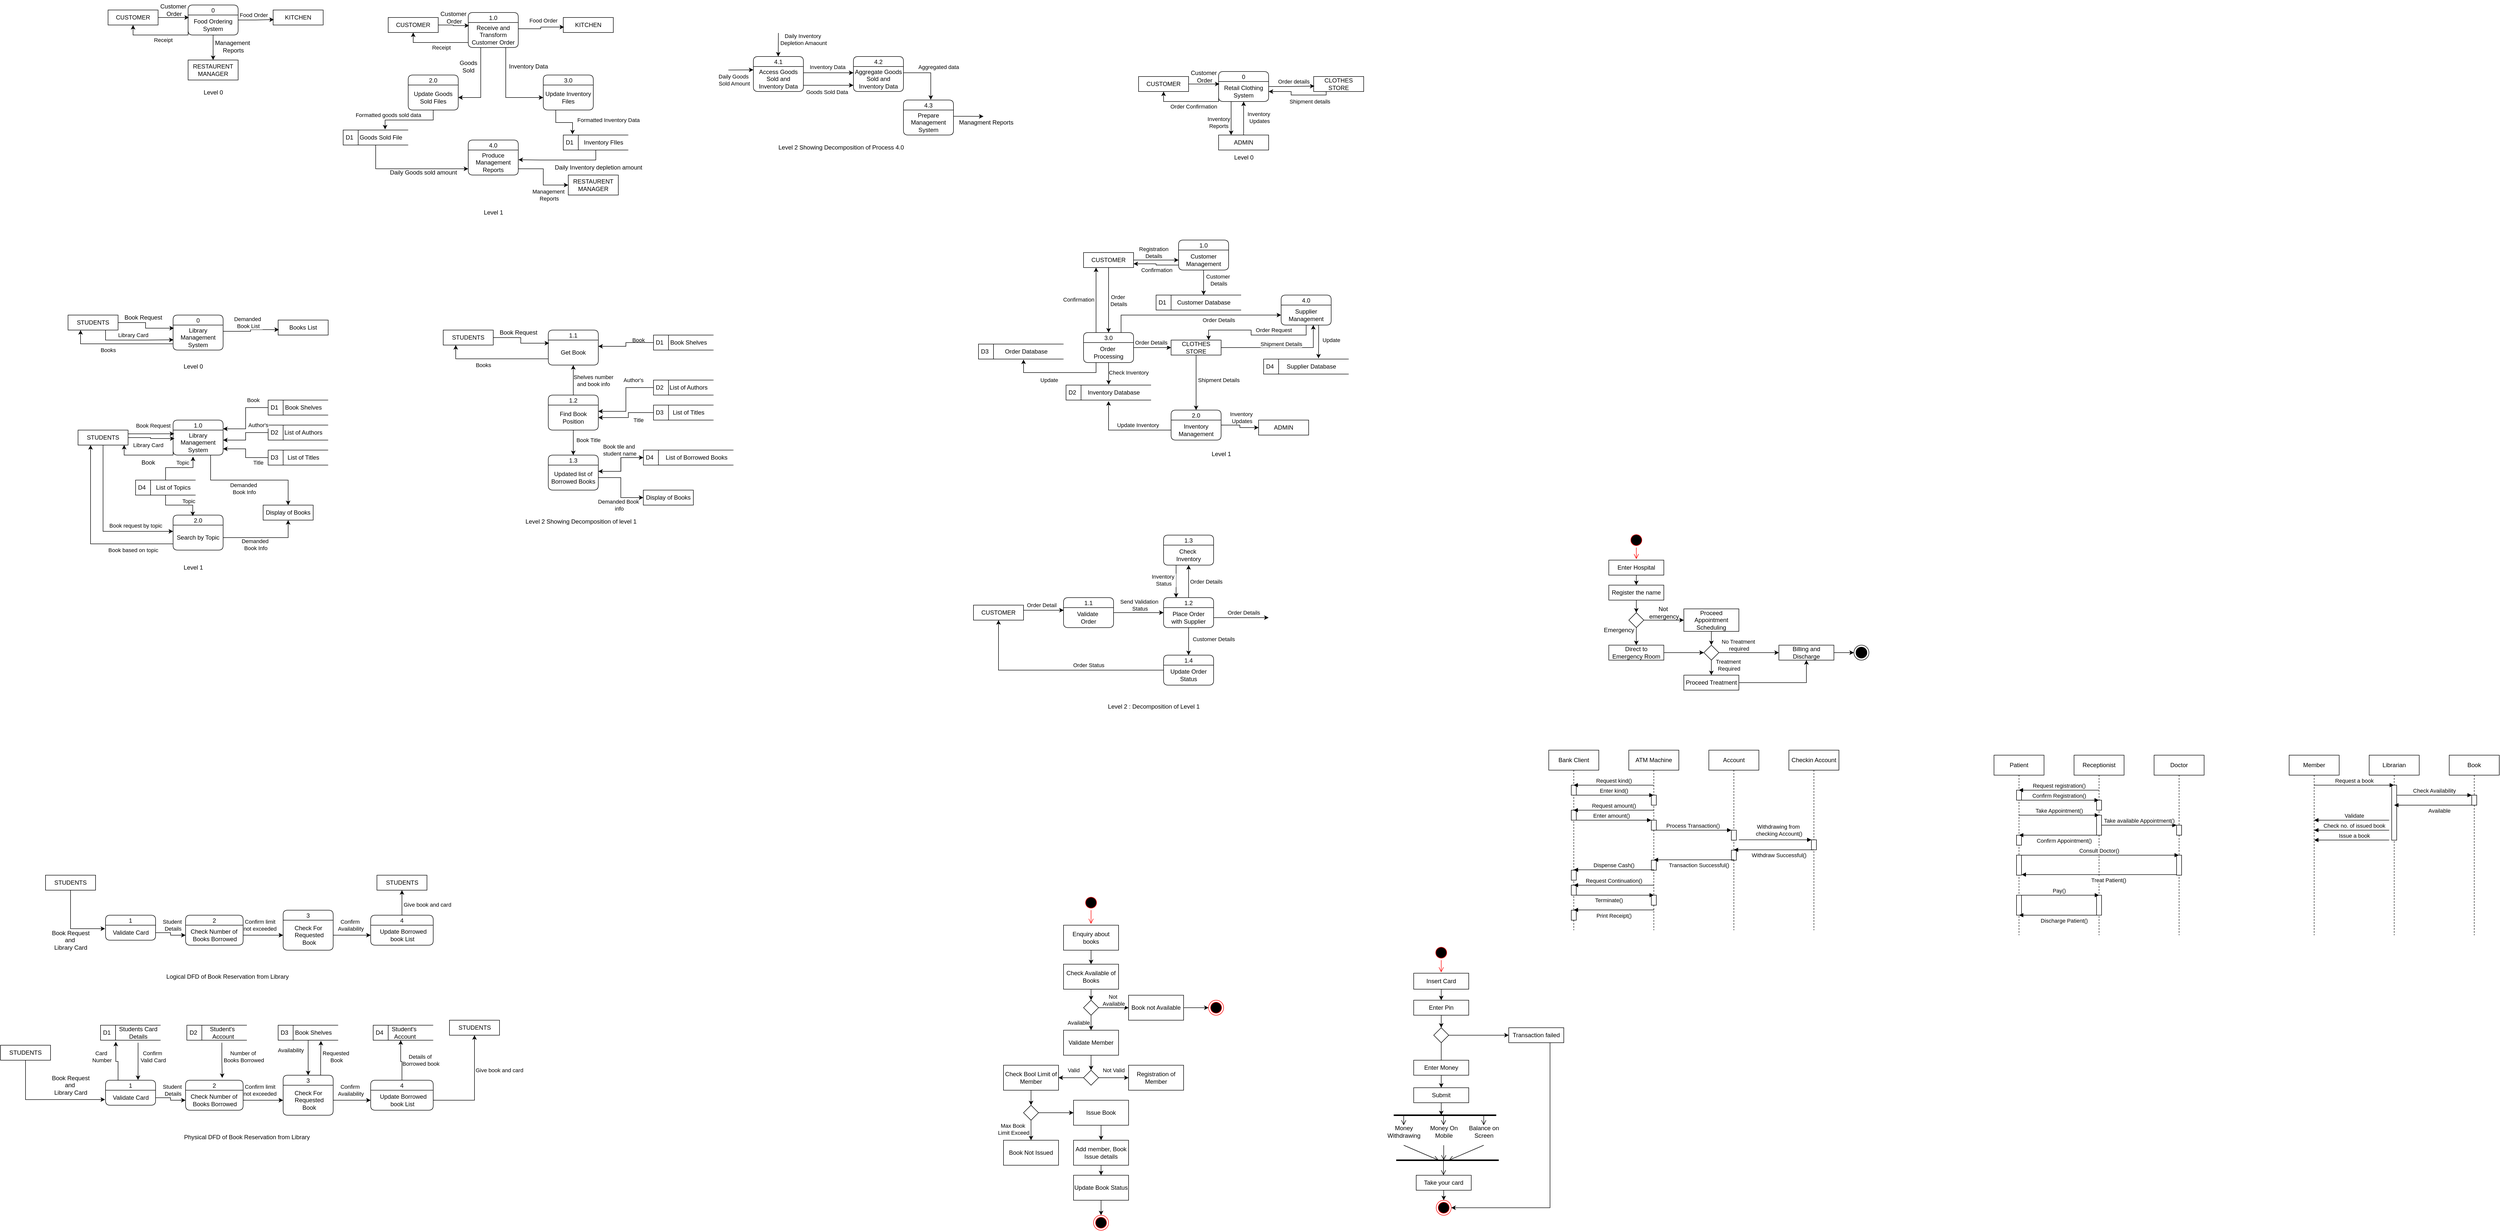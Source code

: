 <mxfile version="24.6.5" type="github">
  <diagram name="Page-1" id="BTxyz9NMMhmn7HvQak4Z">
    <mxGraphModel dx="2333" dy="1783" grid="1" gridSize="10" guides="1" tooltips="1" connect="1" arrows="1" fold="1" page="0" pageScale="1" pageWidth="827" pageHeight="1169" math="0" shadow="0">
      <root>
        <mxCell id="0" />
        <mxCell id="1" parent="0" />
        <mxCell id="IwF7uiTYLv0Q1NmUIcfD-22" value="0" style="swimlane;fontStyle=0;childLayout=stackLayout;horizontal=1;startSize=20;fillColor=#ffffff;horizontalStack=0;resizeParent=1;resizeParentMax=0;resizeLast=0;collapsible=0;marginBottom=0;swimlaneFillColor=#ffffff;rounded=1;" parent="1" vertex="1">
          <mxGeometry y="-20" width="100" height="60" as="geometry" />
        </mxCell>
        <mxCell id="IwF7uiTYLv0Q1NmUIcfD-23" value="Food Ordering System" style="text;html=1;align=center;verticalAlign=middle;whiteSpace=wrap;rounded=0;" parent="IwF7uiTYLv0Q1NmUIcfD-22" vertex="1">
          <mxGeometry y="20" width="100" height="40" as="geometry" />
        </mxCell>
        <mxCell id="IwF7uiTYLv0Q1NmUIcfD-26" value="CUSTOMER" style="html=1;dashed=0;whiteSpace=wrap;" parent="1" vertex="1">
          <mxGeometry x="-160" y="-10" width="100" height="30" as="geometry" />
        </mxCell>
        <mxCell id="IwF7uiTYLv0Q1NmUIcfD-27" value="KITCHEN" style="html=1;dashed=0;whiteSpace=wrap;" parent="1" vertex="1">
          <mxGeometry x="170" y="-10" width="100" height="30" as="geometry" />
        </mxCell>
        <mxCell id="IwF7uiTYLv0Q1NmUIcfD-28" value="RESTAURENT MANAGER" style="html=1;dashed=0;whiteSpace=wrap;" parent="1" vertex="1">
          <mxGeometry y="90" width="100" height="40" as="geometry" />
        </mxCell>
        <mxCell id="IwF7uiTYLv0Q1NmUIcfD-29" style="edgeStyle=orthogonalEdgeStyle;rounded=0;orthogonalLoop=1;jettySize=auto;html=1;exitX=1;exitY=0.5;exitDx=0;exitDy=0;entryX=0.017;entryY=0.124;entryDx=0;entryDy=0;entryPerimeter=0;" parent="1" source="IwF7uiTYLv0Q1NmUIcfD-26" target="IwF7uiTYLv0Q1NmUIcfD-23" edge="1">
          <mxGeometry relative="1" as="geometry" />
        </mxCell>
        <mxCell id="IwF7uiTYLv0Q1NmUIcfD-30" style="edgeStyle=orthogonalEdgeStyle;rounded=0;orthogonalLoop=1;jettySize=auto;html=1;exitX=1;exitY=0.25;exitDx=0;exitDy=0;entryX=0.016;entryY=0.638;entryDx=0;entryDy=0;entryPerimeter=0;" parent="1" source="IwF7uiTYLv0Q1NmUIcfD-23" target="IwF7uiTYLv0Q1NmUIcfD-27" edge="1">
          <mxGeometry relative="1" as="geometry" />
        </mxCell>
        <mxCell id="IwF7uiTYLv0Q1NmUIcfD-35" value="Food Order" style="edgeLabel;html=1;align=center;verticalAlign=middle;resizable=0;points=[];" parent="IwF7uiTYLv0Q1NmUIcfD-30" vertex="1" connectable="0">
          <mxGeometry x="-0.411" y="2" relative="1" as="geometry">
            <mxPoint x="9" y="-8" as="offset" />
          </mxGeometry>
        </mxCell>
        <mxCell id="IwF7uiTYLv0Q1NmUIcfD-31" style="edgeStyle=orthogonalEdgeStyle;rounded=0;orthogonalLoop=1;jettySize=auto;html=1;exitX=0;exitY=0.75;exitDx=0;exitDy=0;entryX=0.5;entryY=1;entryDx=0;entryDy=0;" parent="1" source="IwF7uiTYLv0Q1NmUIcfD-23" target="IwF7uiTYLv0Q1NmUIcfD-26" edge="1">
          <mxGeometry relative="1" as="geometry">
            <Array as="points">
              <mxPoint y="40" />
              <mxPoint x="-110" y="40" />
            </Array>
          </mxGeometry>
        </mxCell>
        <mxCell id="IwF7uiTYLv0Q1NmUIcfD-34" value="Receipt" style="edgeLabel;html=1;align=center;verticalAlign=middle;resizable=0;points=[];" parent="IwF7uiTYLv0Q1NmUIcfD-31" vertex="1" connectable="0">
          <mxGeometry x="-0.073" y="1" relative="1" as="geometry">
            <mxPoint x="5" y="9" as="offset" />
          </mxGeometry>
        </mxCell>
        <mxCell id="IwF7uiTYLv0Q1NmUIcfD-32" style="edgeStyle=orthogonalEdgeStyle;rounded=0;orthogonalLoop=1;jettySize=auto;html=1;exitX=0.5;exitY=1;exitDx=0;exitDy=0;entryX=0.5;entryY=0;entryDx=0;entryDy=0;" parent="1" source="IwF7uiTYLv0Q1NmUIcfD-23" target="IwF7uiTYLv0Q1NmUIcfD-28" edge="1">
          <mxGeometry relative="1" as="geometry" />
        </mxCell>
        <mxCell id="IwF7uiTYLv0Q1NmUIcfD-33" value="Customer&lt;div&gt;&amp;nbsp;Order&lt;/div&gt;" style="text;html=1;align=center;verticalAlign=middle;resizable=0;points=[];autosize=1;strokeColor=none;fillColor=none;" parent="1" vertex="1">
          <mxGeometry x="-70" y="-30" width="80" height="40" as="geometry" />
        </mxCell>
        <mxCell id="IwF7uiTYLv0Q1NmUIcfD-36" value="Management&amp;nbsp;&lt;div&gt;Reports&lt;/div&gt;" style="text;html=1;align=center;verticalAlign=middle;resizable=0;points=[];autosize=1;strokeColor=none;fillColor=none;" parent="1" vertex="1">
          <mxGeometry x="40" y="43" width="100" height="40" as="geometry" />
        </mxCell>
        <mxCell id="IwF7uiTYLv0Q1NmUIcfD-37" value="Level 0" style="text;html=1;align=center;verticalAlign=middle;resizable=0;points=[];autosize=1;strokeColor=none;fillColor=none;" parent="1" vertex="1">
          <mxGeometry x="20" y="140" width="60" height="30" as="geometry" />
        </mxCell>
        <mxCell id="IwF7uiTYLv0Q1NmUIcfD-47" value="1.0" style="swimlane;fontStyle=0;childLayout=stackLayout;horizontal=1;startSize=20;fillColor=#ffffff;horizontalStack=0;resizeParent=1;resizeParentMax=0;resizeLast=0;collapsible=0;marginBottom=0;swimlaneFillColor=#ffffff;rounded=1;" parent="1" vertex="1">
          <mxGeometry x="560" y="-5.02" width="100" height="70" as="geometry" />
        </mxCell>
        <mxCell id="IwF7uiTYLv0Q1NmUIcfD-48" value="Receive and Transform&lt;div&gt;Customer Order&lt;/div&gt;" style="text;html=1;align=center;verticalAlign=middle;whiteSpace=wrap;rounded=0;" parent="IwF7uiTYLv0Q1NmUIcfD-47" vertex="1">
          <mxGeometry y="20" width="100" height="50" as="geometry" />
        </mxCell>
        <mxCell id="IwF7uiTYLv0Q1NmUIcfD-49" value="CUSTOMER" style="html=1;dashed=0;whiteSpace=wrap;" parent="1" vertex="1">
          <mxGeometry x="400" y="4.98" width="100" height="30" as="geometry" />
        </mxCell>
        <mxCell id="IwF7uiTYLv0Q1NmUIcfD-50" value="KITCHEN" style="html=1;dashed=0;whiteSpace=wrap;" parent="1" vertex="1">
          <mxGeometry x="750" y="4.98" width="100" height="30" as="geometry" />
        </mxCell>
        <mxCell id="IwF7uiTYLv0Q1NmUIcfD-51" style="edgeStyle=orthogonalEdgeStyle;rounded=0;orthogonalLoop=1;jettySize=auto;html=1;exitX=1;exitY=0.5;exitDx=0;exitDy=0;entryX=0.017;entryY=0.124;entryDx=0;entryDy=0;entryPerimeter=0;" parent="1" source="IwF7uiTYLv0Q1NmUIcfD-49" target="IwF7uiTYLv0Q1NmUIcfD-48" edge="1">
          <mxGeometry relative="1" as="geometry" />
        </mxCell>
        <mxCell id="IwF7uiTYLv0Q1NmUIcfD-52" style="edgeStyle=orthogonalEdgeStyle;rounded=0;orthogonalLoop=1;jettySize=auto;html=1;exitX=1;exitY=0.25;exitDx=0;exitDy=0;entryX=0.016;entryY=0.638;entryDx=0;entryDy=0;entryPerimeter=0;" parent="1" source="IwF7uiTYLv0Q1NmUIcfD-48" target="IwF7uiTYLv0Q1NmUIcfD-50" edge="1">
          <mxGeometry relative="1" as="geometry" />
        </mxCell>
        <mxCell id="IwF7uiTYLv0Q1NmUIcfD-53" value="Food Order" style="edgeLabel;html=1;align=center;verticalAlign=middle;resizable=0;points=[];" parent="IwF7uiTYLv0Q1NmUIcfD-52" vertex="1" connectable="0">
          <mxGeometry x="-0.411" y="2" relative="1" as="geometry">
            <mxPoint x="22" y="-15" as="offset" />
          </mxGeometry>
        </mxCell>
        <mxCell id="IwF7uiTYLv0Q1NmUIcfD-54" style="edgeStyle=orthogonalEdgeStyle;rounded=0;orthogonalLoop=1;jettySize=auto;html=1;exitX=0;exitY=0.75;exitDx=0;exitDy=0;entryX=0.5;entryY=1;entryDx=0;entryDy=0;" parent="1" source="IwF7uiTYLv0Q1NmUIcfD-48" target="IwF7uiTYLv0Q1NmUIcfD-49" edge="1">
          <mxGeometry relative="1" as="geometry">
            <Array as="points">
              <mxPoint x="560" y="54.98" />
              <mxPoint x="450" y="54.98" />
            </Array>
          </mxGeometry>
        </mxCell>
        <mxCell id="IwF7uiTYLv0Q1NmUIcfD-55" value="Receipt" style="edgeLabel;html=1;align=center;verticalAlign=middle;resizable=0;points=[];" parent="IwF7uiTYLv0Q1NmUIcfD-54" vertex="1" connectable="0">
          <mxGeometry x="-0.073" y="1" relative="1" as="geometry">
            <mxPoint x="5" y="9" as="offset" />
          </mxGeometry>
        </mxCell>
        <mxCell id="IwF7uiTYLv0Q1NmUIcfD-56" value="Customer&lt;div&gt;&amp;nbsp;Order&lt;/div&gt;" style="text;html=1;align=center;verticalAlign=middle;resizable=0;points=[];autosize=1;strokeColor=none;fillColor=none;" parent="1" vertex="1">
          <mxGeometry x="490" y="-15.02" width="80" height="40" as="geometry" />
        </mxCell>
        <mxCell id="IwF7uiTYLv0Q1NmUIcfD-57" value="2.0" style="swimlane;fontStyle=0;childLayout=stackLayout;horizontal=1;startSize=20;fillColor=#ffffff;horizontalStack=0;resizeParent=1;resizeParentMax=0;resizeLast=0;collapsible=0;marginBottom=0;swimlaneFillColor=#ffffff;rounded=1;" parent="1" vertex="1">
          <mxGeometry x="440" y="120" width="100" height="70" as="geometry" />
        </mxCell>
        <mxCell id="IwF7uiTYLv0Q1NmUIcfD-58" value="Update Goods Sold Files" style="text;html=1;align=center;verticalAlign=middle;whiteSpace=wrap;rounded=0;" parent="IwF7uiTYLv0Q1NmUIcfD-57" vertex="1">
          <mxGeometry y="20" width="100" height="50" as="geometry" />
        </mxCell>
        <mxCell id="IwF7uiTYLv0Q1NmUIcfD-59" value="3.0" style="swimlane;fontStyle=0;childLayout=stackLayout;horizontal=1;startSize=20;fillColor=#ffffff;horizontalStack=0;resizeParent=1;resizeParentMax=0;resizeLast=0;collapsible=0;marginBottom=0;swimlaneFillColor=#ffffff;rounded=1;" parent="1" vertex="1">
          <mxGeometry x="710" y="120" width="100" height="70" as="geometry" />
        </mxCell>
        <mxCell id="IwF7uiTYLv0Q1NmUIcfD-60" value="Update Inventory Files" style="text;html=1;align=center;verticalAlign=middle;whiteSpace=wrap;rounded=0;" parent="IwF7uiTYLv0Q1NmUIcfD-59" vertex="1">
          <mxGeometry y="20" width="100" height="50" as="geometry" />
        </mxCell>
        <mxCell id="IwF7uiTYLv0Q1NmUIcfD-61" value="4.0" style="swimlane;fontStyle=0;childLayout=stackLayout;horizontal=1;startSize=20;fillColor=#ffffff;horizontalStack=0;resizeParent=1;resizeParentMax=0;resizeLast=0;collapsible=0;marginBottom=0;swimlaneFillColor=#ffffff;rounded=1;" parent="1" vertex="1">
          <mxGeometry x="560" y="250" width="100" height="70" as="geometry" />
        </mxCell>
        <mxCell id="IwF7uiTYLv0Q1NmUIcfD-62" value="Produce Management Reports" style="text;html=1;align=center;verticalAlign=middle;whiteSpace=wrap;rounded=0;" parent="IwF7uiTYLv0Q1NmUIcfD-61" vertex="1">
          <mxGeometry y="20" width="100" height="50" as="geometry" />
        </mxCell>
        <mxCell id="IwF7uiTYLv0Q1NmUIcfD-63" style="edgeStyle=orthogonalEdgeStyle;rounded=0;orthogonalLoop=1;jettySize=auto;html=1;exitX=0.25;exitY=1;exitDx=0;exitDy=0;entryX=1;entryY=0.5;entryDx=0;entryDy=0;" parent="1" source="IwF7uiTYLv0Q1NmUIcfD-48" target="IwF7uiTYLv0Q1NmUIcfD-58" edge="1">
          <mxGeometry relative="1" as="geometry" />
        </mxCell>
        <mxCell id="IwF7uiTYLv0Q1NmUIcfD-64" style="edgeStyle=orthogonalEdgeStyle;rounded=0;orthogonalLoop=1;jettySize=auto;html=1;exitX=0.75;exitY=1;exitDx=0;exitDy=0;entryX=0;entryY=0.5;entryDx=0;entryDy=0;" parent="1" source="IwF7uiTYLv0Q1NmUIcfD-48" target="IwF7uiTYLv0Q1NmUIcfD-60" edge="1">
          <mxGeometry relative="1" as="geometry" />
        </mxCell>
        <mxCell id="IwF7uiTYLv0Q1NmUIcfD-65" value="D1" style="html=1;dashed=0;whiteSpace=wrap;shape=mxgraph.dfd.dataStoreID;align=left;spacingLeft=3;points=[[0,0],[0.5,0],[1,0],[0,0.5],[1,0.5],[0,1],[0.5,1],[1,1]];" parent="1" vertex="1">
          <mxGeometry x="750" y="240" width="130" height="30" as="geometry" />
        </mxCell>
        <mxCell id="IwF7uiTYLv0Q1NmUIcfD-66" value="Inventory FIles" style="text;html=1;align=center;verticalAlign=middle;resizable=0;points=[];autosize=1;strokeColor=none;fillColor=none;" parent="1" vertex="1">
          <mxGeometry x="780" y="240" width="100" height="30" as="geometry" />
        </mxCell>
        <mxCell id="IwF7uiTYLv0Q1NmUIcfD-74" style="edgeStyle=orthogonalEdgeStyle;rounded=0;orthogonalLoop=1;jettySize=auto;html=1;exitX=0.5;exitY=1;exitDx=0;exitDy=0;entryX=0;entryY=0.75;entryDx=0;entryDy=0;" parent="1" source="IwF7uiTYLv0Q1NmUIcfD-68" target="IwF7uiTYLv0Q1NmUIcfD-62" edge="1">
          <mxGeometry relative="1" as="geometry" />
        </mxCell>
        <mxCell id="IwF7uiTYLv0Q1NmUIcfD-68" value="D1" style="html=1;dashed=0;whiteSpace=wrap;shape=mxgraph.dfd.dataStoreID;align=left;spacingLeft=3;points=[[0,0],[0.5,0],[1,0],[0,0.5],[1,0.5],[0,1],[0.5,1],[1,1]];" parent="1" vertex="1">
          <mxGeometry x="310" y="230" width="130" height="30" as="geometry" />
        </mxCell>
        <mxCell id="IwF7uiTYLv0Q1NmUIcfD-69" value="Goods Sold File" style="text;html=1;align=center;verticalAlign=middle;resizable=0;points=[];autosize=1;strokeColor=none;fillColor=none;" parent="1" vertex="1">
          <mxGeometry x="330" y="230" width="110" height="30" as="geometry" />
        </mxCell>
        <mxCell id="IwF7uiTYLv0Q1NmUIcfD-70" value="RESTAURENT MANAGER" style="html=1;dashed=0;whiteSpace=wrap;" parent="1" vertex="1">
          <mxGeometry x="760" y="320" width="100" height="40" as="geometry" />
        </mxCell>
        <mxCell id="IwF7uiTYLv0Q1NmUIcfD-71" style="edgeStyle=orthogonalEdgeStyle;rounded=0;orthogonalLoop=1;jettySize=auto;html=1;exitX=0.5;exitY=1;exitDx=0;exitDy=0;entryX=0.58;entryY=-0.043;entryDx=0;entryDy=0;entryPerimeter=0;" parent="1" source="IwF7uiTYLv0Q1NmUIcfD-58" target="IwF7uiTYLv0Q1NmUIcfD-69" edge="1">
          <mxGeometry relative="1" as="geometry" />
        </mxCell>
        <mxCell id="IwF7uiTYLv0Q1NmUIcfD-79" value="Formatted goods sold data" style="edgeLabel;html=1;align=center;verticalAlign=middle;resizable=0;points=[];" parent="IwF7uiTYLv0Q1NmUIcfD-71" vertex="1" connectable="0">
          <mxGeometry x="0.39" y="-2" relative="1" as="geometry">
            <mxPoint x="-16" y="-8" as="offset" />
          </mxGeometry>
        </mxCell>
        <mxCell id="IwF7uiTYLv0Q1NmUIcfD-72" style="edgeStyle=orthogonalEdgeStyle;rounded=0;orthogonalLoop=1;jettySize=auto;html=1;exitX=0.25;exitY=1;exitDx=0;exitDy=0;entryX=0.142;entryY=-0.045;entryDx=0;entryDy=0;entryPerimeter=0;" parent="1" source="IwF7uiTYLv0Q1NmUIcfD-60" target="IwF7uiTYLv0Q1NmUIcfD-65" edge="1">
          <mxGeometry relative="1" as="geometry" />
        </mxCell>
        <mxCell id="IwF7uiTYLv0Q1NmUIcfD-80" value="Formatted Inventory Data" style="edgeLabel;html=1;align=center;verticalAlign=middle;resizable=0;points=[];" parent="IwF7uiTYLv0Q1NmUIcfD-72" vertex="1" connectable="0">
          <mxGeometry x="0.362" y="-2" relative="1" as="geometry">
            <mxPoint x="74" y="-7" as="offset" />
          </mxGeometry>
        </mxCell>
        <mxCell id="IwF7uiTYLv0Q1NmUIcfD-75" style="edgeStyle=orthogonalEdgeStyle;rounded=0;orthogonalLoop=1;jettySize=auto;html=1;exitX=1;exitY=0.75;exitDx=0;exitDy=0;entryX=0;entryY=0.5;entryDx=0;entryDy=0;" parent="1" source="IwF7uiTYLv0Q1NmUIcfD-62" target="IwF7uiTYLv0Q1NmUIcfD-70" edge="1">
          <mxGeometry relative="1" as="geometry" />
        </mxCell>
        <mxCell id="IwF7uiTYLv0Q1NmUIcfD-82" value="Management&lt;div&gt;&amp;nbsp;Reports&lt;/div&gt;" style="edgeLabel;html=1;align=center;verticalAlign=middle;resizable=0;points=[];" parent="IwF7uiTYLv0Q1NmUIcfD-75" vertex="1" connectable="0">
          <mxGeometry x="0.361" y="-2" relative="1" as="geometry">
            <mxPoint x="2" y="18" as="offset" />
          </mxGeometry>
        </mxCell>
        <mxCell id="IwF7uiTYLv0Q1NmUIcfD-76" style="edgeStyle=orthogonalEdgeStyle;rounded=0;orthogonalLoop=1;jettySize=auto;html=1;exitX=0.5;exitY=1;exitDx=0;exitDy=0;entryX=1.003;entryY=0.388;entryDx=0;entryDy=0;entryPerimeter=0;" parent="1" source="IwF7uiTYLv0Q1NmUIcfD-65" target="IwF7uiTYLv0Q1NmUIcfD-62" edge="1">
          <mxGeometry relative="1" as="geometry" />
        </mxCell>
        <mxCell id="IwF7uiTYLv0Q1NmUIcfD-77" value="Goods&lt;div&gt;Sold&lt;/div&gt;" style="text;html=1;align=center;verticalAlign=middle;resizable=0;points=[];autosize=1;strokeColor=none;fillColor=none;" parent="1" vertex="1">
          <mxGeometry x="530" y="83" width="60" height="40" as="geometry" />
        </mxCell>
        <mxCell id="IwF7uiTYLv0Q1NmUIcfD-78" value="Inventory Data" style="text;html=1;align=center;verticalAlign=middle;resizable=0;points=[];autosize=1;strokeColor=none;fillColor=none;" parent="1" vertex="1">
          <mxGeometry x="630" y="88" width="100" height="30" as="geometry" />
        </mxCell>
        <mxCell id="IwF7uiTYLv0Q1NmUIcfD-81" value="Daily Inventory depletion amount" style="text;html=1;align=center;verticalAlign=middle;resizable=0;points=[];autosize=1;strokeColor=none;fillColor=none;" parent="1" vertex="1">
          <mxGeometry x="720" y="290" width="200" height="30" as="geometry" />
        </mxCell>
        <mxCell id="IwF7uiTYLv0Q1NmUIcfD-83" value="Daily Goods sold amount" style="text;html=1;align=center;verticalAlign=middle;resizable=0;points=[];autosize=1;strokeColor=none;fillColor=none;" parent="1" vertex="1">
          <mxGeometry x="390" y="300" width="160" height="30" as="geometry" />
        </mxCell>
        <mxCell id="IwF7uiTYLv0Q1NmUIcfD-84" value="Level 1" style="text;html=1;align=center;verticalAlign=middle;resizable=0;points=[];autosize=1;strokeColor=none;fillColor=none;" parent="1" vertex="1">
          <mxGeometry x="580" y="380" width="60" height="30" as="geometry" />
        </mxCell>
        <mxCell id="IwF7uiTYLv0Q1NmUIcfD-85" value="4.1" style="swimlane;fontStyle=0;childLayout=stackLayout;horizontal=1;startSize=20;fillColor=#ffffff;horizontalStack=0;resizeParent=1;resizeParentMax=0;resizeLast=0;collapsible=0;marginBottom=0;swimlaneFillColor=#ffffff;rounded=1;" parent="1" vertex="1">
          <mxGeometry x="1130" y="83" width="100" height="70" as="geometry" />
        </mxCell>
        <mxCell id="IwF7uiTYLv0Q1NmUIcfD-86" value="Access Goods Sold and Inventory Data" style="text;html=1;align=center;verticalAlign=middle;whiteSpace=wrap;rounded=0;" parent="IwF7uiTYLv0Q1NmUIcfD-85" vertex="1">
          <mxGeometry y="20" width="100" height="50" as="geometry" />
        </mxCell>
        <mxCell id="IwF7uiTYLv0Q1NmUIcfD-88" value="4.2" style="swimlane;fontStyle=0;childLayout=stackLayout;horizontal=1;startSize=20;fillColor=#ffffff;horizontalStack=0;resizeParent=1;resizeParentMax=0;resizeLast=0;collapsible=0;marginBottom=0;swimlaneFillColor=#ffffff;rounded=1;" parent="1" vertex="1">
          <mxGeometry x="1330" y="83" width="100" height="70" as="geometry" />
        </mxCell>
        <mxCell id="IwF7uiTYLv0Q1NmUIcfD-89" value="Aggregate Goods Sold and Inventory Data" style="text;html=1;align=center;verticalAlign=middle;whiteSpace=wrap;rounded=0;" parent="IwF7uiTYLv0Q1NmUIcfD-88" vertex="1">
          <mxGeometry y="20" width="100" height="50" as="geometry" />
        </mxCell>
        <mxCell id="IwF7uiTYLv0Q1NmUIcfD-90" value="4.3" style="swimlane;fontStyle=0;childLayout=stackLayout;horizontal=1;startSize=20;fillColor=#ffffff;horizontalStack=0;resizeParent=1;resizeParentMax=0;resizeLast=0;collapsible=0;marginBottom=0;swimlaneFillColor=#ffffff;rounded=1;" parent="1" vertex="1">
          <mxGeometry x="1430" y="170" width="100" height="70" as="geometry" />
        </mxCell>
        <mxCell id="IwF7uiTYLv0Q1NmUIcfD-102" style="edgeStyle=orthogonalEdgeStyle;rounded=0;orthogonalLoop=1;jettySize=auto;html=1;exitX=1;exitY=0.25;exitDx=0;exitDy=0;" parent="IwF7uiTYLv0Q1NmUIcfD-90" source="IwF7uiTYLv0Q1NmUIcfD-91" edge="1">
          <mxGeometry relative="1" as="geometry">
            <mxPoint x="160" y="32.793" as="targetPoint" />
          </mxGeometry>
        </mxCell>
        <mxCell id="IwF7uiTYLv0Q1NmUIcfD-91" value="Prepare Management System" style="text;html=1;align=center;verticalAlign=middle;whiteSpace=wrap;rounded=0;" parent="IwF7uiTYLv0Q1NmUIcfD-90" vertex="1">
          <mxGeometry y="20" width="100" height="50" as="geometry" />
        </mxCell>
        <mxCell id="IwF7uiTYLv0Q1NmUIcfD-92" value="" style="endArrow=classic;html=1;rounded=0;" parent="1" edge="1">
          <mxGeometry width="50" height="50" relative="1" as="geometry">
            <mxPoint x="1180" y="36.02" as="sourcePoint" />
            <mxPoint x="1179.66" y="83" as="targetPoint" />
          </mxGeometry>
        </mxCell>
        <mxCell id="IwF7uiTYLv0Q1NmUIcfD-97" value="Daily Inventory&amp;nbsp;&lt;div&gt;Depletion Amaount&lt;/div&gt;" style="edgeLabel;html=1;align=center;verticalAlign=middle;resizable=0;points=[];" parent="IwF7uiTYLv0Q1NmUIcfD-92" vertex="1" connectable="0">
          <mxGeometry x="-0.478" y="3" relative="1" as="geometry">
            <mxPoint x="47" as="offset" />
          </mxGeometry>
        </mxCell>
        <mxCell id="IwF7uiTYLv0Q1NmUIcfD-93" value="" style="endArrow=classic;html=1;rounded=0;" parent="1" edge="1">
          <mxGeometry width="50" height="50" relative="1" as="geometry">
            <mxPoint x="1080" y="110" as="sourcePoint" />
            <mxPoint x="1130" y="109.66" as="targetPoint" />
          </mxGeometry>
        </mxCell>
        <mxCell id="IwF7uiTYLv0Q1NmUIcfD-98" value="Daily Goods&lt;div&gt;&amp;nbsp;Sold Amount&lt;/div&gt;" style="edgeLabel;html=1;align=center;verticalAlign=middle;resizable=0;points=[];" parent="IwF7uiTYLv0Q1NmUIcfD-93" vertex="1" connectable="0">
          <mxGeometry x="-0.613" y="2" relative="1" as="geometry">
            <mxPoint y="22" as="offset" />
          </mxGeometry>
        </mxCell>
        <mxCell id="IwF7uiTYLv0Q1NmUIcfD-94" style="edgeStyle=orthogonalEdgeStyle;rounded=0;orthogonalLoop=1;jettySize=auto;html=1;exitX=1;exitY=0.25;exitDx=0;exitDy=0;entryX=0;entryY=0.25;entryDx=0;entryDy=0;" parent="1" source="IwF7uiTYLv0Q1NmUIcfD-86" target="IwF7uiTYLv0Q1NmUIcfD-89" edge="1">
          <mxGeometry relative="1" as="geometry" />
        </mxCell>
        <mxCell id="IwF7uiTYLv0Q1NmUIcfD-99" value="Inventory Data" style="edgeLabel;html=1;align=center;verticalAlign=middle;resizable=0;points=[];" parent="IwF7uiTYLv0Q1NmUIcfD-94" vertex="1" connectable="0">
          <mxGeometry x="-0.041" y="1" relative="1" as="geometry">
            <mxPoint y="-11" as="offset" />
          </mxGeometry>
        </mxCell>
        <mxCell id="IwF7uiTYLv0Q1NmUIcfD-95" style="edgeStyle=orthogonalEdgeStyle;rounded=0;orthogonalLoop=1;jettySize=auto;html=1;exitX=1;exitY=0.75;exitDx=0;exitDy=0;entryX=0;entryY=0.75;entryDx=0;entryDy=0;" parent="1" source="IwF7uiTYLv0Q1NmUIcfD-86" target="IwF7uiTYLv0Q1NmUIcfD-89" edge="1">
          <mxGeometry relative="1" as="geometry" />
        </mxCell>
        <mxCell id="IwF7uiTYLv0Q1NmUIcfD-100" value="Goods Sold Data" style="edgeLabel;html=1;align=center;verticalAlign=middle;resizable=0;points=[];" parent="IwF7uiTYLv0Q1NmUIcfD-95" vertex="1" connectable="0">
          <mxGeometry x="-0.069" relative="1" as="geometry">
            <mxPoint y="13" as="offset" />
          </mxGeometry>
        </mxCell>
        <mxCell id="IwF7uiTYLv0Q1NmUIcfD-96" style="edgeStyle=orthogonalEdgeStyle;rounded=0;orthogonalLoop=1;jettySize=auto;html=1;exitX=1;exitY=0.25;exitDx=0;exitDy=0;entryX=0.546;entryY=-0.007;entryDx=0;entryDy=0;entryPerimeter=0;" parent="1" source="IwF7uiTYLv0Q1NmUIcfD-89" target="IwF7uiTYLv0Q1NmUIcfD-90" edge="1">
          <mxGeometry relative="1" as="geometry" />
        </mxCell>
        <mxCell id="IwF7uiTYLv0Q1NmUIcfD-101" value="Aggregated data" style="edgeLabel;html=1;align=center;verticalAlign=middle;resizable=0;points=[];" parent="IwF7uiTYLv0Q1NmUIcfD-96" vertex="1" connectable="0">
          <mxGeometry x="-0.118" y="-1" relative="1" as="geometry">
            <mxPoint x="22" y="-13" as="offset" />
          </mxGeometry>
        </mxCell>
        <mxCell id="IwF7uiTYLv0Q1NmUIcfD-103" value="Managment Reports" style="text;html=1;align=center;verticalAlign=middle;resizable=0;points=[];autosize=1;strokeColor=none;fillColor=none;" parent="1" vertex="1">
          <mxGeometry x="1530" y="200" width="130" height="30" as="geometry" />
        </mxCell>
        <mxCell id="IwF7uiTYLv0Q1NmUIcfD-104" value="Level 2 Showing Decomposition of Process 4.0" style="text;html=1;align=center;verticalAlign=middle;resizable=0;points=[];autosize=1;strokeColor=none;fillColor=none;" parent="1" vertex="1">
          <mxGeometry x="1170" y="250" width="270" height="30" as="geometry" />
        </mxCell>
        <mxCell id="IwF7uiTYLv0Q1NmUIcfD-105" value="0" style="swimlane;fontStyle=0;childLayout=stackLayout;horizontal=1;startSize=20;fillColor=#ffffff;horizontalStack=0;resizeParent=1;resizeParentMax=0;resizeLast=0;collapsible=0;marginBottom=0;swimlaneFillColor=#ffffff;rounded=1;" parent="1" vertex="1">
          <mxGeometry x="-30" y="600" width="100" height="70" as="geometry" />
        </mxCell>
        <mxCell id="IwF7uiTYLv0Q1NmUIcfD-106" value="Library Management System" style="text;html=1;align=center;verticalAlign=middle;whiteSpace=wrap;rounded=0;" parent="IwF7uiTYLv0Q1NmUIcfD-105" vertex="1">
          <mxGeometry y="20" width="100" height="50" as="geometry" />
        </mxCell>
        <mxCell id="IwF7uiTYLv0Q1NmUIcfD-107" value="STUDENTS" style="html=1;dashed=0;whiteSpace=wrap;" parent="1" vertex="1">
          <mxGeometry x="-240" y="600" width="100" height="30" as="geometry" />
        </mxCell>
        <mxCell id="IwF7uiTYLv0Q1NmUIcfD-108" value="Books List" style="html=1;dashed=0;whiteSpace=wrap;" parent="1" vertex="1">
          <mxGeometry x="180" y="610" width="100" height="30" as="geometry" />
        </mxCell>
        <mxCell id="IwF7uiTYLv0Q1NmUIcfD-109" style="edgeStyle=orthogonalEdgeStyle;rounded=0;orthogonalLoop=1;jettySize=auto;html=1;exitX=1;exitY=0.5;exitDx=0;exitDy=0;entryX=0.017;entryY=0.124;entryDx=0;entryDy=0;entryPerimeter=0;" parent="1" source="IwF7uiTYLv0Q1NmUIcfD-107" target="IwF7uiTYLv0Q1NmUIcfD-106" edge="1">
          <mxGeometry relative="1" as="geometry" />
        </mxCell>
        <mxCell id="IwF7uiTYLv0Q1NmUIcfD-110" style="edgeStyle=orthogonalEdgeStyle;rounded=0;orthogonalLoop=1;jettySize=auto;html=1;exitX=1;exitY=0.25;exitDx=0;exitDy=0;entryX=0.016;entryY=0.638;entryDx=0;entryDy=0;entryPerimeter=0;" parent="1" source="IwF7uiTYLv0Q1NmUIcfD-106" target="IwF7uiTYLv0Q1NmUIcfD-108" edge="1">
          <mxGeometry relative="1" as="geometry" />
        </mxCell>
        <mxCell id="IwF7uiTYLv0Q1NmUIcfD-111" value="Demanded&amp;nbsp;&lt;div&gt;Book List&lt;/div&gt;" style="edgeLabel;html=1;align=center;verticalAlign=middle;resizable=0;points=[];" parent="IwF7uiTYLv0Q1NmUIcfD-110" vertex="1" connectable="0">
          <mxGeometry x="-0.411" y="2" relative="1" as="geometry">
            <mxPoint x="16" y="-16" as="offset" />
          </mxGeometry>
        </mxCell>
        <mxCell id="IwF7uiTYLv0Q1NmUIcfD-114" value="Book Request" style="text;html=1;align=center;verticalAlign=middle;resizable=0;points=[];autosize=1;strokeColor=none;fillColor=none;" parent="1" vertex="1">
          <mxGeometry x="-140" y="590" width="100" height="30" as="geometry" />
        </mxCell>
        <mxCell id="IwF7uiTYLv0Q1NmUIcfD-115" style="edgeStyle=orthogonalEdgeStyle;rounded=0;orthogonalLoop=1;jettySize=auto;html=1;exitX=0;exitY=0.75;exitDx=0;exitDy=0;entryX=0.25;entryY=1;entryDx=0;entryDy=0;" parent="1" source="IwF7uiTYLv0Q1NmUIcfD-106" target="IwF7uiTYLv0Q1NmUIcfD-107" edge="1">
          <mxGeometry relative="1" as="geometry" />
        </mxCell>
        <mxCell id="IwF7uiTYLv0Q1NmUIcfD-118" value="Books" style="edgeLabel;html=1;align=center;verticalAlign=middle;resizable=0;points=[];" parent="IwF7uiTYLv0Q1NmUIcfD-115" vertex="1" connectable="0">
          <mxGeometry x="0.128" relative="1" as="geometry">
            <mxPoint x="-10" y="12" as="offset" />
          </mxGeometry>
        </mxCell>
        <mxCell id="IwF7uiTYLv0Q1NmUIcfD-116" style="edgeStyle=orthogonalEdgeStyle;rounded=0;orthogonalLoop=1;jettySize=auto;html=1;exitX=0.75;exitY=1;exitDx=0;exitDy=0;entryX=0.009;entryY=0.59;entryDx=0;entryDy=0;entryPerimeter=0;" parent="1" source="IwF7uiTYLv0Q1NmUIcfD-107" target="IwF7uiTYLv0Q1NmUIcfD-106" edge="1">
          <mxGeometry relative="1" as="geometry" />
        </mxCell>
        <mxCell id="IwF7uiTYLv0Q1NmUIcfD-117" value="Library Card" style="edgeLabel;html=1;align=center;verticalAlign=middle;resizable=0;points=[];" parent="IwF7uiTYLv0Q1NmUIcfD-116" vertex="1" connectable="0">
          <mxGeometry x="0.285" y="4" relative="1" as="geometry">
            <mxPoint x="-25" y="-6" as="offset" />
          </mxGeometry>
        </mxCell>
        <mxCell id="IwF7uiTYLv0Q1NmUIcfD-120" value="Level 0" style="text;html=1;align=center;verticalAlign=middle;resizable=0;points=[];autosize=1;strokeColor=none;fillColor=none;" parent="1" vertex="1">
          <mxGeometry x="-20" y="688" width="60" height="30" as="geometry" />
        </mxCell>
        <mxCell id="IwF7uiTYLv0Q1NmUIcfD-121" value="1.0" style="swimlane;fontStyle=0;childLayout=stackLayout;horizontal=1;startSize=20;fillColor=#ffffff;horizontalStack=0;resizeParent=1;resizeParentMax=0;resizeLast=0;collapsible=0;marginBottom=0;swimlaneFillColor=#ffffff;rounded=1;" parent="1" vertex="1">
          <mxGeometry x="-30" y="810" width="100" height="70" as="geometry" />
        </mxCell>
        <mxCell id="IwF7uiTYLv0Q1NmUIcfD-122" value="Library Management System" style="text;html=1;align=center;verticalAlign=middle;whiteSpace=wrap;rounded=0;" parent="IwF7uiTYLv0Q1NmUIcfD-121" vertex="1">
          <mxGeometry y="20" width="100" height="50" as="geometry" />
        </mxCell>
        <mxCell id="IwF7uiTYLv0Q1NmUIcfD-123" value="2.0" style="swimlane;fontStyle=0;childLayout=stackLayout;horizontal=1;startSize=20;fillColor=#ffffff;horizontalStack=0;resizeParent=1;resizeParentMax=0;resizeLast=0;collapsible=0;marginBottom=0;swimlaneFillColor=#ffffff;rounded=1;" parent="1" vertex="1">
          <mxGeometry x="-30" y="1000" width="100" height="70" as="geometry" />
        </mxCell>
        <mxCell id="IwF7uiTYLv0Q1NmUIcfD-124" value="Search by Topic" style="text;html=1;align=center;verticalAlign=middle;whiteSpace=wrap;rounded=0;" parent="IwF7uiTYLv0Q1NmUIcfD-123" vertex="1">
          <mxGeometry y="20" width="100" height="50" as="geometry" />
        </mxCell>
        <mxCell id="IwF7uiTYLv0Q1NmUIcfD-155" style="edgeStyle=orthogonalEdgeStyle;rounded=0;orthogonalLoop=1;jettySize=auto;html=1;exitX=0.5;exitY=1;exitDx=0;exitDy=0;entryX=0;entryY=0.25;entryDx=0;entryDy=0;" parent="1" source="IwF7uiTYLv0Q1NmUIcfD-125" target="IwF7uiTYLv0Q1NmUIcfD-124" edge="1">
          <mxGeometry relative="1" as="geometry" />
        </mxCell>
        <mxCell id="IwF7uiTYLv0Q1NmUIcfD-157" value="Book request by topic" style="edgeLabel;html=1;align=center;verticalAlign=middle;resizable=0;points=[];" parent="IwF7uiTYLv0Q1NmUIcfD-155" vertex="1" connectable="0">
          <mxGeometry x="0.469" relative="1" as="geometry">
            <mxPoint x="8" y="-12" as="offset" />
          </mxGeometry>
        </mxCell>
        <mxCell id="IwF7uiTYLv0Q1NmUIcfD-125" value="STUDENTS" style="html=1;dashed=0;whiteSpace=wrap;" parent="1" vertex="1">
          <mxGeometry x="-220" y="830" width="100" height="30" as="geometry" />
        </mxCell>
        <mxCell id="IwF7uiTYLv0Q1NmUIcfD-126" value="Display of Books" style="html=1;dashed=0;whiteSpace=wrap;" parent="1" vertex="1">
          <mxGeometry x="150" y="980" width="100" height="30" as="geometry" />
        </mxCell>
        <mxCell id="IwF7uiTYLv0Q1NmUIcfD-127" style="edgeStyle=orthogonalEdgeStyle;rounded=0;orthogonalLoop=1;jettySize=auto;html=1;exitX=1;exitY=0.25;exitDx=0;exitDy=0;entryX=0.023;entryY=0.146;entryDx=0;entryDy=0;entryPerimeter=0;" parent="1" source="IwF7uiTYLv0Q1NmUIcfD-125" target="IwF7uiTYLv0Q1NmUIcfD-122" edge="1">
          <mxGeometry relative="1" as="geometry" />
        </mxCell>
        <mxCell id="IwF7uiTYLv0Q1NmUIcfD-130" value="Book Request" style="edgeLabel;html=1;align=center;verticalAlign=middle;resizable=0;points=[];" parent="IwF7uiTYLv0Q1NmUIcfD-127" vertex="1" connectable="0">
          <mxGeometry x="0.029" y="1" relative="1" as="geometry">
            <mxPoint x="2" y="-16" as="offset" />
          </mxGeometry>
        </mxCell>
        <mxCell id="IwF7uiTYLv0Q1NmUIcfD-128" style="edgeStyle=orthogonalEdgeStyle;rounded=0;orthogonalLoop=1;jettySize=auto;html=1;exitX=1;exitY=0.5;exitDx=0;exitDy=0;entryX=0.028;entryY=0.338;entryDx=0;entryDy=0;entryPerimeter=0;" parent="1" source="IwF7uiTYLv0Q1NmUIcfD-125" target="IwF7uiTYLv0Q1NmUIcfD-122" edge="1">
          <mxGeometry relative="1" as="geometry">
            <Array as="points">
              <mxPoint x="-75" y="845" />
              <mxPoint x="-75" y="847" />
            </Array>
          </mxGeometry>
        </mxCell>
        <mxCell id="IwF7uiTYLv0Q1NmUIcfD-129" style="edgeStyle=orthogonalEdgeStyle;rounded=0;orthogonalLoop=1;jettySize=auto;html=1;exitX=0;exitY=0.75;exitDx=0;exitDy=0;entryX=0.922;entryY=0.99;entryDx=0;entryDy=0;entryPerimeter=0;" parent="1" source="IwF7uiTYLv0Q1NmUIcfD-122" target="IwF7uiTYLv0Q1NmUIcfD-125" edge="1">
          <mxGeometry relative="1" as="geometry">
            <Array as="points">
              <mxPoint x="-30" y="880" />
              <mxPoint x="-128" y="880" />
            </Array>
          </mxGeometry>
        </mxCell>
        <mxCell id="IwF7uiTYLv0Q1NmUIcfD-131" value="Library Card" style="edgeLabel;html=1;align=center;verticalAlign=middle;resizable=0;points=[];" parent="1" vertex="1" connectable="0">
          <mxGeometry x="-80.002" y="860.004" as="geometry" />
        </mxCell>
        <mxCell id="IwF7uiTYLv0Q1NmUIcfD-132" value="Book" style="text;html=1;align=center;verticalAlign=middle;resizable=0;points=[];autosize=1;strokeColor=none;fillColor=none;" parent="1" vertex="1">
          <mxGeometry x="-105" y="880" width="50" height="30" as="geometry" />
        </mxCell>
        <mxCell id="IwF7uiTYLv0Q1NmUIcfD-141" style="edgeStyle=orthogonalEdgeStyle;rounded=0;orthogonalLoop=1;jettySize=auto;html=1;exitX=0;exitY=0.5;exitDx=0;exitDy=0;entryX=1;entryY=0.25;entryDx=0;entryDy=0;" parent="1" source="IwF7uiTYLv0Q1NmUIcfD-133" target="IwF7uiTYLv0Q1NmUIcfD-121" edge="1">
          <mxGeometry relative="1" as="geometry" />
        </mxCell>
        <mxCell id="IwF7uiTYLv0Q1NmUIcfD-144" value="Book" style="edgeLabel;html=1;align=center;verticalAlign=middle;resizable=0;points=[];" parent="IwF7uiTYLv0Q1NmUIcfD-141" vertex="1" connectable="0">
          <mxGeometry x="-0.499" y="-1" relative="1" as="geometry">
            <mxPoint x="3" y="-14" as="offset" />
          </mxGeometry>
        </mxCell>
        <mxCell id="IwF7uiTYLv0Q1NmUIcfD-133" value="D1" style="html=1;dashed=0;whiteSpace=wrap;shape=mxgraph.dfd.dataStoreID;align=left;spacingLeft=3;points=[[0,0],[0.5,0],[1,0],[0,0.5],[1,0.5],[0,1],[0.5,1],[1,1]];" parent="1" vertex="1">
          <mxGeometry x="160" y="770" width="120" height="30" as="geometry" />
        </mxCell>
        <mxCell id="IwF7uiTYLv0Q1NmUIcfD-134" value="Book Shelves" style="text;html=1;align=center;verticalAlign=middle;resizable=0;points=[];autosize=1;strokeColor=none;fillColor=none;" parent="1" vertex="1">
          <mxGeometry x="180" y="770" width="100" height="30" as="geometry" />
        </mxCell>
        <mxCell id="IwF7uiTYLv0Q1NmUIcfD-135" value="D2" style="html=1;dashed=0;whiteSpace=wrap;shape=mxgraph.dfd.dataStoreID;align=left;spacingLeft=3;points=[[0,0],[0.5,0],[1,0],[0,0.5],[1,0.5],[0,1],[0.5,1],[1,1]];" parent="1" vertex="1">
          <mxGeometry x="160" y="820" width="120" height="30" as="geometry" />
        </mxCell>
        <mxCell id="IwF7uiTYLv0Q1NmUIcfD-136" value="List of Authors" style="text;html=1;align=center;verticalAlign=middle;resizable=0;points=[];autosize=1;strokeColor=none;fillColor=none;" parent="1" vertex="1">
          <mxGeometry x="180" y="820" width="100" height="30" as="geometry" />
        </mxCell>
        <mxCell id="IwF7uiTYLv0Q1NmUIcfD-143" style="edgeStyle=orthogonalEdgeStyle;rounded=0;orthogonalLoop=1;jettySize=auto;html=1;exitX=0;exitY=0.5;exitDx=0;exitDy=0;entryX=1;entryY=0.75;entryDx=0;entryDy=0;" parent="1" source="IwF7uiTYLv0Q1NmUIcfD-137" target="IwF7uiTYLv0Q1NmUIcfD-122" edge="1">
          <mxGeometry relative="1" as="geometry" />
        </mxCell>
        <mxCell id="IwF7uiTYLv0Q1NmUIcfD-146" value="Title" style="edgeLabel;html=1;align=center;verticalAlign=middle;resizable=0;points=[];" parent="IwF7uiTYLv0Q1NmUIcfD-143" vertex="1" connectable="0">
          <mxGeometry x="-0.532" y="-2" relative="1" as="geometry">
            <mxPoint x="5" y="12" as="offset" />
          </mxGeometry>
        </mxCell>
        <mxCell id="IwF7uiTYLv0Q1NmUIcfD-137" value="D3" style="html=1;dashed=0;whiteSpace=wrap;shape=mxgraph.dfd.dataStoreID;align=left;spacingLeft=3;points=[[0,0],[0.5,0],[1,0],[0,0.5],[1,0.5],[0,1],[0.5,1],[1,1]];" parent="1" vertex="1">
          <mxGeometry x="160" y="870" width="120" height="30" as="geometry" />
        </mxCell>
        <mxCell id="IwF7uiTYLv0Q1NmUIcfD-138" value="List of Titles" style="text;html=1;align=center;verticalAlign=middle;resizable=0;points=[];autosize=1;strokeColor=none;fillColor=none;" parent="1" vertex="1">
          <mxGeometry x="185" y="870" width="90" height="30" as="geometry" />
        </mxCell>
        <mxCell id="IwF7uiTYLv0Q1NmUIcfD-139" value="D4" style="html=1;dashed=0;whiteSpace=wrap;shape=mxgraph.dfd.dataStoreID;align=left;spacingLeft=3;points=[[0,0],[0.5,0],[1,0],[0,0.5],[1,0.5],[0,1],[0.5,1],[1,1]];" parent="1" vertex="1">
          <mxGeometry x="-105" y="930" width="120" height="30" as="geometry" />
        </mxCell>
        <mxCell id="IwF7uiTYLv0Q1NmUIcfD-140" value="List of Topics" style="text;html=1;align=center;verticalAlign=middle;resizable=0;points=[];autosize=1;strokeColor=none;fillColor=none;" parent="1" vertex="1">
          <mxGeometry x="-75" y="930" width="90" height="30" as="geometry" />
        </mxCell>
        <mxCell id="IwF7uiTYLv0Q1NmUIcfD-142" style="edgeStyle=orthogonalEdgeStyle;rounded=0;orthogonalLoop=1;jettySize=auto;html=1;exitX=0;exitY=0.5;exitDx=0;exitDy=0;entryX=1;entryY=0.4;entryDx=0;entryDy=0;entryPerimeter=0;" parent="1" source="IwF7uiTYLv0Q1NmUIcfD-135" target="IwF7uiTYLv0Q1NmUIcfD-122" edge="1">
          <mxGeometry relative="1" as="geometry" />
        </mxCell>
        <mxCell id="IwF7uiTYLv0Q1NmUIcfD-145" value="Author&#39;s" style="edgeLabel;html=1;align=center;verticalAlign=middle;resizable=0;points=[];" parent="IwF7uiTYLv0Q1NmUIcfD-142" vertex="1" connectable="0">
          <mxGeometry x="-0.564" relative="1" as="geometry">
            <mxPoint x="3" y="-15" as="offset" />
          </mxGeometry>
        </mxCell>
        <mxCell id="IwF7uiTYLv0Q1NmUIcfD-147" style="edgeStyle=orthogonalEdgeStyle;rounded=0;orthogonalLoop=1;jettySize=auto;html=1;exitX=0.5;exitY=0;exitDx=0;exitDy=0;entryX=0.398;entryY=1.06;entryDx=0;entryDy=0;entryPerimeter=0;" parent="1" source="IwF7uiTYLv0Q1NmUIcfD-139" target="IwF7uiTYLv0Q1NmUIcfD-122" edge="1">
          <mxGeometry relative="1" as="geometry" />
        </mxCell>
        <mxCell id="IwF7uiTYLv0Q1NmUIcfD-149" value="Topic" style="edgeLabel;html=1;align=center;verticalAlign=middle;resizable=0;points=[];" parent="IwF7uiTYLv0Q1NmUIcfD-147" vertex="1" connectable="0">
          <mxGeometry x="0.15" y="1" relative="1" as="geometry">
            <mxPoint y="-9" as="offset" />
          </mxGeometry>
        </mxCell>
        <mxCell id="IwF7uiTYLv0Q1NmUIcfD-148" style="edgeStyle=orthogonalEdgeStyle;rounded=0;orthogonalLoop=1;jettySize=auto;html=1;exitX=0.5;exitY=1;exitDx=0;exitDy=0;entryX=0.393;entryY=0.027;entryDx=0;entryDy=0;entryPerimeter=0;" parent="1" source="IwF7uiTYLv0Q1NmUIcfD-139" target="IwF7uiTYLv0Q1NmUIcfD-123" edge="1">
          <mxGeometry relative="1" as="geometry" />
        </mxCell>
        <mxCell id="IwF7uiTYLv0Q1NmUIcfD-150" value="Topic" style="edgeLabel;html=1;align=center;verticalAlign=middle;resizable=0;points=[];" parent="1" vertex="1" connectable="0">
          <mxGeometry x="-1.714" y="920" as="geometry">
            <mxPoint x="2" y="52" as="offset" />
          </mxGeometry>
        </mxCell>
        <mxCell id="IwF7uiTYLv0Q1NmUIcfD-151" style="edgeStyle=orthogonalEdgeStyle;rounded=0;orthogonalLoop=1;jettySize=auto;html=1;exitX=0.75;exitY=1;exitDx=0;exitDy=0;" parent="1" source="IwF7uiTYLv0Q1NmUIcfD-122" target="IwF7uiTYLv0Q1NmUIcfD-126" edge="1">
          <mxGeometry relative="1" as="geometry" />
        </mxCell>
        <mxCell id="IwF7uiTYLv0Q1NmUIcfD-152" value="Demanded&amp;nbsp;&lt;div&gt;Book Info&lt;/div&gt;" style="edgeLabel;html=1;align=center;verticalAlign=middle;resizable=0;points=[];" parent="1" vertex="1" connectable="0">
          <mxGeometry x="110.004" y="950.001" as="geometry">
            <mxPoint x="2" y="-3" as="offset" />
          </mxGeometry>
        </mxCell>
        <mxCell id="IwF7uiTYLv0Q1NmUIcfD-153" style="edgeStyle=orthogonalEdgeStyle;rounded=0;orthogonalLoop=1;jettySize=auto;html=1;entryX=0.5;entryY=1;entryDx=0;entryDy=0;" parent="1" source="IwF7uiTYLv0Q1NmUIcfD-124" target="IwF7uiTYLv0Q1NmUIcfD-126" edge="1">
          <mxGeometry relative="1" as="geometry" />
        </mxCell>
        <mxCell id="IwF7uiTYLv0Q1NmUIcfD-154" value="Demanded&amp;nbsp;&lt;div&gt;Book Info&lt;/div&gt;" style="edgeLabel;html=1;align=center;verticalAlign=middle;resizable=0;points=[];" parent="1" vertex="1" connectable="0">
          <mxGeometry x="140.004" y="1035.001" as="geometry">
            <mxPoint x="-5" y="24" as="offset" />
          </mxGeometry>
        </mxCell>
        <mxCell id="IwF7uiTYLv0Q1NmUIcfD-156" style="edgeStyle=orthogonalEdgeStyle;rounded=0;orthogonalLoop=1;jettySize=auto;html=1;exitX=0;exitY=0.75;exitDx=0;exitDy=0;entryX=0.25;entryY=1;entryDx=0;entryDy=0;" parent="1" source="IwF7uiTYLv0Q1NmUIcfD-124" target="IwF7uiTYLv0Q1NmUIcfD-125" edge="1">
          <mxGeometry relative="1" as="geometry" />
        </mxCell>
        <mxCell id="IwF7uiTYLv0Q1NmUIcfD-158" value="Book based on topic" style="edgeLabel;html=1;align=center;verticalAlign=middle;resizable=0;points=[];" parent="1" vertex="1" connectable="0">
          <mxGeometry x="-110.003" y="1070.002" as="geometry" />
        </mxCell>
        <mxCell id="IwF7uiTYLv0Q1NmUIcfD-159" value="Level 1" style="text;html=1;align=center;verticalAlign=middle;resizable=0;points=[];autosize=1;strokeColor=none;fillColor=none;" parent="1" vertex="1">
          <mxGeometry x="-20" y="1090" width="60" height="30" as="geometry" />
        </mxCell>
        <mxCell id="IwF7uiTYLv0Q1NmUIcfD-168" value="1.1" style="swimlane;fontStyle=0;childLayout=stackLayout;horizontal=1;startSize=20;fillColor=#ffffff;horizontalStack=0;resizeParent=1;resizeParentMax=0;resizeLast=0;collapsible=0;marginBottom=0;swimlaneFillColor=#ffffff;rounded=1;" parent="1" vertex="1">
          <mxGeometry x="720" y="630" width="100" height="70" as="geometry" />
        </mxCell>
        <mxCell id="IwF7uiTYLv0Q1NmUIcfD-169" value="Get Book" style="text;html=1;align=center;verticalAlign=middle;whiteSpace=wrap;rounded=0;" parent="IwF7uiTYLv0Q1NmUIcfD-168" vertex="1">
          <mxGeometry y="20" width="100" height="50" as="geometry" />
        </mxCell>
        <mxCell id="IwF7uiTYLv0Q1NmUIcfD-170" value="STUDENTS" style="html=1;dashed=0;whiteSpace=wrap;" parent="1" vertex="1">
          <mxGeometry x="510" y="630" width="100" height="30" as="geometry" />
        </mxCell>
        <mxCell id="IwF7uiTYLv0Q1NmUIcfD-171" style="edgeStyle=orthogonalEdgeStyle;rounded=0;orthogonalLoop=1;jettySize=auto;html=1;exitX=1;exitY=0.5;exitDx=0;exitDy=0;entryX=0.017;entryY=0.124;entryDx=0;entryDy=0;entryPerimeter=0;" parent="1" source="IwF7uiTYLv0Q1NmUIcfD-170" target="IwF7uiTYLv0Q1NmUIcfD-169" edge="1">
          <mxGeometry relative="1" as="geometry" />
        </mxCell>
        <mxCell id="IwF7uiTYLv0Q1NmUIcfD-172" value="Book Request" style="text;html=1;align=center;verticalAlign=middle;resizable=0;points=[];autosize=1;strokeColor=none;fillColor=none;" parent="1" vertex="1">
          <mxGeometry x="610" y="620" width="100" height="30" as="geometry" />
        </mxCell>
        <mxCell id="IwF7uiTYLv0Q1NmUIcfD-173" style="edgeStyle=orthogonalEdgeStyle;rounded=0;orthogonalLoop=1;jettySize=auto;html=1;exitX=0;exitY=0.75;exitDx=0;exitDy=0;entryX=0.25;entryY=1;entryDx=0;entryDy=0;" parent="1" source="IwF7uiTYLv0Q1NmUIcfD-169" target="IwF7uiTYLv0Q1NmUIcfD-170" edge="1">
          <mxGeometry relative="1" as="geometry" />
        </mxCell>
        <mxCell id="IwF7uiTYLv0Q1NmUIcfD-174" value="Books" style="edgeLabel;html=1;align=center;verticalAlign=middle;resizable=0;points=[];" parent="IwF7uiTYLv0Q1NmUIcfD-173" vertex="1" connectable="0">
          <mxGeometry x="0.128" relative="1" as="geometry">
            <mxPoint x="-10" y="12" as="offset" />
          </mxGeometry>
        </mxCell>
        <mxCell id="IwF7uiTYLv0Q1NmUIcfD-204" style="edgeStyle=orthogonalEdgeStyle;rounded=0;orthogonalLoop=1;jettySize=auto;html=1;exitX=0.5;exitY=0;exitDx=0;exitDy=0;entryX=0.5;entryY=1;entryDx=0;entryDy=0;" parent="1" source="IwF7uiTYLv0Q1NmUIcfD-177" target="IwF7uiTYLv0Q1NmUIcfD-169" edge="1">
          <mxGeometry relative="1" as="geometry" />
        </mxCell>
        <mxCell id="IwF7uiTYLv0Q1NmUIcfD-205" value="Shelves number&lt;div&gt;and book info&lt;/div&gt;" style="edgeLabel;html=1;align=center;verticalAlign=middle;resizable=0;points=[];" parent="IwF7uiTYLv0Q1NmUIcfD-204" vertex="1" connectable="0">
          <mxGeometry x="0.42" y="3" relative="1" as="geometry">
            <mxPoint x="43" y="13" as="offset" />
          </mxGeometry>
        </mxCell>
        <mxCell id="IwF7uiTYLv0Q1NmUIcfD-177" value="1.2" style="swimlane;fontStyle=0;childLayout=stackLayout;horizontal=1;startSize=20;fillColor=#ffffff;horizontalStack=0;resizeParent=1;resizeParentMax=0;resizeLast=0;collapsible=0;marginBottom=0;swimlaneFillColor=#ffffff;rounded=1;" parent="1" vertex="1">
          <mxGeometry x="720" y="760" width="100" height="70" as="geometry" />
        </mxCell>
        <mxCell id="IwF7uiTYLv0Q1NmUIcfD-178" value="Find Book Position" style="text;html=1;align=center;verticalAlign=middle;whiteSpace=wrap;rounded=0;" parent="IwF7uiTYLv0Q1NmUIcfD-177" vertex="1">
          <mxGeometry y="20" width="100" height="50" as="geometry" />
        </mxCell>
        <mxCell id="IwF7uiTYLv0Q1NmUIcfD-179" value="1.3" style="swimlane;fontStyle=0;childLayout=stackLayout;horizontal=1;startSize=20;fillColor=#ffffff;horizontalStack=0;resizeParent=1;resizeParentMax=0;resizeLast=0;collapsible=0;marginBottom=0;swimlaneFillColor=#ffffff;rounded=1;" parent="1" vertex="1">
          <mxGeometry x="720" y="880" width="100" height="70" as="geometry" />
        </mxCell>
        <mxCell id="IwF7uiTYLv0Q1NmUIcfD-180" value="Updated list of Borrowed Books" style="text;html=1;align=center;verticalAlign=middle;whiteSpace=wrap;rounded=0;" parent="IwF7uiTYLv0Q1NmUIcfD-179" vertex="1">
          <mxGeometry y="20" width="100" height="50" as="geometry" />
        </mxCell>
        <mxCell id="IwF7uiTYLv0Q1NmUIcfD-181" value="Book" style="edgeLabel;html=1;align=center;verticalAlign=middle;resizable=0;points=[];" parent="1" vertex="1" connectable="0">
          <mxGeometry x="899.997" y="650.0" as="geometry" />
        </mxCell>
        <mxCell id="IwF7uiTYLv0Q1NmUIcfD-191" style="edgeStyle=orthogonalEdgeStyle;rounded=0;orthogonalLoop=1;jettySize=auto;html=1;exitX=0;exitY=0.5;exitDx=0;exitDy=0;entryX=1;entryY=0.25;entryDx=0;entryDy=0;" parent="1" source="IwF7uiTYLv0Q1NmUIcfD-182" target="IwF7uiTYLv0Q1NmUIcfD-169" edge="1">
          <mxGeometry relative="1" as="geometry" />
        </mxCell>
        <mxCell id="IwF7uiTYLv0Q1NmUIcfD-182" value="D1" style="html=1;dashed=0;whiteSpace=wrap;shape=mxgraph.dfd.dataStoreID;align=left;spacingLeft=3;points=[[0,0],[0.5,0],[1,0],[0,0.5],[1,0.5],[0,1],[0.5,1],[1,1]];" parent="1" vertex="1">
          <mxGeometry x="930.33" y="640" width="120" height="30" as="geometry" />
        </mxCell>
        <mxCell id="IwF7uiTYLv0Q1NmUIcfD-183" value="Book Shelves" style="text;html=1;align=center;verticalAlign=middle;resizable=0;points=[];autosize=1;strokeColor=none;fillColor=none;" parent="1" vertex="1">
          <mxGeometry x="950.33" y="640" width="100" height="30" as="geometry" />
        </mxCell>
        <mxCell id="IwF7uiTYLv0Q1NmUIcfD-192" style="edgeStyle=orthogonalEdgeStyle;rounded=0;orthogonalLoop=1;jettySize=auto;html=1;exitX=0;exitY=0.5;exitDx=0;exitDy=0;entryX=1;entryY=0.25;entryDx=0;entryDy=0;" parent="1" source="IwF7uiTYLv0Q1NmUIcfD-184" target="IwF7uiTYLv0Q1NmUIcfD-178" edge="1">
          <mxGeometry relative="1" as="geometry" />
        </mxCell>
        <mxCell id="IwF7uiTYLv0Q1NmUIcfD-184" value="D2" style="html=1;dashed=0;whiteSpace=wrap;shape=mxgraph.dfd.dataStoreID;align=left;spacingLeft=3;points=[[0,0],[0.5,0],[1,0],[0,0.5],[1,0.5],[0,1],[0.5,1],[1,1]];" parent="1" vertex="1">
          <mxGeometry x="930.33" y="730" width="120" height="30" as="geometry" />
        </mxCell>
        <mxCell id="IwF7uiTYLv0Q1NmUIcfD-185" value="List of Authors" style="text;html=1;align=center;verticalAlign=middle;resizable=0;points=[];autosize=1;strokeColor=none;fillColor=none;" parent="1" vertex="1">
          <mxGeometry x="950.33" y="730" width="100" height="30" as="geometry" />
        </mxCell>
        <mxCell id="IwF7uiTYLv0Q1NmUIcfD-186" value="Title" style="edgeLabel;html=1;align=center;verticalAlign=middle;resizable=0;points=[];" parent="1" vertex="1" connectable="0">
          <mxGeometry x="900" y="810.0" as="geometry" />
        </mxCell>
        <mxCell id="IwF7uiTYLv0Q1NmUIcfD-193" style="edgeStyle=orthogonalEdgeStyle;rounded=0;orthogonalLoop=1;jettySize=auto;html=1;exitX=0;exitY=0.5;exitDx=0;exitDy=0;entryX=1;entryY=0.5;entryDx=0;entryDy=0;" parent="1" source="IwF7uiTYLv0Q1NmUIcfD-187" target="IwF7uiTYLv0Q1NmUIcfD-178" edge="1">
          <mxGeometry relative="1" as="geometry">
            <Array as="points">
              <mxPoint x="880" y="795" />
              <mxPoint x="880" y="805" />
            </Array>
          </mxGeometry>
        </mxCell>
        <mxCell id="IwF7uiTYLv0Q1NmUIcfD-187" value="D3" style="html=1;dashed=0;whiteSpace=wrap;shape=mxgraph.dfd.dataStoreID;align=left;spacingLeft=3;points=[[0,0],[0.5,0],[1,0],[0,0.5],[1,0.5],[0,1],[0.5,1],[1,1]];" parent="1" vertex="1">
          <mxGeometry x="930.33" y="780" width="120" height="30" as="geometry" />
        </mxCell>
        <mxCell id="IwF7uiTYLv0Q1NmUIcfD-188" value="List of Titles" style="text;html=1;align=center;verticalAlign=middle;resizable=0;points=[];autosize=1;strokeColor=none;fillColor=none;" parent="1" vertex="1">
          <mxGeometry x="955.33" y="780" width="90" height="30" as="geometry" />
        </mxCell>
        <mxCell id="IwF7uiTYLv0Q1NmUIcfD-189" value="Author&#39;s" style="edgeLabel;html=1;align=center;verticalAlign=middle;resizable=0;points=[];" parent="1" vertex="1" connectable="0">
          <mxGeometry x="890" y="730.0" as="geometry" />
        </mxCell>
        <mxCell id="IwF7uiTYLv0Q1NmUIcfD-190" value="Display of Books" style="html=1;dashed=0;whiteSpace=wrap;" parent="1" vertex="1">
          <mxGeometry x="910" y="950" width="100" height="30" as="geometry" />
        </mxCell>
        <mxCell id="IwF7uiTYLv0Q1NmUIcfD-197" style="edgeStyle=orthogonalEdgeStyle;rounded=0;orthogonalLoop=1;jettySize=auto;html=1;exitX=0;exitY=0.5;exitDx=0;exitDy=0;entryX=1;entryY=0.25;entryDx=0;entryDy=0;" parent="1" source="IwF7uiTYLv0Q1NmUIcfD-194" target="IwF7uiTYLv0Q1NmUIcfD-180" edge="1">
          <mxGeometry relative="1" as="geometry" />
        </mxCell>
        <mxCell id="IwF7uiTYLv0Q1NmUIcfD-194" value="D4" style="html=1;dashed=0;whiteSpace=wrap;shape=mxgraph.dfd.dataStoreID;align=left;spacingLeft=3;points=[[0,0],[0.5,0],[1,0],[0,0.5],[1,0.5],[0,1],[0.5,1],[1,1]];" parent="1" vertex="1">
          <mxGeometry x="910.17" y="870" width="180" height="30" as="geometry" />
        </mxCell>
        <mxCell id="IwF7uiTYLv0Q1NmUIcfD-195" value="List of Borrowed Books" style="text;html=1;align=center;verticalAlign=middle;resizable=0;points=[];autosize=1;strokeColor=none;fillColor=none;" parent="1" vertex="1">
          <mxGeometry x="940.5" y="870" width="150" height="30" as="geometry" />
        </mxCell>
        <mxCell id="IwF7uiTYLv0Q1NmUIcfD-196" style="edgeStyle=orthogonalEdgeStyle;rounded=0;orthogonalLoop=1;jettySize=auto;html=1;exitX=1;exitY=0.25;exitDx=0;exitDy=0;entryX=0;entryY=0.5;entryDx=0;entryDy=0;" parent="1" source="IwF7uiTYLv0Q1NmUIcfD-180" target="IwF7uiTYLv0Q1NmUIcfD-194" edge="1">
          <mxGeometry relative="1" as="geometry" />
        </mxCell>
        <mxCell id="IwF7uiTYLv0Q1NmUIcfD-198" value="Book tile and&lt;div&gt;&amp;nbsp;student name&lt;/div&gt;" style="edgeLabel;html=1;align=center;verticalAlign=middle;resizable=0;points=[];" parent="IwF7uiTYLv0Q1NmUIcfD-196" vertex="1" connectable="0">
          <mxGeometry x="0.416" y="-1" relative="1" as="geometry">
            <mxPoint x="-15" y="-16" as="offset" />
          </mxGeometry>
        </mxCell>
        <mxCell id="IwF7uiTYLv0Q1NmUIcfD-199" style="edgeStyle=orthogonalEdgeStyle;rounded=0;orthogonalLoop=1;jettySize=auto;html=1;exitX=1;exitY=0.5;exitDx=0;exitDy=0;entryX=0;entryY=0.5;entryDx=0;entryDy=0;" parent="1" source="IwF7uiTYLv0Q1NmUIcfD-180" target="IwF7uiTYLv0Q1NmUIcfD-190" edge="1">
          <mxGeometry relative="1" as="geometry" />
        </mxCell>
        <mxCell id="IwF7uiTYLv0Q1NmUIcfD-200" value="Demanded Book&lt;div&gt;&amp;nbsp;info&lt;/div&gt;" style="edgeLabel;html=1;align=center;verticalAlign=middle;resizable=0;points=[];" parent="IwF7uiTYLv0Q1NmUIcfD-199" vertex="1" connectable="0">
          <mxGeometry x="0.501" y="-1" relative="1" as="geometry">
            <mxPoint x="-18" y="14" as="offset" />
          </mxGeometry>
        </mxCell>
        <mxCell id="IwF7uiTYLv0Q1NmUIcfD-201" style="edgeStyle=orthogonalEdgeStyle;rounded=0;orthogonalLoop=1;jettySize=auto;html=1;exitX=0.5;exitY=1;exitDx=0;exitDy=0;entryX=0.5;entryY=0;entryDx=0;entryDy=0;" parent="1" source="IwF7uiTYLv0Q1NmUIcfD-178" target="IwF7uiTYLv0Q1NmUIcfD-179" edge="1">
          <mxGeometry relative="1" as="geometry" />
        </mxCell>
        <mxCell id="IwF7uiTYLv0Q1NmUIcfD-202" value="Book Title" style="edgeLabel;html=1;align=center;verticalAlign=middle;resizable=0;points=[];" parent="IwF7uiTYLv0Q1NmUIcfD-201" vertex="1" connectable="0">
          <mxGeometry x="-0.178" relative="1" as="geometry">
            <mxPoint x="30" y="-1" as="offset" />
          </mxGeometry>
        </mxCell>
        <mxCell id="IwF7uiTYLv0Q1NmUIcfD-208" value="Level 2 Showing Decomposition of level 1" style="text;html=1;align=center;verticalAlign=middle;resizable=0;points=[];autosize=1;strokeColor=none;fillColor=none;" parent="1" vertex="1">
          <mxGeometry x="660" y="998" width="250" height="30" as="geometry" />
        </mxCell>
        <mxCell id="dS2p_wyY3xzdN8Qtu57j-13" value="0" style="swimlane;fontStyle=0;childLayout=stackLayout;horizontal=1;startSize=20;fillColor=#ffffff;horizontalStack=0;resizeParent=1;resizeParentMax=0;resizeLast=0;collapsible=0;marginBottom=0;swimlaneFillColor=#ffffff;rounded=1;" parent="1" vertex="1">
          <mxGeometry x="2060" y="113" width="100" height="60" as="geometry" />
        </mxCell>
        <mxCell id="dS2p_wyY3xzdN8Qtu57j-14" value="Retail Clothing System" style="text;html=1;align=center;verticalAlign=middle;whiteSpace=wrap;rounded=0;" parent="dS2p_wyY3xzdN8Qtu57j-13" vertex="1">
          <mxGeometry y="20" width="100" height="40" as="geometry" />
        </mxCell>
        <mxCell id="dS2p_wyY3xzdN8Qtu57j-15" value="CUSTOMER" style="html=1;dashed=0;whiteSpace=wrap;" parent="1" vertex="1">
          <mxGeometry x="1900" y="123" width="100" height="30" as="geometry" />
        </mxCell>
        <mxCell id="dS2p_wyY3xzdN8Qtu57j-25" style="edgeStyle=orthogonalEdgeStyle;rounded=0;orthogonalLoop=1;jettySize=auto;html=1;exitX=0.25;exitY=1;exitDx=0;exitDy=0;entryX=1;entryY=0.5;entryDx=0;entryDy=0;" parent="1" source="dS2p_wyY3xzdN8Qtu57j-16" target="dS2p_wyY3xzdN8Qtu57j-14" edge="1">
          <mxGeometry relative="1" as="geometry">
            <Array as="points">
              <mxPoint x="2275" y="160" />
              <mxPoint x="2205" y="160" />
              <mxPoint x="2205" y="153" />
            </Array>
          </mxGeometry>
        </mxCell>
        <mxCell id="dS2p_wyY3xzdN8Qtu57j-26" value="Shipment details" style="edgeLabel;html=1;align=center;verticalAlign=middle;resizable=0;points=[];" parent="dS2p_wyY3xzdN8Qtu57j-25" vertex="1" connectable="0">
          <mxGeometry x="-0.374" y="-1" relative="1" as="geometry">
            <mxPoint y="14" as="offset" />
          </mxGeometry>
        </mxCell>
        <mxCell id="dS2p_wyY3xzdN8Qtu57j-16" value="CLOTHES STORE" style="html=1;dashed=0;whiteSpace=wrap;" parent="1" vertex="1">
          <mxGeometry x="2250" y="123" width="100" height="30" as="geometry" />
        </mxCell>
        <mxCell id="dS2p_wyY3xzdN8Qtu57j-17" style="edgeStyle=orthogonalEdgeStyle;rounded=0;orthogonalLoop=1;jettySize=auto;html=1;exitX=1;exitY=0.5;exitDx=0;exitDy=0;entryX=0.017;entryY=0.124;entryDx=0;entryDy=0;entryPerimeter=0;" parent="1" source="dS2p_wyY3xzdN8Qtu57j-15" target="dS2p_wyY3xzdN8Qtu57j-14" edge="1">
          <mxGeometry relative="1" as="geometry" />
        </mxCell>
        <mxCell id="dS2p_wyY3xzdN8Qtu57j-18" style="edgeStyle=orthogonalEdgeStyle;rounded=0;orthogonalLoop=1;jettySize=auto;html=1;exitX=1;exitY=0.25;exitDx=0;exitDy=0;entryX=0.016;entryY=0.638;entryDx=0;entryDy=0;entryPerimeter=0;" parent="1" source="dS2p_wyY3xzdN8Qtu57j-14" target="dS2p_wyY3xzdN8Qtu57j-16" edge="1">
          <mxGeometry relative="1" as="geometry" />
        </mxCell>
        <mxCell id="dS2p_wyY3xzdN8Qtu57j-19" value="Order details" style="edgeLabel;html=1;align=center;verticalAlign=middle;resizable=0;points=[];" parent="dS2p_wyY3xzdN8Qtu57j-18" vertex="1" connectable="0">
          <mxGeometry x="-0.411" y="2" relative="1" as="geometry">
            <mxPoint x="23" y="-8" as="offset" />
          </mxGeometry>
        </mxCell>
        <mxCell id="dS2p_wyY3xzdN8Qtu57j-20" style="edgeStyle=orthogonalEdgeStyle;rounded=0;orthogonalLoop=1;jettySize=auto;html=1;exitX=0;exitY=0.75;exitDx=0;exitDy=0;entryX=0.5;entryY=1;entryDx=0;entryDy=0;" parent="1" source="dS2p_wyY3xzdN8Qtu57j-14" target="dS2p_wyY3xzdN8Qtu57j-15" edge="1">
          <mxGeometry relative="1" as="geometry">
            <Array as="points">
              <mxPoint x="2060" y="173" />
              <mxPoint x="1950" y="173" />
            </Array>
          </mxGeometry>
        </mxCell>
        <mxCell id="dS2p_wyY3xzdN8Qtu57j-21" value="Order Confirmation" style="edgeLabel;html=1;align=center;verticalAlign=middle;resizable=0;points=[];" parent="dS2p_wyY3xzdN8Qtu57j-20" vertex="1" connectable="0">
          <mxGeometry x="-0.073" y="1" relative="1" as="geometry">
            <mxPoint x="5" y="9" as="offset" />
          </mxGeometry>
        </mxCell>
        <mxCell id="dS2p_wyY3xzdN8Qtu57j-22" value="Customer&lt;div&gt;&amp;nbsp;Order&lt;/div&gt;" style="text;html=1;align=center;verticalAlign=middle;resizable=0;points=[];autosize=1;strokeColor=none;fillColor=none;" parent="1" vertex="1">
          <mxGeometry x="1990" y="103" width="80" height="40" as="geometry" />
        </mxCell>
        <mxCell id="dS2p_wyY3xzdN8Qtu57j-27" style="edgeStyle=orthogonalEdgeStyle;rounded=0;orthogonalLoop=1;jettySize=auto;html=1;exitX=0.5;exitY=0;exitDx=0;exitDy=0;" parent="1" source="dS2p_wyY3xzdN8Qtu57j-23" target="dS2p_wyY3xzdN8Qtu57j-14" edge="1">
          <mxGeometry relative="1" as="geometry" />
        </mxCell>
        <mxCell id="dS2p_wyY3xzdN8Qtu57j-28" value="Inventory&lt;div&gt;&amp;nbsp;Updates&lt;/div&gt;" style="edgeLabel;html=1;align=center;verticalAlign=middle;resizable=0;points=[];" parent="dS2p_wyY3xzdN8Qtu57j-27" vertex="1" connectable="0">
          <mxGeometry x="0.143" y="1" relative="1" as="geometry">
            <mxPoint x="31" y="3" as="offset" />
          </mxGeometry>
        </mxCell>
        <mxCell id="dS2p_wyY3xzdN8Qtu57j-23" value="ADMIN" style="html=1;dashed=0;whiteSpace=wrap;" parent="1" vertex="1">
          <mxGeometry x="2060" y="240" width="100" height="30" as="geometry" />
        </mxCell>
        <mxCell id="dS2p_wyY3xzdN8Qtu57j-29" style="edgeStyle=orthogonalEdgeStyle;rounded=0;orthogonalLoop=1;jettySize=auto;html=1;exitX=0.25;exitY=1;exitDx=0;exitDy=0;entryX=0.25;entryY=0;entryDx=0;entryDy=0;" parent="1" source="dS2p_wyY3xzdN8Qtu57j-14" target="dS2p_wyY3xzdN8Qtu57j-23" edge="1">
          <mxGeometry relative="1" as="geometry" />
        </mxCell>
        <mxCell id="dS2p_wyY3xzdN8Qtu57j-30" value="Inventory&lt;div&gt;Reports&lt;/div&gt;" style="edgeLabel;html=1;align=center;verticalAlign=middle;resizable=0;points=[];" parent="dS2p_wyY3xzdN8Qtu57j-29" vertex="1" connectable="0">
          <mxGeometry x="-0.073" y="1" relative="1" as="geometry">
            <mxPoint x="-26" y="11" as="offset" />
          </mxGeometry>
        </mxCell>
        <mxCell id="dS2p_wyY3xzdN8Qtu57j-32" value="Level 0" style="text;html=1;align=center;verticalAlign=middle;resizable=0;points=[];autosize=1;strokeColor=none;fillColor=none;" parent="1" vertex="1">
          <mxGeometry x="2080" y="270" width="60" height="30" as="geometry" />
        </mxCell>
        <mxCell id="dS2p_wyY3xzdN8Qtu57j-33" value="1.0" style="swimlane;fontStyle=0;childLayout=stackLayout;horizontal=1;startSize=20;fillColor=#ffffff;horizontalStack=0;resizeParent=1;resizeParentMax=0;resizeLast=0;collapsible=0;marginBottom=0;swimlaneFillColor=#ffffff;rounded=1;" parent="1" vertex="1">
          <mxGeometry x="1980" y="450" width="100" height="60" as="geometry" />
        </mxCell>
        <mxCell id="dS2p_wyY3xzdN8Qtu57j-34" value="Customer&lt;div&gt;Management&lt;/div&gt;" style="text;html=1;align=center;verticalAlign=middle;whiteSpace=wrap;rounded=0;" parent="dS2p_wyY3xzdN8Qtu57j-33" vertex="1">
          <mxGeometry y="20" width="100" height="40" as="geometry" />
        </mxCell>
        <mxCell id="dS2p_wyY3xzdN8Qtu57j-69" style="edgeStyle=orthogonalEdgeStyle;rounded=0;orthogonalLoop=1;jettySize=auto;html=1;exitX=0.25;exitY=0;exitDx=0;exitDy=0;entryX=0.25;entryY=1;entryDx=0;entryDy=0;" parent="1" source="dS2p_wyY3xzdN8Qtu57j-35" target="dS2p_wyY3xzdN8Qtu57j-49" edge="1">
          <mxGeometry relative="1" as="geometry" />
        </mxCell>
        <mxCell id="dS2p_wyY3xzdN8Qtu57j-70" value="Confirmation" style="edgeLabel;html=1;align=center;verticalAlign=middle;resizable=0;points=[];" parent="dS2p_wyY3xzdN8Qtu57j-69" vertex="1" connectable="0">
          <mxGeometry x="0.013" y="3" relative="1" as="geometry">
            <mxPoint x="-32" as="offset" />
          </mxGeometry>
        </mxCell>
        <mxCell id="dS2p_wyY3xzdN8Qtu57j-77" style="edgeStyle=orthogonalEdgeStyle;rounded=0;orthogonalLoop=1;jettySize=auto;html=1;exitX=0.75;exitY=0;exitDx=0;exitDy=0;entryX=0;entryY=0.5;entryDx=0;entryDy=0;" parent="1" source="dS2p_wyY3xzdN8Qtu57j-35" target="dS2p_wyY3xzdN8Qtu57j-40" edge="1">
          <mxGeometry relative="1" as="geometry" />
        </mxCell>
        <mxCell id="dS2p_wyY3xzdN8Qtu57j-78" value="Order Details" style="edgeLabel;html=1;align=center;verticalAlign=middle;resizable=0;points=[];" parent="dS2p_wyY3xzdN8Qtu57j-77" vertex="1" connectable="0">
          <mxGeometry x="0.284" y="-1" relative="1" as="geometry">
            <mxPoint x="2" y="9" as="offset" />
          </mxGeometry>
        </mxCell>
        <mxCell id="dS2p_wyY3xzdN8Qtu57j-35" value="3.0" style="swimlane;fontStyle=0;childLayout=stackLayout;horizontal=1;startSize=20;fillColor=#ffffff;horizontalStack=0;resizeParent=1;resizeParentMax=0;resizeLast=0;collapsible=0;marginBottom=0;swimlaneFillColor=#ffffff;rounded=1;" parent="1" vertex="1">
          <mxGeometry x="1790" y="635" width="100" height="60" as="geometry" />
        </mxCell>
        <mxCell id="dS2p_wyY3xzdN8Qtu57j-36" value="Order&amp;nbsp;&lt;div&gt;Processing&lt;/div&gt;" style="text;html=1;align=center;verticalAlign=middle;whiteSpace=wrap;rounded=0;" parent="dS2p_wyY3xzdN8Qtu57j-35" vertex="1">
          <mxGeometry y="20" width="100" height="40" as="geometry" />
        </mxCell>
        <mxCell id="dS2p_wyY3xzdN8Qtu57j-37" value="2.0" style="swimlane;fontStyle=0;childLayout=stackLayout;horizontal=1;startSize=20;fillColor=#ffffff;horizontalStack=0;resizeParent=1;resizeParentMax=0;resizeLast=0;collapsible=0;marginBottom=0;swimlaneFillColor=#ffffff;rounded=1;" parent="1" vertex="1">
          <mxGeometry x="1965" y="790" width="100" height="60" as="geometry" />
        </mxCell>
        <mxCell id="dS2p_wyY3xzdN8Qtu57j-38" value="Inventory Management" style="text;html=1;align=center;verticalAlign=middle;whiteSpace=wrap;rounded=0;" parent="dS2p_wyY3xzdN8Qtu57j-37" vertex="1">
          <mxGeometry y="20" width="100" height="40" as="geometry" />
        </mxCell>
        <mxCell id="dS2p_wyY3xzdN8Qtu57j-39" value="4.0" style="swimlane;fontStyle=0;childLayout=stackLayout;horizontal=1;startSize=20;fillColor=#ffffff;horizontalStack=0;resizeParent=1;resizeParentMax=0;resizeLast=0;collapsible=0;marginBottom=0;swimlaneFillColor=#ffffff;rounded=1;" parent="1" vertex="1">
          <mxGeometry x="2185" y="560" width="100" height="60" as="geometry" />
        </mxCell>
        <mxCell id="dS2p_wyY3xzdN8Qtu57j-40" value="Supplier Management" style="text;html=1;align=center;verticalAlign=middle;whiteSpace=wrap;rounded=0;" parent="dS2p_wyY3xzdN8Qtu57j-39" vertex="1">
          <mxGeometry y="20" width="100" height="40" as="geometry" />
        </mxCell>
        <mxCell id="dS2p_wyY3xzdN8Qtu57j-41" value="D1" style="html=1;dashed=0;whiteSpace=wrap;shape=mxgraph.dfd.dataStoreID;align=left;spacingLeft=3;points=[[0,0],[0.5,0],[1,0],[0,0.5],[1,0.5],[0,1],[0.5,1],[1,1]];" parent="1" vertex="1">
          <mxGeometry x="1935" y="560" width="170" height="30" as="geometry" />
        </mxCell>
        <mxCell id="dS2p_wyY3xzdN8Qtu57j-42" value="Customer Database" style="text;html=1;align=center;verticalAlign=middle;resizable=0;points=[];autosize=1;strokeColor=none;fillColor=none;" parent="1" vertex="1">
          <mxGeometry x="1965" y="560" width="130" height="30" as="geometry" />
        </mxCell>
        <mxCell id="dS2p_wyY3xzdN8Qtu57j-43" value="D3" style="html=1;dashed=0;whiteSpace=wrap;shape=mxgraph.dfd.dataStoreID;align=left;spacingLeft=3;points=[[0,0],[0.5,0],[1,0],[0,0.5],[1,0.5],[0,1],[0.5,1],[1,1]];" parent="1" vertex="1">
          <mxGeometry x="1580" y="658" width="170" height="30" as="geometry" />
        </mxCell>
        <mxCell id="dS2p_wyY3xzdN8Qtu57j-44" value="Order Database" style="text;html=1;align=center;verticalAlign=middle;resizable=0;points=[];autosize=1;strokeColor=none;fillColor=none;" parent="1" vertex="1">
          <mxGeometry x="1620" y="658" width="110" height="30" as="geometry" />
        </mxCell>
        <mxCell id="dS2p_wyY3xzdN8Qtu57j-45" value="D2" style="html=1;dashed=0;whiteSpace=wrap;shape=mxgraph.dfd.dataStoreID;align=left;spacingLeft=3;points=[[0,0],[0.5,0],[1,0],[0,0.5],[1,0.5],[0,1],[0.5,1],[1,1]];" parent="1" vertex="1">
          <mxGeometry x="1755" y="740" width="170" height="30" as="geometry" />
        </mxCell>
        <mxCell id="dS2p_wyY3xzdN8Qtu57j-46" value="Inventory&lt;span style=&quot;color: rgba(0, 0, 0, 0); font-family: monospace; font-size: 0px; text-align: start;&quot;&gt;%3CmxGraphModel%3E%3Croot%3E%3CmxCell%20id%3D%220%22%2F%3E%3CmxCell%20id%3D%221%22%20parent%3D%220%22%2F%3E%3CmxCell%20id%3D%222%22%20value%3D%22D1%22%20style%3D%22html%3D1%3Bdashed%3D0%3BwhiteSpace%3Dwrap%3Bshape%3Dmxgraph.dfd.dataStoreID%3Balign%3Dleft%3BspacingLeft%3D3%3Bpoints%3D%5B%5B0%2C0%5D%2C%5B0.5%2C0%5D%2C%5B1%2C0%5D%2C%5B0%2C0.5%5D%2C%5B1%2C0.5%5D%2C%5B0%2C1%5D%2C%5B0.5%2C1%5D%2C%5B1%2C1%5D%5D%3B%22%20vertex%3D%221%22%20parent%3D%221%22%3E%3CmxGeometry%20x%3D%222120%22%20y%3D%22560%22%20width%3D%22170%22%20height%3D%2230%22%20as%3D%22geometry%22%2F%3E%3C%2FmxCell%3E%3CmxCell%20id%3D%223%22%20value%3D%22Customer%20Database%22%20style%3D%22text%3Bhtml%3D1%3Balign%3Dcenter%3BverticalAlign%3Dmiddle%3Bresizable%3D0%3Bpoints%3D%5B%5D%3Bautosize%3D1%3BstrokeColor%3Dnone%3BfillColor%3Dnone%3B%22%20vertex%3D%221%22%20parent%3D%221%22%3E%3CmxGeometry%20x%3D%222150%22%20y%3D%22560%22%20width%3D%22130%22%20height%3D%2230%22%20as%3D%22geometry%22%2F%3E%3C%2FmxCell%3E%3C%2Froot%3E%3C%2FmxGraphModel%3E&lt;/span&gt;&amp;nbsp;Database" style="text;html=1;align=center;verticalAlign=middle;resizable=0;points=[];autosize=1;strokeColor=none;fillColor=none;" parent="1" vertex="1">
          <mxGeometry x="1785" y="740" width="130" height="30" as="geometry" />
        </mxCell>
        <mxCell id="dS2p_wyY3xzdN8Qtu57j-47" value="D4" style="html=1;dashed=0;whiteSpace=wrap;shape=mxgraph.dfd.dataStoreID;align=left;spacingLeft=3;points=[[0,0],[0.5,0],[1,0],[0,0.5],[1,0.5],[0,1],[0.5,1],[1,1]];" parent="1" vertex="1">
          <mxGeometry x="2150" y="688" width="170" height="30" as="geometry" />
        </mxCell>
        <mxCell id="dS2p_wyY3xzdN8Qtu57j-48" value="Supplier Database" style="text;html=1;align=center;verticalAlign=middle;resizable=0;points=[];autosize=1;strokeColor=none;fillColor=none;" parent="1" vertex="1">
          <mxGeometry x="2185" y="688" width="120" height="30" as="geometry" />
        </mxCell>
        <mxCell id="dS2p_wyY3xzdN8Qtu57j-52" value="" style="edgeStyle=orthogonalEdgeStyle;rounded=0;orthogonalLoop=1;jettySize=auto;html=1;" parent="1" source="dS2p_wyY3xzdN8Qtu57j-49" target="dS2p_wyY3xzdN8Qtu57j-34" edge="1">
          <mxGeometry relative="1" as="geometry" />
        </mxCell>
        <mxCell id="dS2p_wyY3xzdN8Qtu57j-53" value="Registration&lt;div&gt;Details&lt;/div&gt;" style="edgeLabel;html=1;align=center;verticalAlign=middle;resizable=0;points=[];" parent="dS2p_wyY3xzdN8Qtu57j-52" vertex="1" connectable="0">
          <mxGeometry x="-0.139" y="2" relative="1" as="geometry">
            <mxPoint x="1" y="-13" as="offset" />
          </mxGeometry>
        </mxCell>
        <mxCell id="dS2p_wyY3xzdN8Qtu57j-58" value="" style="edgeStyle=orthogonalEdgeStyle;rounded=0;orthogonalLoop=1;jettySize=auto;html=1;entryX=0.5;entryY=0;entryDx=0;entryDy=0;" parent="1" source="dS2p_wyY3xzdN8Qtu57j-49" target="dS2p_wyY3xzdN8Qtu57j-35" edge="1">
          <mxGeometry relative="1" as="geometry" />
        </mxCell>
        <mxCell id="dS2p_wyY3xzdN8Qtu57j-59" value="Order&amp;nbsp;&lt;div&gt;Details&lt;/div&gt;" style="edgeLabel;html=1;align=center;verticalAlign=middle;resizable=0;points=[];" parent="dS2p_wyY3xzdN8Qtu57j-58" vertex="1" connectable="0">
          <mxGeometry x="0.005" y="1" relative="1" as="geometry">
            <mxPoint x="19" as="offset" />
          </mxGeometry>
        </mxCell>
        <mxCell id="dS2p_wyY3xzdN8Qtu57j-49" value="CUSTOMER" style="html=1;dashed=0;whiteSpace=wrap;" parent="1" vertex="1">
          <mxGeometry x="1790" y="475" width="100" height="30" as="geometry" />
        </mxCell>
        <mxCell id="dS2p_wyY3xzdN8Qtu57j-71" style="edgeStyle=orthogonalEdgeStyle;rounded=0;orthogonalLoop=1;jettySize=auto;html=1;exitX=0.5;exitY=1;exitDx=0;exitDy=0;" parent="1" source="dS2p_wyY3xzdN8Qtu57j-50" target="dS2p_wyY3xzdN8Qtu57j-37" edge="1">
          <mxGeometry relative="1" as="geometry" />
        </mxCell>
        <mxCell id="dS2p_wyY3xzdN8Qtu57j-72" value="Shipment Details" style="edgeLabel;html=1;align=center;verticalAlign=middle;resizable=0;points=[];" parent="dS2p_wyY3xzdN8Qtu57j-71" vertex="1" connectable="0">
          <mxGeometry x="-0.097" y="-4" relative="1" as="geometry">
            <mxPoint x="49" as="offset" />
          </mxGeometry>
        </mxCell>
        <mxCell id="dS2p_wyY3xzdN8Qtu57j-50" value="CLOTHES STORE" style="html=1;dashed=0;whiteSpace=wrap;" parent="1" vertex="1">
          <mxGeometry x="1965" y="650" width="100" height="30" as="geometry" />
        </mxCell>
        <mxCell id="dS2p_wyY3xzdN8Qtu57j-51" value="ADMIN" style="html=1;dashed=0;whiteSpace=wrap;" parent="1" vertex="1">
          <mxGeometry x="2140" y="810" width="100" height="30" as="geometry" />
        </mxCell>
        <mxCell id="dS2p_wyY3xzdN8Qtu57j-54" value="" style="edgeStyle=orthogonalEdgeStyle;rounded=0;orthogonalLoop=1;jettySize=auto;html=1;" parent="1" source="dS2p_wyY3xzdN8Qtu57j-34" target="dS2p_wyY3xzdN8Qtu57j-42" edge="1">
          <mxGeometry relative="1" as="geometry" />
        </mxCell>
        <mxCell id="dS2p_wyY3xzdN8Qtu57j-55" value="Customer&amp;nbsp;&lt;div&gt;Details&lt;/div&gt;" style="edgeLabel;html=1;align=center;verticalAlign=middle;resizable=0;points=[];" parent="dS2p_wyY3xzdN8Qtu57j-54" vertex="1" connectable="0">
          <mxGeometry x="-0.279" y="3" relative="1" as="geometry">
            <mxPoint x="27" y="2" as="offset" />
          </mxGeometry>
        </mxCell>
        <mxCell id="dS2p_wyY3xzdN8Qtu57j-56" style="edgeStyle=orthogonalEdgeStyle;rounded=0;orthogonalLoop=1;jettySize=auto;html=1;exitX=0;exitY=0.75;exitDx=0;exitDy=0;entryX=1;entryY=0.75;entryDx=0;entryDy=0;" parent="1" source="dS2p_wyY3xzdN8Qtu57j-34" target="dS2p_wyY3xzdN8Qtu57j-49" edge="1">
          <mxGeometry relative="1" as="geometry" />
        </mxCell>
        <mxCell id="dS2p_wyY3xzdN8Qtu57j-57" value="Confirmation" style="edgeLabel;html=1;align=center;verticalAlign=middle;resizable=0;points=[];" parent="dS2p_wyY3xzdN8Qtu57j-56" vertex="1" connectable="0">
          <mxGeometry x="0.08" relative="1" as="geometry">
            <mxPoint x="3" y="12" as="offset" />
          </mxGeometry>
        </mxCell>
        <mxCell id="dS2p_wyY3xzdN8Qtu57j-60" style="edgeStyle=orthogonalEdgeStyle;rounded=0;orthogonalLoop=1;jettySize=auto;html=1;exitX=0.5;exitY=1;exitDx=0;exitDy=0;entryX=0.425;entryY=-0.03;entryDx=0;entryDy=0;entryPerimeter=0;" parent="1" source="dS2p_wyY3xzdN8Qtu57j-36" target="dS2p_wyY3xzdN8Qtu57j-46" edge="1">
          <mxGeometry relative="1" as="geometry" />
        </mxCell>
        <mxCell id="dS2p_wyY3xzdN8Qtu57j-61" value="Check Inventory" style="edgeLabel;html=1;align=center;verticalAlign=middle;resizable=0;points=[];" parent="dS2p_wyY3xzdN8Qtu57j-60" vertex="1" connectable="0">
          <mxGeometry x="-0.105" y="1" relative="1" as="geometry">
            <mxPoint x="39" as="offset" />
          </mxGeometry>
        </mxCell>
        <mxCell id="dS2p_wyY3xzdN8Qtu57j-64" style="edgeStyle=orthogonalEdgeStyle;rounded=0;orthogonalLoop=1;jettySize=auto;html=1;exitX=1;exitY=0.25;exitDx=0;exitDy=0;entryX=0;entryY=0.5;entryDx=0;entryDy=0;" parent="1" source="dS2p_wyY3xzdN8Qtu57j-36" target="dS2p_wyY3xzdN8Qtu57j-50" edge="1">
          <mxGeometry relative="1" as="geometry" />
        </mxCell>
        <mxCell id="dS2p_wyY3xzdN8Qtu57j-65" value="Order Details" style="edgeLabel;html=1;align=center;verticalAlign=middle;resizable=0;points=[];" parent="dS2p_wyY3xzdN8Qtu57j-64" vertex="1" connectable="0">
          <mxGeometry x="-0.143" y="2" relative="1" as="geometry">
            <mxPoint x="3" y="-8" as="offset" />
          </mxGeometry>
        </mxCell>
        <mxCell id="dS2p_wyY3xzdN8Qtu57j-67" style="edgeStyle=orthogonalEdgeStyle;rounded=0;orthogonalLoop=1;jettySize=auto;html=1;exitX=0.25;exitY=1;exitDx=0;exitDy=0;entryX=0.455;entryY=1.029;entryDx=0;entryDy=0;entryPerimeter=0;" parent="1" source="dS2p_wyY3xzdN8Qtu57j-36" target="dS2p_wyY3xzdN8Qtu57j-44" edge="1">
          <mxGeometry relative="1" as="geometry" />
        </mxCell>
        <mxCell id="dS2p_wyY3xzdN8Qtu57j-68" value="Update" style="edgeLabel;html=1;align=center;verticalAlign=middle;resizable=0;points=[];" parent="dS2p_wyY3xzdN8Qtu57j-67" vertex="1" connectable="0">
          <mxGeometry x="-0.071" y="1" relative="1" as="geometry">
            <mxPoint x="-26" y="14" as="offset" />
          </mxGeometry>
        </mxCell>
        <mxCell id="dS2p_wyY3xzdN8Qtu57j-73" style="edgeStyle=orthogonalEdgeStyle;rounded=0;orthogonalLoop=1;jettySize=auto;html=1;exitX=0;exitY=0.5;exitDx=0;exitDy=0;entryX=0.423;entryY=1.072;entryDx=0;entryDy=0;entryPerimeter=0;" parent="1" source="dS2p_wyY3xzdN8Qtu57j-38" target="dS2p_wyY3xzdN8Qtu57j-46" edge="1">
          <mxGeometry relative="1" as="geometry" />
        </mxCell>
        <mxCell id="dS2p_wyY3xzdN8Qtu57j-74" value="Update Inventory&amp;nbsp;" style="edgeLabel;html=1;align=center;verticalAlign=middle;resizable=0;points=[];" parent="dS2p_wyY3xzdN8Qtu57j-73" vertex="1" connectable="0">
          <mxGeometry x="-0.23" relative="1" as="geometry">
            <mxPoint x="5" y="-10" as="offset" />
          </mxGeometry>
        </mxCell>
        <mxCell id="dS2p_wyY3xzdN8Qtu57j-75" style="edgeStyle=orthogonalEdgeStyle;rounded=0;orthogonalLoop=1;jettySize=auto;html=1;exitX=1;exitY=0.25;exitDx=0;exitDy=0;entryX=0;entryY=0.5;entryDx=0;entryDy=0;" parent="1" source="dS2p_wyY3xzdN8Qtu57j-38" target="dS2p_wyY3xzdN8Qtu57j-51" edge="1">
          <mxGeometry relative="1" as="geometry" />
        </mxCell>
        <mxCell id="dS2p_wyY3xzdN8Qtu57j-76" value="Inventory&lt;div&gt;&amp;nbsp;Updates&lt;/div&gt;" style="edgeLabel;html=1;align=center;verticalAlign=middle;resizable=0;points=[];" parent="dS2p_wyY3xzdN8Qtu57j-75" vertex="1" connectable="0">
          <mxGeometry x="0.177" y="2" relative="1" as="geometry">
            <mxPoint x="-2" y="-18" as="offset" />
          </mxGeometry>
        </mxCell>
        <mxCell id="dS2p_wyY3xzdN8Qtu57j-79" style="edgeStyle=orthogonalEdgeStyle;rounded=0;orthogonalLoop=1;jettySize=auto;html=1;exitX=0.5;exitY=1;exitDx=0;exitDy=0;entryX=0.75;entryY=0;entryDx=0;entryDy=0;" parent="1" source="dS2p_wyY3xzdN8Qtu57j-40" target="dS2p_wyY3xzdN8Qtu57j-50" edge="1">
          <mxGeometry relative="1" as="geometry" />
        </mxCell>
        <mxCell id="dS2p_wyY3xzdN8Qtu57j-80" value="Order Request" style="edgeLabel;html=1;align=center;verticalAlign=middle;resizable=0;points=[];" parent="dS2p_wyY3xzdN8Qtu57j-79" vertex="1" connectable="0">
          <mxGeometry x="-0.135" y="-1" relative="1" as="geometry">
            <mxPoint x="21" y="-9" as="offset" />
          </mxGeometry>
        </mxCell>
        <mxCell id="dS2p_wyY3xzdN8Qtu57j-81" style="edgeStyle=orthogonalEdgeStyle;rounded=0;orthogonalLoop=1;jettySize=auto;html=1;exitX=1;exitY=0.5;exitDx=0;exitDy=0;entryX=0.643;entryY=0.997;entryDx=0;entryDy=0;entryPerimeter=0;" parent="1" source="dS2p_wyY3xzdN8Qtu57j-50" target="dS2p_wyY3xzdN8Qtu57j-40" edge="1">
          <mxGeometry relative="1" as="geometry" />
        </mxCell>
        <mxCell id="dS2p_wyY3xzdN8Qtu57j-82" value="Shipment Details" style="edgeLabel;html=1;align=center;verticalAlign=middle;resizable=0;points=[];" parent="dS2p_wyY3xzdN8Qtu57j-81" vertex="1" connectable="0">
          <mxGeometry x="0.286" y="-2" relative="1" as="geometry">
            <mxPoint x="-28" y="-9" as="offset" />
          </mxGeometry>
        </mxCell>
        <mxCell id="dS2p_wyY3xzdN8Qtu57j-83" style="edgeStyle=orthogonalEdgeStyle;rounded=0;orthogonalLoop=1;jettySize=auto;html=1;exitX=0.75;exitY=1;exitDx=0;exitDy=0;entryX=0.622;entryY=-0.044;entryDx=0;entryDy=0;entryPerimeter=0;" parent="1" source="dS2p_wyY3xzdN8Qtu57j-40" target="dS2p_wyY3xzdN8Qtu57j-48" edge="1">
          <mxGeometry relative="1" as="geometry" />
        </mxCell>
        <mxCell id="dS2p_wyY3xzdN8Qtu57j-84" value="Update" style="edgeLabel;html=1;align=center;verticalAlign=middle;resizable=0;points=[];" parent="dS2p_wyY3xzdN8Qtu57j-83" vertex="1" connectable="0">
          <mxGeometry x="-0.071" y="1" relative="1" as="geometry">
            <mxPoint x="24" y="-1" as="offset" />
          </mxGeometry>
        </mxCell>
        <mxCell id="dS2p_wyY3xzdN8Qtu57j-85" value="Level 1&lt;div&gt;&lt;br&gt;&lt;/div&gt;" style="text;html=1;align=center;verticalAlign=middle;resizable=0;points=[];autosize=1;strokeColor=none;fillColor=none;" parent="1" vertex="1">
          <mxGeometry x="2035" y="865" width="60" height="40" as="geometry" />
        </mxCell>
        <mxCell id="dS2p_wyY3xzdN8Qtu57j-86" value="1.1" style="swimlane;fontStyle=0;childLayout=stackLayout;horizontal=1;startSize=20;fillColor=#ffffff;horizontalStack=0;resizeParent=1;resizeParentMax=0;resizeLast=0;collapsible=0;marginBottom=0;swimlaneFillColor=#ffffff;rounded=1;" parent="1" vertex="1">
          <mxGeometry x="1750" y="1165" width="100" height="60" as="geometry" />
        </mxCell>
        <mxCell id="dS2p_wyY3xzdN8Qtu57j-102" style="edgeStyle=orthogonalEdgeStyle;rounded=0;orthogonalLoop=1;jettySize=auto;html=1;exitX=1;exitY=0.25;exitDx=0;exitDy=0;" parent="dS2p_wyY3xzdN8Qtu57j-86" source="dS2p_wyY3xzdN8Qtu57j-87" edge="1">
          <mxGeometry relative="1" as="geometry">
            <mxPoint x="200" y="30" as="targetPoint" />
          </mxGeometry>
        </mxCell>
        <mxCell id="dS2p_wyY3xzdN8Qtu57j-103" value="Send Validation&lt;div&gt;&amp;nbsp;Status&lt;/div&gt;" style="edgeLabel;html=1;align=center;verticalAlign=middle;resizable=0;points=[];" parent="dS2p_wyY3xzdN8Qtu57j-102" vertex="1" connectable="0">
          <mxGeometry x="-0.055" y="2" relative="1" as="geometry">
            <mxPoint x="3" y="-13" as="offset" />
          </mxGeometry>
        </mxCell>
        <mxCell id="dS2p_wyY3xzdN8Qtu57j-87" value="Validate&amp;nbsp;&lt;div&gt;Order&lt;/div&gt;" style="text;html=1;align=center;verticalAlign=middle;whiteSpace=wrap;rounded=0;" parent="dS2p_wyY3xzdN8Qtu57j-86" vertex="1">
          <mxGeometry y="20" width="100" height="40" as="geometry" />
        </mxCell>
        <mxCell id="dS2p_wyY3xzdN8Qtu57j-88" value="1.3" style="swimlane;fontStyle=0;childLayout=stackLayout;horizontal=1;startSize=20;fillColor=#ffffff;horizontalStack=0;resizeParent=1;resizeParentMax=0;resizeLast=0;collapsible=0;marginBottom=0;swimlaneFillColor=#ffffff;rounded=1;" parent="1" vertex="1">
          <mxGeometry x="1950" y="1040" width="100" height="60" as="geometry" />
        </mxCell>
        <mxCell id="dS2p_wyY3xzdN8Qtu57j-89" value="Check&amp;nbsp;&lt;div&gt;Inventory&lt;/div&gt;" style="text;html=1;align=center;verticalAlign=middle;whiteSpace=wrap;rounded=0;" parent="dS2p_wyY3xzdN8Qtu57j-88" vertex="1">
          <mxGeometry y="20" width="100" height="40" as="geometry" />
        </mxCell>
        <mxCell id="dS2p_wyY3xzdN8Qtu57j-108" value="" style="edgeStyle=orthogonalEdgeStyle;rounded=0;orthogonalLoop=1;jettySize=auto;html=1;" parent="1" source="dS2p_wyY3xzdN8Qtu57j-90" target="dS2p_wyY3xzdN8Qtu57j-89" edge="1">
          <mxGeometry relative="1" as="geometry" />
        </mxCell>
        <mxCell id="dS2p_wyY3xzdN8Qtu57j-109" value="Order Details" style="edgeLabel;html=1;align=center;verticalAlign=middle;resizable=0;points=[];" parent="dS2p_wyY3xzdN8Qtu57j-108" vertex="1" connectable="0">
          <mxGeometry x="-0.007" y="1" relative="1" as="geometry">
            <mxPoint x="36" as="offset" />
          </mxGeometry>
        </mxCell>
        <mxCell id="dS2p_wyY3xzdN8Qtu57j-90" value="1.2" style="swimlane;fontStyle=0;childLayout=stackLayout;horizontal=1;startSize=20;fillColor=#ffffff;horizontalStack=0;resizeParent=1;resizeParentMax=0;resizeLast=0;collapsible=0;marginBottom=0;swimlaneFillColor=#ffffff;rounded=1;" parent="1" vertex="1">
          <mxGeometry x="1950" y="1165" width="100" height="60" as="geometry" />
        </mxCell>
        <mxCell id="dS2p_wyY3xzdN8Qtu57j-104" style="edgeStyle=orthogonalEdgeStyle;rounded=0;orthogonalLoop=1;jettySize=auto;html=1;exitX=1;exitY=0.5;exitDx=0;exitDy=0;" parent="dS2p_wyY3xzdN8Qtu57j-90" source="dS2p_wyY3xzdN8Qtu57j-91" edge="1">
          <mxGeometry relative="1" as="geometry">
            <mxPoint x="210" y="40" as="targetPoint" />
          </mxGeometry>
        </mxCell>
        <mxCell id="dS2p_wyY3xzdN8Qtu57j-105" value="Order Details" style="edgeLabel;html=1;align=center;verticalAlign=middle;resizable=0;points=[];" parent="dS2p_wyY3xzdN8Qtu57j-104" vertex="1" connectable="0">
          <mxGeometry x="0.052" y="2" relative="1" as="geometry">
            <mxPoint x="2" y="-9" as="offset" />
          </mxGeometry>
        </mxCell>
        <mxCell id="dS2p_wyY3xzdN8Qtu57j-91" value="Place Order&lt;div&gt;with Supplier&lt;/div&gt;" style="text;html=1;align=center;verticalAlign=middle;whiteSpace=wrap;rounded=0;" parent="dS2p_wyY3xzdN8Qtu57j-90" vertex="1">
          <mxGeometry y="20" width="100" height="40" as="geometry" />
        </mxCell>
        <mxCell id="dS2p_wyY3xzdN8Qtu57j-92" value="1.4" style="swimlane;fontStyle=0;childLayout=stackLayout;horizontal=1;startSize=20;fillColor=#ffffff;horizontalStack=0;resizeParent=1;resizeParentMax=0;resizeLast=0;collapsible=0;marginBottom=0;swimlaneFillColor=#ffffff;rounded=1;" parent="1" vertex="1">
          <mxGeometry x="1950" y="1280" width="100" height="60" as="geometry" />
        </mxCell>
        <mxCell id="dS2p_wyY3xzdN8Qtu57j-93" value="Update Order&lt;div&gt;Status&lt;/div&gt;" style="text;html=1;align=center;verticalAlign=middle;whiteSpace=wrap;rounded=0;" parent="dS2p_wyY3xzdN8Qtu57j-92" vertex="1">
          <mxGeometry y="20" width="100" height="40" as="geometry" />
        </mxCell>
        <mxCell id="dS2p_wyY3xzdN8Qtu57j-98" value="CUSTOMER" style="html=1;dashed=0;whiteSpace=wrap;" parent="1" vertex="1">
          <mxGeometry x="1570" y="1180" width="100" height="30" as="geometry" />
        </mxCell>
        <mxCell id="dS2p_wyY3xzdN8Qtu57j-99" style="edgeStyle=orthogonalEdgeStyle;rounded=0;orthogonalLoop=1;jettySize=auto;html=1;exitX=1;exitY=0.25;exitDx=0;exitDy=0;entryX=0.004;entryY=0.13;entryDx=0;entryDy=0;entryPerimeter=0;" parent="1" source="dS2p_wyY3xzdN8Qtu57j-98" target="dS2p_wyY3xzdN8Qtu57j-87" edge="1">
          <mxGeometry relative="1" as="geometry">
            <Array as="points">
              <mxPoint x="1670" y="1190" />
            </Array>
          </mxGeometry>
        </mxCell>
        <mxCell id="dS2p_wyY3xzdN8Qtu57j-100" value="Order Detail" style="edgeLabel;html=1;align=center;verticalAlign=middle;resizable=0;points=[];" parent="dS2p_wyY3xzdN8Qtu57j-99" vertex="1" connectable="0">
          <mxGeometry x="0.087" y="1" relative="1" as="geometry">
            <mxPoint x="-7" y="-9" as="offset" />
          </mxGeometry>
        </mxCell>
        <mxCell id="dS2p_wyY3xzdN8Qtu57j-106" value="" style="edgeStyle=orthogonalEdgeStyle;rounded=0;orthogonalLoop=1;jettySize=auto;html=1;" parent="1" source="dS2p_wyY3xzdN8Qtu57j-91" edge="1">
          <mxGeometry relative="1" as="geometry">
            <mxPoint x="2000" y="1280" as="targetPoint" />
          </mxGeometry>
        </mxCell>
        <mxCell id="dS2p_wyY3xzdN8Qtu57j-110" value="Customer Details" style="edgeLabel;html=1;align=center;verticalAlign=middle;resizable=0;points=[];" parent="dS2p_wyY3xzdN8Qtu57j-106" vertex="1" connectable="0">
          <mxGeometry x="-0.186" y="2" relative="1" as="geometry">
            <mxPoint x="48" as="offset" />
          </mxGeometry>
        </mxCell>
        <mxCell id="dS2p_wyY3xzdN8Qtu57j-111" style="edgeStyle=orthogonalEdgeStyle;rounded=0;orthogonalLoop=1;jettySize=auto;html=1;exitX=0;exitY=0.25;exitDx=0;exitDy=0;entryX=0.5;entryY=1;entryDx=0;entryDy=0;" parent="1" source="dS2p_wyY3xzdN8Qtu57j-93" target="dS2p_wyY3xzdN8Qtu57j-98" edge="1">
          <mxGeometry relative="1" as="geometry" />
        </mxCell>
        <mxCell id="dS2p_wyY3xzdN8Qtu57j-112" value="Order Status" style="edgeLabel;html=1;align=center;verticalAlign=middle;resizable=0;points=[];" parent="dS2p_wyY3xzdN8Qtu57j-111" vertex="1" connectable="0">
          <mxGeometry x="-0.289" relative="1" as="geometry">
            <mxPoint x="3" y="-10" as="offset" />
          </mxGeometry>
        </mxCell>
        <mxCell id="dS2p_wyY3xzdN8Qtu57j-113" value="Level 2 : Decomposition of Level 1" style="text;html=1;align=center;verticalAlign=middle;resizable=0;points=[];autosize=1;strokeColor=none;fillColor=none;" parent="1" vertex="1">
          <mxGeometry x="1825" y="1368" width="210" height="30" as="geometry" />
        </mxCell>
        <mxCell id="dS2p_wyY3xzdN8Qtu57j-114" style="edgeStyle=orthogonalEdgeStyle;rounded=0;orthogonalLoop=1;jettySize=auto;html=1;exitX=0.25;exitY=1;exitDx=0;exitDy=0;entryX=0.25;entryY=0;entryDx=0;entryDy=0;" parent="1" source="dS2p_wyY3xzdN8Qtu57j-89" target="dS2p_wyY3xzdN8Qtu57j-90" edge="1">
          <mxGeometry relative="1" as="geometry" />
        </mxCell>
        <mxCell id="dS2p_wyY3xzdN8Qtu57j-115" value="Inventory&amp;nbsp;&lt;div&gt;Status&lt;/div&gt;" style="edgeLabel;html=1;align=center;verticalAlign=middle;resizable=0;points=[];" parent="dS2p_wyY3xzdN8Qtu57j-114" vertex="1" connectable="0">
          <mxGeometry x="0.037" relative="1" as="geometry">
            <mxPoint x="-25" y="-4" as="offset" />
          </mxGeometry>
        </mxCell>
        <mxCell id="7qhlGr8XhkTARr50Wa-G-91" style="edgeStyle=orthogonalEdgeStyle;rounded=0;orthogonalLoop=1;jettySize=auto;html=1;exitX=0.25;exitY=0;exitDx=0;exitDy=0;entryX=0.055;entryY=0.952;entryDx=0;entryDy=0;entryPerimeter=0;" parent="1" source="7qhlGr8XhkTARr50Wa-G-14" target="7qhlGr8XhkTARr50Wa-G-84" edge="1">
          <mxGeometry relative="1" as="geometry" />
        </mxCell>
        <mxCell id="7qhlGr8XhkTARr50Wa-G-93" value="Card&lt;div&gt;&amp;nbsp;Number&lt;/div&gt;" style="edgeLabel;html=1;align=center;verticalAlign=middle;resizable=0;points=[];" parent="7qhlGr8XhkTARr50Wa-G-91" vertex="1" connectable="0">
          <mxGeometry x="0.189" y="1" relative="1" as="geometry">
            <mxPoint x="-29" y="-3" as="offset" />
          </mxGeometry>
        </mxCell>
        <mxCell id="7qhlGr8XhkTARr50Wa-G-14" value="1" style="swimlane;fontStyle=0;childLayout=stackLayout;horizontal=1;startSize=20;fillColor=#ffffff;horizontalStack=0;resizeParent=1;resizeParentMax=0;resizeLast=0;collapsible=0;marginBottom=0;swimlaneFillColor=#ffffff;rounded=1;" parent="1" vertex="1">
          <mxGeometry x="-165" y="2130" width="100" height="50" as="geometry" />
        </mxCell>
        <mxCell id="7qhlGr8XhkTARr50Wa-G-26" value="Validate Card" style="text;html=1;align=center;verticalAlign=middle;resizable=0;points=[];autosize=1;strokeColor=none;fillColor=none;" parent="7qhlGr8XhkTARr50Wa-G-14" vertex="1">
          <mxGeometry y="20" width="100" height="30" as="geometry" />
        </mxCell>
        <mxCell id="7qhlGr8XhkTARr50Wa-G-16" value="STUDENTS" style="html=1;dashed=0;whiteSpace=wrap;" parent="1" vertex="1">
          <mxGeometry x="-375" y="2060" width="100" height="30" as="geometry" />
        </mxCell>
        <mxCell id="7qhlGr8XhkTARr50Wa-G-21" value="Book Request&lt;div&gt;and&amp;nbsp;&lt;/div&gt;&lt;div&gt;Library Card&lt;/div&gt;" style="text;html=1;align=center;verticalAlign=middle;resizable=0;points=[];autosize=1;strokeColor=none;fillColor=none;" parent="1" vertex="1">
          <mxGeometry x="-285" y="2110" width="100" height="60" as="geometry" />
        </mxCell>
        <mxCell id="7qhlGr8XhkTARr50Wa-G-27" value="2" style="swimlane;fontStyle=0;childLayout=stackLayout;horizontal=1;startSize=20;fillColor=#ffffff;horizontalStack=0;resizeParent=1;resizeParentMax=0;resizeLast=0;collapsible=0;marginBottom=0;swimlaneFillColor=#ffffff;rounded=1;" parent="1" vertex="1">
          <mxGeometry x="-5" y="2130" width="115" height="60" as="geometry" />
        </mxCell>
        <mxCell id="7qhlGr8XhkTARr50Wa-G-28" value="Check Number of&amp;nbsp;&lt;div&gt;Books Borrowed&lt;/div&gt;" style="text;html=1;align=center;verticalAlign=middle;resizable=0;points=[];autosize=1;strokeColor=none;fillColor=none;" parent="7qhlGr8XhkTARr50Wa-G-27" vertex="1">
          <mxGeometry y="20" width="115" height="40" as="geometry" />
        </mxCell>
        <mxCell id="7qhlGr8XhkTARr50Wa-G-29" value="3" style="swimlane;fontStyle=0;childLayout=stackLayout;horizontal=1;startSize=20;fillColor=#ffffff;horizontalStack=0;resizeParent=1;resizeParentMax=0;resizeLast=0;collapsible=0;marginBottom=0;swimlaneFillColor=#ffffff;rounded=1;" parent="1" vertex="1">
          <mxGeometry x="190" y="2120" width="100" height="80" as="geometry" />
        </mxCell>
        <mxCell id="7qhlGr8XhkTARr50Wa-G-30" value="Check For&lt;div&gt;&amp;nbsp;Requested&lt;div&gt;&amp;nbsp;Book&lt;/div&gt;&lt;/div&gt;" style="text;html=1;align=center;verticalAlign=middle;resizable=0;points=[];autosize=1;strokeColor=none;fillColor=none;" parent="7qhlGr8XhkTARr50Wa-G-29" vertex="1">
          <mxGeometry y="20" width="100" height="60" as="geometry" />
        </mxCell>
        <mxCell id="7qhlGr8XhkTARr50Wa-G-105" value="" style="edgeStyle=orthogonalEdgeStyle;rounded=0;orthogonalLoop=1;jettySize=auto;html=1;entryX=0.406;entryY=0.875;entryDx=0;entryDy=0;entryPerimeter=0;" parent="1" source="7qhlGr8XhkTARr50Wa-G-31" target="7qhlGr8XhkTARr50Wa-G-90" edge="1">
          <mxGeometry relative="1" as="geometry" />
        </mxCell>
        <mxCell id="7qhlGr8XhkTARr50Wa-G-106" value="Details of&amp;nbsp;&lt;div&gt;Borrowed book&lt;/div&gt;" style="edgeLabel;html=1;align=center;verticalAlign=middle;resizable=0;points=[];" parent="7qhlGr8XhkTARr50Wa-G-105" vertex="1" connectable="0">
          <mxGeometry x="0.08" y="-1" relative="1" as="geometry">
            <mxPoint x="39" y="2" as="offset" />
          </mxGeometry>
        </mxCell>
        <mxCell id="7qhlGr8XhkTARr50Wa-G-31" value="4" style="swimlane;fontStyle=0;childLayout=stackLayout;horizontal=1;startSize=20;fillColor=#ffffff;horizontalStack=0;resizeParent=1;resizeParentMax=0;resizeLast=0;collapsible=0;marginBottom=0;swimlaneFillColor=#ffffff;rounded=1;" parent="1" vertex="1">
          <mxGeometry x="365" y="2130" width="125" height="60" as="geometry" />
        </mxCell>
        <mxCell id="7qhlGr8XhkTARr50Wa-G-33" value="&amp;nbsp;Update Borrowed&lt;div&gt;book List&lt;/div&gt;" style="text;html=1;align=center;verticalAlign=middle;resizable=0;points=[];autosize=1;strokeColor=none;fillColor=none;" parent="7qhlGr8XhkTARr50Wa-G-31" vertex="1">
          <mxGeometry y="20" width="125" height="40" as="geometry" />
        </mxCell>
        <mxCell id="7qhlGr8XhkTARr50Wa-G-36" style="edgeStyle=orthogonalEdgeStyle;rounded=0;orthogonalLoop=1;jettySize=auto;html=1;exitX=0.5;exitY=1;exitDx=0;exitDy=0;entryX=-0.01;entryY=0.622;entryDx=0;entryDy=0;entryPerimeter=0;" parent="1" source="7qhlGr8XhkTARr50Wa-G-16" target="7qhlGr8XhkTARr50Wa-G-26" edge="1">
          <mxGeometry relative="1" as="geometry" />
        </mxCell>
        <mxCell id="7qhlGr8XhkTARr50Wa-G-37" value="STUDENTS" style="html=1;dashed=0;whiteSpace=wrap;" parent="1" vertex="1">
          <mxGeometry x="522.5" y="2010" width="100" height="30" as="geometry" />
        </mxCell>
        <mxCell id="7qhlGr8XhkTARr50Wa-G-38" value="" style="edgeStyle=orthogonalEdgeStyle;rounded=0;orthogonalLoop=1;jettySize=auto;html=1;" parent="1" source="7qhlGr8XhkTARr50Wa-G-26" target="7qhlGr8XhkTARr50Wa-G-28" edge="1">
          <mxGeometry relative="1" as="geometry" />
        </mxCell>
        <mxCell id="7qhlGr8XhkTARr50Wa-G-39" value="&lt;div&gt;Student&lt;/div&gt;&lt;div&gt;&amp;nbsp;Details&lt;/div&gt;" style="edgeLabel;html=1;align=center;verticalAlign=middle;resizable=0;points=[];" parent="7qhlGr8XhkTARr50Wa-G-38" vertex="1" connectable="0">
          <mxGeometry x="-0.154" relative="1" as="geometry">
            <mxPoint x="5" y="-15" as="offset" />
          </mxGeometry>
        </mxCell>
        <mxCell id="7qhlGr8XhkTARr50Wa-G-40" value="" style="edgeStyle=orthogonalEdgeStyle;rounded=0;orthogonalLoop=1;jettySize=auto;html=1;" parent="1" source="7qhlGr8XhkTARr50Wa-G-28" target="7qhlGr8XhkTARr50Wa-G-30" edge="1">
          <mxGeometry relative="1" as="geometry" />
        </mxCell>
        <mxCell id="7qhlGr8XhkTARr50Wa-G-41" value="Confirm limit&amp;nbsp;&lt;div&gt;not exceeded&amp;nbsp;&lt;/div&gt;" style="edgeLabel;html=1;align=center;verticalAlign=middle;resizable=0;points=[];" parent="7qhlGr8XhkTARr50Wa-G-40" vertex="1" connectable="0">
          <mxGeometry x="-0.374" relative="1" as="geometry">
            <mxPoint x="10" y="-20" as="offset" />
          </mxGeometry>
        </mxCell>
        <mxCell id="7qhlGr8XhkTARr50Wa-G-42" value="" style="edgeStyle=orthogonalEdgeStyle;rounded=0;orthogonalLoop=1;jettySize=auto;html=1;" parent="1" source="7qhlGr8XhkTARr50Wa-G-30" target="7qhlGr8XhkTARr50Wa-G-33" edge="1">
          <mxGeometry relative="1" as="geometry" />
        </mxCell>
        <mxCell id="7qhlGr8XhkTARr50Wa-G-43" value="Confirm&amp;nbsp;&lt;div&gt;Availability&lt;/div&gt;" style="edgeLabel;html=1;align=center;verticalAlign=middle;resizable=0;points=[];" parent="7qhlGr8XhkTARr50Wa-G-42" vertex="1" connectable="0">
          <mxGeometry x="-0.07" y="2" relative="1" as="geometry">
            <mxPoint y="-18" as="offset" />
          </mxGeometry>
        </mxCell>
        <mxCell id="7qhlGr8XhkTARr50Wa-G-65" value="STUDENTS" style="html=1;dashed=0;whiteSpace=wrap;" parent="1" vertex="1">
          <mxGeometry x="-285" y="1720" width="100" height="30" as="geometry" />
        </mxCell>
        <mxCell id="7qhlGr8XhkTARr50Wa-G-66" value="Book Request&lt;div&gt;and&amp;nbsp;&lt;/div&gt;&lt;div&gt;Library Card&lt;/div&gt;" style="text;html=1;align=center;verticalAlign=middle;resizable=0;points=[];autosize=1;strokeColor=none;fillColor=none;" parent="1" vertex="1">
          <mxGeometry x="-285" y="1820" width="100" height="60" as="geometry" />
        </mxCell>
        <mxCell id="7qhlGr8XhkTARr50Wa-G-75" style="edgeStyle=orthogonalEdgeStyle;rounded=0;orthogonalLoop=1;jettySize=auto;html=1;exitX=0.5;exitY=1;exitDx=0;exitDy=0;entryX=-0.009;entryY=0.233;entryDx=0;entryDy=0;entryPerimeter=0;" parent="1" source="7qhlGr8XhkTARr50Wa-G-65" target="7qhlGr8XhkTARr50Wa-G-110" edge="1">
          <mxGeometry relative="1" as="geometry">
            <mxPoint x="-315.5" y="1839.5" as="sourcePoint" />
            <mxPoint x="-180.5" y="1819.5" as="targetPoint" />
          </mxGeometry>
        </mxCell>
        <mxCell id="7qhlGr8XhkTARr50Wa-G-76" value="STUDENTS" style="html=1;dashed=0;whiteSpace=wrap;" parent="1" vertex="1">
          <mxGeometry x="377.5" y="1720" width="100" height="30" as="geometry" />
        </mxCell>
        <mxCell id="7qhlGr8XhkTARr50Wa-G-83" value="D1" style="html=1;dashed=0;whiteSpace=wrap;shape=mxgraph.dfd.dataStoreID;align=left;spacingLeft=3;points=[[0,0],[0.5,0],[1,0],[0,0.5],[1,0.5],[0,1],[0.5,1],[1,1]];" parent="1" vertex="1">
          <mxGeometry x="-175" y="2020" width="120" height="30" as="geometry" />
        </mxCell>
        <mxCell id="7qhlGr8XhkTARr50Wa-G-92" value="" style="edgeStyle=orthogonalEdgeStyle;rounded=0;orthogonalLoop=1;jettySize=auto;html=1;entryX=0.649;entryY=-0.01;entryDx=0;entryDy=0;entryPerimeter=0;" parent="1" source="7qhlGr8XhkTARr50Wa-G-84" target="7qhlGr8XhkTARr50Wa-G-14" edge="1">
          <mxGeometry relative="1" as="geometry" />
        </mxCell>
        <mxCell id="7qhlGr8XhkTARr50Wa-G-94" value="Confirm&amp;nbsp;&lt;div&gt;Valid Card&lt;/div&gt;" style="edgeLabel;html=1;align=center;verticalAlign=middle;resizable=0;points=[];" parent="7qhlGr8XhkTARr50Wa-G-92" vertex="1" connectable="0">
          <mxGeometry x="-0.146" y="3" relative="1" as="geometry">
            <mxPoint x="27" y="-4" as="offset" />
          </mxGeometry>
        </mxCell>
        <mxCell id="7qhlGr8XhkTARr50Wa-G-84" value="Students Card&lt;div&gt;Details&lt;/div&gt;" style="text;html=1;align=center;verticalAlign=middle;resizable=0;points=[];autosize=1;strokeColor=none;fillColor=none;" parent="1" vertex="1">
          <mxGeometry x="-150" y="2015" width="100" height="40" as="geometry" />
        </mxCell>
        <mxCell id="7qhlGr8XhkTARr50Wa-G-85" value="D2" style="html=1;dashed=0;whiteSpace=wrap;shape=mxgraph.dfd.dataStoreID;align=left;spacingLeft=3;points=[[0,0],[0.5,0],[1,0],[0,0.5],[1,0.5],[0,1],[0.5,1],[1,1]];" parent="1" vertex="1">
          <mxGeometry x="-2.5" y="2020" width="120" height="30" as="geometry" />
        </mxCell>
        <mxCell id="7qhlGr8XhkTARr50Wa-G-96" value="" style="edgeStyle=orthogonalEdgeStyle;rounded=0;orthogonalLoop=1;jettySize=auto;html=1;entryX=0.637;entryY=-0.077;entryDx=0;entryDy=0;entryPerimeter=0;" parent="1" source="7qhlGr8XhkTARr50Wa-G-86" target="7qhlGr8XhkTARr50Wa-G-27" edge="1">
          <mxGeometry relative="1" as="geometry" />
        </mxCell>
        <mxCell id="7qhlGr8XhkTARr50Wa-G-97" value="Number of&amp;nbsp;&lt;div&gt;Books Borrowed&lt;/div&gt;" style="edgeLabel;html=1;align=center;verticalAlign=middle;resizable=0;points=[];" parent="7qhlGr8XhkTARr50Wa-G-96" vertex="1" connectable="0">
          <mxGeometry x="-0.272" relative="1" as="geometry">
            <mxPoint x="43" y="2" as="offset" />
          </mxGeometry>
        </mxCell>
        <mxCell id="7qhlGr8XhkTARr50Wa-G-86" value="Student&#39;s&lt;div&gt;&amp;nbsp;Account&lt;/div&gt;" style="text;html=1;align=center;verticalAlign=middle;resizable=0;points=[];autosize=1;strokeColor=none;fillColor=none;" parent="1" vertex="1">
          <mxGeometry x="32.5" y="2015" width="70" height="40" as="geometry" />
        </mxCell>
        <mxCell id="7qhlGr8XhkTARr50Wa-G-102" value="" style="edgeStyle=orthogonalEdgeStyle;rounded=0;orthogonalLoop=1;jettySize=auto;html=1;entryX=0.5;entryY=0;entryDx=0;entryDy=0;" parent="1" source="7qhlGr8XhkTARr50Wa-G-87" target="7qhlGr8XhkTARr50Wa-G-29" edge="1">
          <mxGeometry relative="1" as="geometry" />
        </mxCell>
        <mxCell id="7qhlGr8XhkTARr50Wa-G-104" value="Availability" style="edgeLabel;html=1;align=center;verticalAlign=middle;resizable=0;points=[];" parent="7qhlGr8XhkTARr50Wa-G-102" vertex="1" connectable="0">
          <mxGeometry x="0.091" relative="1" as="geometry">
            <mxPoint x="-35" y="-18" as="offset" />
          </mxGeometry>
        </mxCell>
        <mxCell id="7qhlGr8XhkTARr50Wa-G-87" value="D3" style="html=1;dashed=0;whiteSpace=wrap;shape=mxgraph.dfd.dataStoreID;align=left;spacingLeft=3;points=[[0,0],[0.5,0],[1,0],[0,0.5],[1,0.5],[0,1],[0.5,1],[1,1]];" parent="1" vertex="1">
          <mxGeometry x="180" y="2020" width="120" height="30" as="geometry" />
        </mxCell>
        <mxCell id="7qhlGr8XhkTARr50Wa-G-88" value="Book Shelves" style="text;html=1;align=center;verticalAlign=middle;resizable=0;points=[];autosize=1;strokeColor=none;fillColor=none;" parent="1" vertex="1">
          <mxGeometry x="200" y="2020" width="100" height="30" as="geometry" />
        </mxCell>
        <mxCell id="7qhlGr8XhkTARr50Wa-G-89" value="D4" style="html=1;dashed=0;whiteSpace=wrap;shape=mxgraph.dfd.dataStoreID;align=left;spacingLeft=3;points=[[0,0],[0.5,0],[1,0],[0,0.5],[1,0.5],[0,1],[0.5,1],[1,1]];" parent="1" vertex="1">
          <mxGeometry x="370" y="2020" width="120" height="30" as="geometry" />
        </mxCell>
        <mxCell id="7qhlGr8XhkTARr50Wa-G-90" value="Student&#39;s&amp;nbsp;&lt;div&gt;Account&lt;/div&gt;" style="text;html=1;align=center;verticalAlign=middle;resizable=0;points=[];autosize=1;strokeColor=none;fillColor=none;" parent="1" vertex="1">
          <mxGeometry x="392.5" y="2015" width="80" height="40" as="geometry" />
        </mxCell>
        <mxCell id="7qhlGr8XhkTARr50Wa-G-100" style="edgeStyle=orthogonalEdgeStyle;rounded=0;orthogonalLoop=1;jettySize=auto;html=1;exitX=0.75;exitY=0;exitDx=0;exitDy=0;entryX=0.656;entryY=1.043;entryDx=0;entryDy=0;entryPerimeter=0;" parent="1" source="7qhlGr8XhkTARr50Wa-G-29" target="7qhlGr8XhkTARr50Wa-G-88" edge="1">
          <mxGeometry relative="1" as="geometry" />
        </mxCell>
        <mxCell id="7qhlGr8XhkTARr50Wa-G-101" value="Requested&lt;div&gt;&amp;nbsp;Book&lt;/div&gt;" style="edgeLabel;html=1;align=center;verticalAlign=middle;resizable=0;points=[];" parent="7qhlGr8XhkTARr50Wa-G-100" vertex="1" connectable="0">
          <mxGeometry x="0.158" y="-1" relative="1" as="geometry">
            <mxPoint x="28" y="2" as="offset" />
          </mxGeometry>
        </mxCell>
        <mxCell id="7qhlGr8XhkTARr50Wa-G-107" value="" style="edgeStyle=orthogonalEdgeStyle;rounded=0;orthogonalLoop=1;jettySize=auto;html=1;entryX=0.5;entryY=1;entryDx=0;entryDy=0;" parent="1" source="7qhlGr8XhkTARr50Wa-G-33" target="7qhlGr8XhkTARr50Wa-G-37" edge="1">
          <mxGeometry relative="1" as="geometry">
            <mxPoint x="545" y="2170" as="targetPoint" />
          </mxGeometry>
        </mxCell>
        <mxCell id="7qhlGr8XhkTARr50Wa-G-108" value="Give book and card" style="edgeLabel;html=1;align=center;verticalAlign=middle;resizable=0;points=[];" parent="7qhlGr8XhkTARr50Wa-G-107" vertex="1" connectable="0">
          <mxGeometry x="-0.587" y="2" relative="1" as="geometry">
            <mxPoint x="88" y="-58" as="offset" />
          </mxGeometry>
        </mxCell>
        <mxCell id="7qhlGr8XhkTARr50Wa-G-109" value="1" style="swimlane;fontStyle=0;childLayout=stackLayout;horizontal=1;startSize=20;fillColor=#ffffff;horizontalStack=0;resizeParent=1;resizeParentMax=0;resizeLast=0;collapsible=0;marginBottom=0;swimlaneFillColor=#ffffff;rounded=1;" parent="1" vertex="1">
          <mxGeometry x="-165" y="1800" width="100" height="50" as="geometry" />
        </mxCell>
        <mxCell id="7qhlGr8XhkTARr50Wa-G-110" value="Validate Card" style="text;html=1;align=center;verticalAlign=middle;resizable=0;points=[];autosize=1;strokeColor=none;fillColor=none;" parent="7qhlGr8XhkTARr50Wa-G-109" vertex="1">
          <mxGeometry y="20" width="100" height="30" as="geometry" />
        </mxCell>
        <mxCell id="7qhlGr8XhkTARr50Wa-G-111" value="2" style="swimlane;fontStyle=0;childLayout=stackLayout;horizontal=1;startSize=20;fillColor=#ffffff;horizontalStack=0;resizeParent=1;resizeParentMax=0;resizeLast=0;collapsible=0;marginBottom=0;swimlaneFillColor=#ffffff;rounded=1;" parent="1" vertex="1">
          <mxGeometry x="-5" y="1800" width="115" height="60" as="geometry" />
        </mxCell>
        <mxCell id="7qhlGr8XhkTARr50Wa-G-112" value="Check Number of&amp;nbsp;&lt;div&gt;Books Borrowed&lt;/div&gt;" style="text;html=1;align=center;verticalAlign=middle;resizable=0;points=[];autosize=1;strokeColor=none;fillColor=none;" parent="7qhlGr8XhkTARr50Wa-G-111" vertex="1">
          <mxGeometry y="20" width="115" height="40" as="geometry" />
        </mxCell>
        <mxCell id="7qhlGr8XhkTARr50Wa-G-113" value="3" style="swimlane;fontStyle=0;childLayout=stackLayout;horizontal=1;startSize=20;fillColor=#ffffff;horizontalStack=0;resizeParent=1;resizeParentMax=0;resizeLast=0;collapsible=0;marginBottom=0;swimlaneFillColor=#ffffff;rounded=1;" parent="1" vertex="1">
          <mxGeometry x="190" y="1790" width="100" height="80" as="geometry" />
        </mxCell>
        <mxCell id="7qhlGr8XhkTARr50Wa-G-114" value="Check For&lt;div&gt;&amp;nbsp;Requested&lt;div&gt;&amp;nbsp;Book&lt;/div&gt;&lt;/div&gt;" style="text;html=1;align=center;verticalAlign=middle;resizable=0;points=[];autosize=1;strokeColor=none;fillColor=none;" parent="7qhlGr8XhkTARr50Wa-G-113" vertex="1">
          <mxGeometry y="20" width="100" height="60" as="geometry" />
        </mxCell>
        <mxCell id="7qhlGr8XhkTARr50Wa-G-123" value="" style="edgeStyle=orthogonalEdgeStyle;rounded=0;orthogonalLoop=1;jettySize=auto;html=1;" parent="1" source="7qhlGr8XhkTARr50Wa-G-115" target="7qhlGr8XhkTARr50Wa-G-76" edge="1">
          <mxGeometry relative="1" as="geometry" />
        </mxCell>
        <mxCell id="7qhlGr8XhkTARr50Wa-G-115" value="4" style="swimlane;fontStyle=0;childLayout=stackLayout;horizontal=1;startSize=20;fillColor=#ffffff;horizontalStack=0;resizeParent=1;resizeParentMax=0;resizeLast=0;collapsible=0;marginBottom=0;swimlaneFillColor=#ffffff;rounded=1;" parent="1" vertex="1">
          <mxGeometry x="365" y="1800" width="125" height="60" as="geometry" />
        </mxCell>
        <mxCell id="7qhlGr8XhkTARr50Wa-G-116" value="&amp;nbsp;Update Borrowed&lt;div&gt;book List&lt;/div&gt;" style="text;html=1;align=center;verticalAlign=middle;resizable=0;points=[];autosize=1;strokeColor=none;fillColor=none;" parent="7qhlGr8XhkTARr50Wa-G-115" vertex="1">
          <mxGeometry y="20" width="125" height="40" as="geometry" />
        </mxCell>
        <mxCell id="7qhlGr8XhkTARr50Wa-G-117" value="" style="edgeStyle=orthogonalEdgeStyle;rounded=0;orthogonalLoop=1;jettySize=auto;html=1;" parent="1" source="7qhlGr8XhkTARr50Wa-G-110" target="7qhlGr8XhkTARr50Wa-G-112" edge="1">
          <mxGeometry relative="1" as="geometry" />
        </mxCell>
        <mxCell id="7qhlGr8XhkTARr50Wa-G-118" value="&lt;div&gt;Student&lt;/div&gt;&lt;div&gt;&amp;nbsp;Details&lt;/div&gt;" style="edgeLabel;html=1;align=center;verticalAlign=middle;resizable=0;points=[];" parent="7qhlGr8XhkTARr50Wa-G-117" vertex="1" connectable="0">
          <mxGeometry x="-0.154" relative="1" as="geometry">
            <mxPoint x="5" y="-15" as="offset" />
          </mxGeometry>
        </mxCell>
        <mxCell id="7qhlGr8XhkTARr50Wa-G-119" value="" style="edgeStyle=orthogonalEdgeStyle;rounded=0;orthogonalLoop=1;jettySize=auto;html=1;" parent="1" source="7qhlGr8XhkTARr50Wa-G-112" target="7qhlGr8XhkTARr50Wa-G-114" edge="1">
          <mxGeometry relative="1" as="geometry" />
        </mxCell>
        <mxCell id="7qhlGr8XhkTARr50Wa-G-120" value="Confirm limit&amp;nbsp;&lt;div&gt;not exceeded&amp;nbsp;&lt;/div&gt;" style="edgeLabel;html=1;align=center;verticalAlign=middle;resizable=0;points=[];" parent="7qhlGr8XhkTARr50Wa-G-119" vertex="1" connectable="0">
          <mxGeometry x="-0.374" relative="1" as="geometry">
            <mxPoint x="10" y="-20" as="offset" />
          </mxGeometry>
        </mxCell>
        <mxCell id="7qhlGr8XhkTARr50Wa-G-121" value="" style="edgeStyle=orthogonalEdgeStyle;rounded=0;orthogonalLoop=1;jettySize=auto;html=1;" parent="1" source="7qhlGr8XhkTARr50Wa-G-114" target="7qhlGr8XhkTARr50Wa-G-116" edge="1">
          <mxGeometry relative="1" as="geometry" />
        </mxCell>
        <mxCell id="7qhlGr8XhkTARr50Wa-G-122" value="Confirm&amp;nbsp;&lt;div&gt;Availability&lt;/div&gt;" style="edgeLabel;html=1;align=center;verticalAlign=middle;resizable=0;points=[];" parent="7qhlGr8XhkTARr50Wa-G-121" vertex="1" connectable="0">
          <mxGeometry x="-0.07" y="2" relative="1" as="geometry">
            <mxPoint y="-18" as="offset" />
          </mxGeometry>
        </mxCell>
        <mxCell id="7qhlGr8XhkTARr50Wa-G-124" value="Give book and card" style="edgeLabel;html=1;align=center;verticalAlign=middle;resizable=0;points=[];" parent="1" vertex="1" connectable="0">
          <mxGeometry x="530.0" y="1560" as="geometry">
            <mxPoint x="-52" y="219" as="offset" />
          </mxGeometry>
        </mxCell>
        <mxCell id="7qhlGr8XhkTARr50Wa-G-125" value="Logical DFD of Book Reservation from Library&amp;nbsp;" style="text;html=1;align=center;verticalAlign=middle;resizable=0;points=[];autosize=1;strokeColor=none;fillColor=none;" parent="1" vertex="1">
          <mxGeometry x="-55" y="1908" width="270" height="30" as="geometry" />
        </mxCell>
        <mxCell id="7qhlGr8XhkTARr50Wa-G-126" value="&lt;span style=&quot;color: rgb(0, 0, 0); font-family: Helvetica; font-size: 12px; font-style: normal; font-variant-ligatures: normal; font-variant-caps: normal; font-weight: 400; letter-spacing: normal; orphans: 2; text-align: center; text-indent: 0px; text-transform: none; widows: 2; word-spacing: 0px; -webkit-text-stroke-width: 0px; white-space: nowrap; background-color: rgb(255, 255, 255); text-decoration-thickness: initial; text-decoration-style: initial; text-decoration-color: initial; display: inline !important; float: none;&quot;&gt;Physical DFD of Book Reservation from Library&amp;nbsp;&lt;/span&gt;" style="text;whiteSpace=wrap;html=1;" parent="1" vertex="1">
          <mxGeometry x="-10" y="2230" width="280" height="40" as="geometry" />
        </mxCell>
        <mxCell id="rFzH4rddC2u6uzbCiRZP-1" value="" style="ellipse;html=1;shape=startState;fillColor=#000000;strokeColor=#ff0000;" vertex="1" parent="1">
          <mxGeometry x="1790" y="1760" width="30" height="30" as="geometry" />
        </mxCell>
        <mxCell id="rFzH4rddC2u6uzbCiRZP-2" value="" style="edgeStyle=orthogonalEdgeStyle;html=1;verticalAlign=bottom;endArrow=open;endSize=8;strokeColor=#ff0000;rounded=0;entryX=0.499;entryY=-0.053;entryDx=0;entryDy=0;entryPerimeter=0;" edge="1" source="rFzH4rddC2u6uzbCiRZP-1" parent="1" target="rFzH4rddC2u6uzbCiRZP-3">
          <mxGeometry relative="1" as="geometry">
            <mxPoint x="1805" y="1810" as="targetPoint" />
          </mxGeometry>
        </mxCell>
        <mxCell id="rFzH4rddC2u6uzbCiRZP-6" value="" style="edgeStyle=orthogonalEdgeStyle;rounded=0;orthogonalLoop=1;jettySize=auto;html=1;" edge="1" parent="1" source="rFzH4rddC2u6uzbCiRZP-3" target="rFzH4rddC2u6uzbCiRZP-5">
          <mxGeometry relative="1" as="geometry" />
        </mxCell>
        <mxCell id="rFzH4rddC2u6uzbCiRZP-3" value="Enquiry about books" style="html=1;whiteSpace=wrap;" vertex="1" parent="1">
          <mxGeometry x="1750" y="1820" width="110" height="50" as="geometry" />
        </mxCell>
        <mxCell id="rFzH4rddC2u6uzbCiRZP-19" style="edgeStyle=orthogonalEdgeStyle;rounded=0;orthogonalLoop=1;jettySize=auto;html=1;exitX=0.5;exitY=1;exitDx=0;exitDy=0;entryX=0.5;entryY=0;entryDx=0;entryDy=0;" edge="1" parent="1" source="rFzH4rddC2u6uzbCiRZP-5" target="rFzH4rddC2u6uzbCiRZP-7">
          <mxGeometry relative="1" as="geometry" />
        </mxCell>
        <mxCell id="rFzH4rddC2u6uzbCiRZP-5" value="Check Available of Books" style="html=1;whiteSpace=wrap;" vertex="1" parent="1">
          <mxGeometry x="1750" y="1898" width="110" height="50" as="geometry" />
        </mxCell>
        <mxCell id="rFzH4rddC2u6uzbCiRZP-20" style="edgeStyle=orthogonalEdgeStyle;rounded=0;orthogonalLoop=1;jettySize=auto;html=1;exitX=0.5;exitY=1;exitDx=0;exitDy=0;entryX=0.5;entryY=0;entryDx=0;entryDy=0;" edge="1" parent="1" source="rFzH4rddC2u6uzbCiRZP-7" target="rFzH4rddC2u6uzbCiRZP-9">
          <mxGeometry relative="1" as="geometry" />
        </mxCell>
        <mxCell id="rFzH4rddC2u6uzbCiRZP-35" value="Available" style="edgeLabel;html=1;align=center;verticalAlign=middle;resizable=0;points=[];" vertex="1" connectable="0" parent="rFzH4rddC2u6uzbCiRZP-20">
          <mxGeometry x="-0.179" y="-1" relative="1" as="geometry">
            <mxPoint x="-24" y="2" as="offset" />
          </mxGeometry>
        </mxCell>
        <mxCell id="rFzH4rddC2u6uzbCiRZP-21" value="" style="edgeStyle=orthogonalEdgeStyle;rounded=0;orthogonalLoop=1;jettySize=auto;html=1;" edge="1" parent="1" source="rFzH4rddC2u6uzbCiRZP-7" target="rFzH4rddC2u6uzbCiRZP-8">
          <mxGeometry relative="1" as="geometry" />
        </mxCell>
        <mxCell id="rFzH4rddC2u6uzbCiRZP-34" value="Not&amp;nbsp;&lt;div&gt;Available&lt;/div&gt;" style="edgeLabel;html=1;align=center;verticalAlign=middle;resizable=0;points=[];" vertex="1" connectable="0" parent="rFzH4rddC2u6uzbCiRZP-21">
          <mxGeometry x="-0.299" relative="1" as="geometry">
            <mxPoint x="9" y="-15" as="offset" />
          </mxGeometry>
        </mxCell>
        <mxCell id="rFzH4rddC2u6uzbCiRZP-7" value="" style="rhombus;" vertex="1" parent="1">
          <mxGeometry x="1790" y="1970" width="30" height="30" as="geometry" />
        </mxCell>
        <mxCell id="rFzH4rddC2u6uzbCiRZP-23" value="" style="edgeStyle=orthogonalEdgeStyle;rounded=0;orthogonalLoop=1;jettySize=auto;html=1;" edge="1" parent="1" source="rFzH4rddC2u6uzbCiRZP-8" target="rFzH4rddC2u6uzbCiRZP-22">
          <mxGeometry relative="1" as="geometry" />
        </mxCell>
        <mxCell id="rFzH4rddC2u6uzbCiRZP-8" value="Book not Available&lt;span style=&quot;color: rgba(0, 0, 0, 0); font-family: monospace; font-size: 0px; text-align: start; text-wrap: nowrap;&quot;&gt;%3CmxGraphModel%3E%3Croot%3E%3CmxCell%20id%3D%220%22%2F%3E%3CmxCell%20id%3D%221%22%20parent%3D%220%22%2F%3E%3CmxCell%20id%3D%222%22%20value%3D%22Check%20Available%20of%20Books%22%20style%3D%22html%3D1%3BwhiteSpace%3Dwrap%3B%22%20vertex%3D%221%22%20parent%3D%221%22%3E%3CmxGeometry%20x%3D%221750%22%20y%3D%221888%22%20width%3D%22110%22%20height%3D%2250%22%20as%3D%22geometry%22%2F%3E%3C%2FmxCell%3E%3C%2Froot%3E%3C%2FmxGraphModel%3E&lt;/span&gt;" style="html=1;whiteSpace=wrap;" vertex="1" parent="1">
          <mxGeometry x="1880" y="1960" width="110" height="50" as="geometry" />
        </mxCell>
        <mxCell id="rFzH4rddC2u6uzbCiRZP-25" value="" style="edgeStyle=orthogonalEdgeStyle;rounded=0;orthogonalLoop=1;jettySize=auto;html=1;" edge="1" parent="1" source="rFzH4rddC2u6uzbCiRZP-9" target="rFzH4rddC2u6uzbCiRZP-10">
          <mxGeometry relative="1" as="geometry" />
        </mxCell>
        <mxCell id="rFzH4rddC2u6uzbCiRZP-9" value="Validate Member" style="html=1;whiteSpace=wrap;" vertex="1" parent="1">
          <mxGeometry x="1750" y="2030" width="110" height="50" as="geometry" />
        </mxCell>
        <mxCell id="rFzH4rddC2u6uzbCiRZP-26" value="" style="edgeStyle=orthogonalEdgeStyle;rounded=0;orthogonalLoop=1;jettySize=auto;html=1;" edge="1" parent="1" source="rFzH4rddC2u6uzbCiRZP-10" target="rFzH4rddC2u6uzbCiRZP-12">
          <mxGeometry relative="1" as="geometry" />
        </mxCell>
        <mxCell id="rFzH4rddC2u6uzbCiRZP-37" value="Not Valid" style="edgeLabel;html=1;align=center;verticalAlign=middle;resizable=0;points=[];" vertex="1" connectable="0" parent="rFzH4rddC2u6uzbCiRZP-26">
          <mxGeometry x="-0.396" y="3" relative="1" as="geometry">
            <mxPoint x="12" y="-12" as="offset" />
          </mxGeometry>
        </mxCell>
        <mxCell id="rFzH4rddC2u6uzbCiRZP-27" value="" style="edgeStyle=orthogonalEdgeStyle;rounded=0;orthogonalLoop=1;jettySize=auto;html=1;" edge="1" parent="1" source="rFzH4rddC2u6uzbCiRZP-10" target="rFzH4rddC2u6uzbCiRZP-11">
          <mxGeometry relative="1" as="geometry" />
        </mxCell>
        <mxCell id="rFzH4rddC2u6uzbCiRZP-36" value="Valid" style="edgeLabel;html=1;align=center;verticalAlign=middle;resizable=0;points=[];" vertex="1" connectable="0" parent="rFzH4rddC2u6uzbCiRZP-27">
          <mxGeometry x="-0.275" y="-2" relative="1" as="geometry">
            <mxPoint x="-2" y="-13" as="offset" />
          </mxGeometry>
        </mxCell>
        <mxCell id="rFzH4rddC2u6uzbCiRZP-10" value="" style="rhombus;" vertex="1" parent="1">
          <mxGeometry x="1790" y="2110" width="30" height="30" as="geometry" />
        </mxCell>
        <mxCell id="rFzH4rddC2u6uzbCiRZP-28" value="" style="edgeStyle=orthogonalEdgeStyle;rounded=0;orthogonalLoop=1;jettySize=auto;html=1;" edge="1" parent="1" source="rFzH4rddC2u6uzbCiRZP-11" target="rFzH4rddC2u6uzbCiRZP-17">
          <mxGeometry relative="1" as="geometry" />
        </mxCell>
        <mxCell id="rFzH4rddC2u6uzbCiRZP-11" value="Check Bool Limit of Member" style="html=1;whiteSpace=wrap;" vertex="1" parent="1">
          <mxGeometry x="1630" y="2100" width="110" height="50" as="geometry" />
        </mxCell>
        <mxCell id="rFzH4rddC2u6uzbCiRZP-12" value="Registration of Member" style="html=1;whiteSpace=wrap;" vertex="1" parent="1">
          <mxGeometry x="1880" y="2100" width="110" height="50" as="geometry" />
        </mxCell>
        <mxCell id="rFzH4rddC2u6uzbCiRZP-31" value="" style="edgeStyle=orthogonalEdgeStyle;rounded=0;orthogonalLoop=1;jettySize=auto;html=1;" edge="1" parent="1" source="rFzH4rddC2u6uzbCiRZP-13" target="rFzH4rddC2u6uzbCiRZP-15">
          <mxGeometry relative="1" as="geometry" />
        </mxCell>
        <mxCell id="rFzH4rddC2u6uzbCiRZP-13" value="Issue Book" style="html=1;whiteSpace=wrap;" vertex="1" parent="1">
          <mxGeometry x="1770" y="2170" width="110" height="50" as="geometry" />
        </mxCell>
        <mxCell id="rFzH4rddC2u6uzbCiRZP-14" value="Book Not Issued" style="html=1;whiteSpace=wrap;" vertex="1" parent="1">
          <mxGeometry x="1630" y="2250" width="110" height="50" as="geometry" />
        </mxCell>
        <mxCell id="rFzH4rddC2u6uzbCiRZP-32" value="" style="edgeStyle=orthogonalEdgeStyle;rounded=0;orthogonalLoop=1;jettySize=auto;html=1;" edge="1" parent="1" source="rFzH4rddC2u6uzbCiRZP-15" target="rFzH4rddC2u6uzbCiRZP-16">
          <mxGeometry relative="1" as="geometry" />
        </mxCell>
        <mxCell id="rFzH4rddC2u6uzbCiRZP-15" value="Add member, Book Issue details" style="html=1;whiteSpace=wrap;" vertex="1" parent="1">
          <mxGeometry x="1770" y="2250" width="110" height="50" as="geometry" />
        </mxCell>
        <mxCell id="rFzH4rddC2u6uzbCiRZP-33" value="" style="edgeStyle=orthogonalEdgeStyle;rounded=0;orthogonalLoop=1;jettySize=auto;html=1;" edge="1" parent="1" source="rFzH4rddC2u6uzbCiRZP-16" target="rFzH4rddC2u6uzbCiRZP-24">
          <mxGeometry relative="1" as="geometry" />
        </mxCell>
        <mxCell id="rFzH4rddC2u6uzbCiRZP-16" value="Update Book Status" style="html=1;whiteSpace=wrap;" vertex="1" parent="1">
          <mxGeometry x="1770" y="2320" width="110" height="50" as="geometry" />
        </mxCell>
        <mxCell id="rFzH4rddC2u6uzbCiRZP-29" value="" style="edgeStyle=orthogonalEdgeStyle;rounded=0;orthogonalLoop=1;jettySize=auto;html=1;" edge="1" parent="1" source="rFzH4rddC2u6uzbCiRZP-17" target="rFzH4rddC2u6uzbCiRZP-13">
          <mxGeometry relative="1" as="geometry" />
        </mxCell>
        <mxCell id="rFzH4rddC2u6uzbCiRZP-30" value="" style="edgeStyle=orthogonalEdgeStyle;rounded=0;orthogonalLoop=1;jettySize=auto;html=1;" edge="1" parent="1" source="rFzH4rddC2u6uzbCiRZP-17" target="rFzH4rddC2u6uzbCiRZP-14">
          <mxGeometry relative="1" as="geometry" />
        </mxCell>
        <mxCell id="rFzH4rddC2u6uzbCiRZP-38" value="Max Book&amp;nbsp;&lt;div&gt;Limit Exceed&lt;/div&gt;" style="edgeLabel;html=1;align=center;verticalAlign=middle;resizable=0;points=[];" vertex="1" connectable="0" parent="rFzH4rddC2u6uzbCiRZP-30">
          <mxGeometry x="-0.463" y="-1" relative="1" as="geometry">
            <mxPoint x="-34" y="7" as="offset" />
          </mxGeometry>
        </mxCell>
        <mxCell id="rFzH4rddC2u6uzbCiRZP-17" value="" style="rhombus;" vertex="1" parent="1">
          <mxGeometry x="1670" y="2180" width="30" height="30" as="geometry" />
        </mxCell>
        <mxCell id="rFzH4rddC2u6uzbCiRZP-22" value="" style="ellipse;html=1;shape=endState;fillColor=#000000;strokeColor=#ff0000;" vertex="1" parent="1">
          <mxGeometry x="2040" y="1970" width="30" height="30" as="geometry" />
        </mxCell>
        <mxCell id="rFzH4rddC2u6uzbCiRZP-24" value="" style="ellipse;html=1;shape=endState;fillColor=#000000;strokeColor=#ff0000;" vertex="1" parent="1">
          <mxGeometry x="1810" y="2400" width="30" height="30" as="geometry" />
        </mxCell>
        <mxCell id="rFzH4rddC2u6uzbCiRZP-46" value="" style="ellipse;html=1;shape=startState;fillColor=#000000;strokeColor=#ff0000;" vertex="1" parent="1">
          <mxGeometry x="2490" y="1860" width="30" height="30" as="geometry" />
        </mxCell>
        <mxCell id="rFzH4rddC2u6uzbCiRZP-47" value="" style="edgeStyle=orthogonalEdgeStyle;html=1;verticalAlign=bottom;endArrow=open;endSize=8;strokeColor=#ff0000;rounded=0;entryX=0.499;entryY=-0.053;entryDx=0;entryDy=0;entryPerimeter=0;" edge="1" parent="1" source="rFzH4rddC2u6uzbCiRZP-46" target="rFzH4rddC2u6uzbCiRZP-49">
          <mxGeometry relative="1" as="geometry">
            <mxPoint x="2505" y="1822" as="targetPoint" />
          </mxGeometry>
        </mxCell>
        <mxCell id="rFzH4rddC2u6uzbCiRZP-48" value="" style="edgeStyle=orthogonalEdgeStyle;rounded=0;orthogonalLoop=1;jettySize=auto;html=1;" edge="1" parent="1" source="rFzH4rddC2u6uzbCiRZP-49" target="rFzH4rddC2u6uzbCiRZP-50">
          <mxGeometry relative="1" as="geometry" />
        </mxCell>
        <mxCell id="rFzH4rddC2u6uzbCiRZP-49" value="Insert Card" style="html=1;whiteSpace=wrap;" vertex="1" parent="1">
          <mxGeometry x="2450" y="1916" width="110" height="32" as="geometry" />
        </mxCell>
        <mxCell id="rFzH4rddC2u6uzbCiRZP-73" style="edgeStyle=orthogonalEdgeStyle;rounded=0;orthogonalLoop=1;jettySize=auto;html=1;entryX=0.5;entryY=0;entryDx=0;entryDy=0;" edge="1" parent="1" source="rFzH4rddC2u6uzbCiRZP-50" target="rFzH4rddC2u6uzbCiRZP-51">
          <mxGeometry relative="1" as="geometry" />
        </mxCell>
        <mxCell id="rFzH4rddC2u6uzbCiRZP-50" value="Enter Pin" style="html=1;whiteSpace=wrap;" vertex="1" parent="1">
          <mxGeometry x="2450" y="1970" width="110" height="30" as="geometry" />
        </mxCell>
        <mxCell id="rFzH4rddC2u6uzbCiRZP-74" value="" style="edgeStyle=orthogonalEdgeStyle;rounded=0;orthogonalLoop=1;jettySize=auto;html=1;" edge="1" parent="1" source="rFzH4rddC2u6uzbCiRZP-51" target="rFzH4rddC2u6uzbCiRZP-53">
          <mxGeometry relative="1" as="geometry" />
        </mxCell>
        <mxCell id="rFzH4rddC2u6uzbCiRZP-75" value="" style="edgeStyle=orthogonalEdgeStyle;rounded=0;orthogonalLoop=1;jettySize=auto;html=1;" edge="1" parent="1" source="rFzH4rddC2u6uzbCiRZP-51" target="rFzH4rddC2u6uzbCiRZP-54">
          <mxGeometry relative="1" as="geometry" />
        </mxCell>
        <mxCell id="rFzH4rddC2u6uzbCiRZP-51" value="" style="rhombus;" vertex="1" parent="1">
          <mxGeometry x="2490" y="2025" width="30" height="30" as="geometry" />
        </mxCell>
        <mxCell id="rFzH4rddC2u6uzbCiRZP-52" value="Enter Money" style="html=1;whiteSpace=wrap;" vertex="1" parent="1">
          <mxGeometry x="2450" y="2090" width="110" height="30" as="geometry" />
        </mxCell>
        <mxCell id="rFzH4rddC2u6uzbCiRZP-80" style="edgeStyle=orthogonalEdgeStyle;rounded=0;orthogonalLoop=1;jettySize=auto;html=1;exitX=0.5;exitY=1;exitDx=0;exitDy=0;" edge="1" parent="1" source="rFzH4rddC2u6uzbCiRZP-53">
          <mxGeometry relative="1" as="geometry">
            <mxPoint x="2505.095" y="2200" as="targetPoint" />
          </mxGeometry>
        </mxCell>
        <mxCell id="rFzH4rddC2u6uzbCiRZP-53" value="Submit" style="html=1;whiteSpace=wrap;" vertex="1" parent="1">
          <mxGeometry x="2450" y="2145" width="110" height="30" as="geometry" />
        </mxCell>
        <mxCell id="rFzH4rddC2u6uzbCiRZP-76" style="edgeStyle=orthogonalEdgeStyle;rounded=0;orthogonalLoop=1;jettySize=auto;html=1;exitX=0.75;exitY=1;exitDx=0;exitDy=0;entryX=1;entryY=0.5;entryDx=0;entryDy=0;" edge="1" parent="1" source="rFzH4rddC2u6uzbCiRZP-54" target="rFzH4rddC2u6uzbCiRZP-71">
          <mxGeometry relative="1" as="geometry">
            <mxPoint x="2750" y="2420" as="targetPoint" />
          </mxGeometry>
        </mxCell>
        <mxCell id="rFzH4rddC2u6uzbCiRZP-54" value="Transaction failed" style="html=1;whiteSpace=wrap;" vertex="1" parent="1">
          <mxGeometry x="2640" y="2025" width="110" height="30" as="geometry" />
        </mxCell>
        <mxCell id="rFzH4rddC2u6uzbCiRZP-55" value="" style="endArrow=none;startArrow=none;endFill=0;startFill=0;endSize=8;html=1;verticalAlign=bottom;labelBackgroundColor=none;strokeWidth=3;rounded=0;" edge="1" parent="1">
          <mxGeometry width="160" relative="1" as="geometry">
            <mxPoint x="2410" y="2200" as="sourcePoint" />
            <mxPoint x="2615" y="2200" as="targetPoint" />
            <Array as="points">
              <mxPoint x="2550" y="2200" />
            </Array>
          </mxGeometry>
        </mxCell>
        <mxCell id="rFzH4rddC2u6uzbCiRZP-57" value="" style="endArrow=open;startArrow=none;endFill=0;startFill=0;endSize=8;html=1;verticalAlign=bottom;labelBackgroundColor=none;strokeWidth=1;rounded=0;" edge="1" parent="1">
          <mxGeometry width="160" relative="1" as="geometry">
            <mxPoint x="2430" y="2200" as="sourcePoint" />
            <mxPoint x="2430" y="2220" as="targetPoint" />
          </mxGeometry>
        </mxCell>
        <mxCell id="rFzH4rddC2u6uzbCiRZP-58" value="" style="endArrow=open;startArrow=none;endFill=0;startFill=0;endSize=8;html=1;verticalAlign=bottom;labelBackgroundColor=none;strokeWidth=1;rounded=0;" edge="1" parent="1">
          <mxGeometry width="160" relative="1" as="geometry">
            <mxPoint x="2509.66" y="2200" as="sourcePoint" />
            <mxPoint x="2509.66" y="2220" as="targetPoint" />
          </mxGeometry>
        </mxCell>
        <mxCell id="rFzH4rddC2u6uzbCiRZP-59" value="" style="endArrow=open;startArrow=none;endFill=0;startFill=0;endSize=8;html=1;verticalAlign=bottom;labelBackgroundColor=none;strokeWidth=1;rounded=0;" edge="1" parent="1">
          <mxGeometry width="160" relative="1" as="geometry">
            <mxPoint x="2590" y="2200" as="sourcePoint" />
            <mxPoint x="2590" y="2220" as="targetPoint" />
          </mxGeometry>
        </mxCell>
        <mxCell id="rFzH4rddC2u6uzbCiRZP-60" value="Money&lt;div&gt;Withdrawing&lt;/div&gt;" style="text;html=1;align=center;verticalAlign=middle;resizable=0;points=[];autosize=1;strokeColor=none;fillColor=none;" vertex="1" parent="1">
          <mxGeometry x="2385" y="2213" width="90" height="40" as="geometry" />
        </mxCell>
        <mxCell id="rFzH4rddC2u6uzbCiRZP-61" value="Money On&lt;div&gt;Mobile&lt;/div&gt;" style="text;html=1;align=center;verticalAlign=middle;resizable=0;points=[];autosize=1;strokeColor=none;fillColor=none;" vertex="1" parent="1">
          <mxGeometry x="2470" y="2213" width="80" height="40" as="geometry" />
        </mxCell>
        <mxCell id="rFzH4rddC2u6uzbCiRZP-62" value="Balance on&lt;div&gt;Screen&lt;/div&gt;" style="text;html=1;align=center;verticalAlign=middle;resizable=0;points=[];autosize=1;strokeColor=none;fillColor=none;" vertex="1" parent="1">
          <mxGeometry x="2550" y="2213" width="80" height="40" as="geometry" />
        </mxCell>
        <mxCell id="rFzH4rddC2u6uzbCiRZP-63" value="" style="endArrow=open;startArrow=none;endFill=0;startFill=0;endSize=8;html=1;verticalAlign=bottom;labelBackgroundColor=none;strokeWidth=1;rounded=0;" edge="1" parent="1">
          <mxGeometry width="160" relative="1" as="geometry">
            <mxPoint x="2430" y="2260" as="sourcePoint" />
            <mxPoint x="2500" y="2290" as="targetPoint" />
          </mxGeometry>
        </mxCell>
        <mxCell id="rFzH4rddC2u6uzbCiRZP-66" value="" style="endArrow=open;startArrow=none;endFill=0;startFill=0;endSize=8;html=1;verticalAlign=bottom;labelBackgroundColor=none;strokeWidth=1;rounded=0;" edge="1" parent="1">
          <mxGeometry width="160" relative="1" as="geometry">
            <mxPoint x="2510" y="2260" as="sourcePoint" />
            <mxPoint x="2510" y="2290" as="targetPoint" />
          </mxGeometry>
        </mxCell>
        <mxCell id="rFzH4rddC2u6uzbCiRZP-67" value="" style="endArrow=open;startArrow=none;endFill=0;startFill=0;endSize=8;html=1;verticalAlign=bottom;labelBackgroundColor=none;strokeWidth=1;rounded=0;" edge="1" parent="1">
          <mxGeometry width="160" relative="1" as="geometry">
            <mxPoint x="2590" y="2260" as="sourcePoint" />
            <mxPoint x="2520" y="2290" as="targetPoint" />
          </mxGeometry>
        </mxCell>
        <mxCell id="rFzH4rddC2u6uzbCiRZP-68" value="" style="endArrow=none;startArrow=none;endFill=0;startFill=0;endSize=8;html=1;verticalAlign=bottom;labelBackgroundColor=none;strokeWidth=3;rounded=0;" edge="1" parent="1">
          <mxGeometry width="160" relative="1" as="geometry">
            <mxPoint x="2415" y="2290" as="sourcePoint" />
            <mxPoint x="2620" y="2290" as="targetPoint" />
            <Array as="points">
              <mxPoint x="2555" y="2290" />
            </Array>
          </mxGeometry>
        </mxCell>
        <mxCell id="rFzH4rddC2u6uzbCiRZP-69" value="" style="endArrow=open;startArrow=none;endFill=0;startFill=0;endSize=8;html=1;verticalAlign=bottom;labelBackgroundColor=none;strokeWidth=1;rounded=0;" edge="1" parent="1">
          <mxGeometry width="160" relative="1" as="geometry">
            <mxPoint x="2509.52" y="2290" as="sourcePoint" />
            <mxPoint x="2509.52" y="2320" as="targetPoint" />
          </mxGeometry>
        </mxCell>
        <mxCell id="rFzH4rddC2u6uzbCiRZP-77" value="" style="edgeStyle=orthogonalEdgeStyle;rounded=0;orthogonalLoop=1;jettySize=auto;html=1;" edge="1" parent="1" source="rFzH4rddC2u6uzbCiRZP-70" target="rFzH4rddC2u6uzbCiRZP-71">
          <mxGeometry relative="1" as="geometry" />
        </mxCell>
        <mxCell id="rFzH4rddC2u6uzbCiRZP-70" value="Take your card" style="html=1;whiteSpace=wrap;" vertex="1" parent="1">
          <mxGeometry x="2455" y="2320" width="110" height="30" as="geometry" />
        </mxCell>
        <mxCell id="rFzH4rddC2u6uzbCiRZP-71" value="" style="ellipse;html=1;shape=endState;fillColor=#000000;strokeColor=#ff0000;" vertex="1" parent="1">
          <mxGeometry x="2495" y="2370" width="30" height="30" as="geometry" />
        </mxCell>
        <mxCell id="rFzH4rddC2u6uzbCiRZP-87" value="" style="ellipse;html=1;shape=startState;fillColor=#000000;strokeColor=#ff0000;" vertex="1" parent="1">
          <mxGeometry x="2880" y="1035" width="30" height="30" as="geometry" />
        </mxCell>
        <mxCell id="rFzH4rddC2u6uzbCiRZP-88" value="" style="edgeStyle=orthogonalEdgeStyle;html=1;verticalAlign=bottom;endArrow=open;endSize=8;strokeColor=#ff0000;rounded=0;" edge="1" source="rFzH4rddC2u6uzbCiRZP-87" parent="1">
          <mxGeometry relative="1" as="geometry">
            <mxPoint x="2895" y="1088" as="targetPoint" />
          </mxGeometry>
        </mxCell>
        <mxCell id="rFzH4rddC2u6uzbCiRZP-98" style="edgeStyle=orthogonalEdgeStyle;rounded=0;orthogonalLoop=1;jettySize=auto;html=1;exitX=0.5;exitY=1;exitDx=0;exitDy=0;entryX=0.5;entryY=0;entryDx=0;entryDy=0;" edge="1" parent="1" source="rFzH4rddC2u6uzbCiRZP-92" target="rFzH4rddC2u6uzbCiRZP-93">
          <mxGeometry relative="1" as="geometry" />
        </mxCell>
        <mxCell id="rFzH4rddC2u6uzbCiRZP-92" value="Enter Hospital" style="html=1;whiteSpace=wrap;" vertex="1" parent="1">
          <mxGeometry x="2840" y="1090" width="110" height="30" as="geometry" />
        </mxCell>
        <mxCell id="rFzH4rddC2u6uzbCiRZP-99" style="edgeStyle=orthogonalEdgeStyle;rounded=0;orthogonalLoop=1;jettySize=auto;html=1;exitX=0.5;exitY=1;exitDx=0;exitDy=0;entryX=0.5;entryY=0;entryDx=0;entryDy=0;" edge="1" parent="1" source="rFzH4rddC2u6uzbCiRZP-93" target="rFzH4rddC2u6uzbCiRZP-94">
          <mxGeometry relative="1" as="geometry" />
        </mxCell>
        <mxCell id="rFzH4rddC2u6uzbCiRZP-93" value="Register the name" style="html=1;whiteSpace=wrap;" vertex="1" parent="1">
          <mxGeometry x="2840" y="1140" width="110" height="30" as="geometry" />
        </mxCell>
        <mxCell id="rFzH4rddC2u6uzbCiRZP-100" style="edgeStyle=orthogonalEdgeStyle;rounded=0;orthogonalLoop=1;jettySize=auto;html=1;exitX=0.5;exitY=1;exitDx=0;exitDy=0;entryX=0.5;entryY=0;entryDx=0;entryDy=0;" edge="1" parent="1" source="rFzH4rddC2u6uzbCiRZP-94" target="rFzH4rddC2u6uzbCiRZP-96">
          <mxGeometry relative="1" as="geometry" />
        </mxCell>
        <mxCell id="rFzH4rddC2u6uzbCiRZP-101" value="" style="edgeStyle=orthogonalEdgeStyle;rounded=0;orthogonalLoop=1;jettySize=auto;html=1;" edge="1" parent="1" source="rFzH4rddC2u6uzbCiRZP-94" target="rFzH4rddC2u6uzbCiRZP-95">
          <mxGeometry relative="1" as="geometry" />
        </mxCell>
        <mxCell id="rFzH4rddC2u6uzbCiRZP-94" value="" style="rhombus;" vertex="1" parent="1">
          <mxGeometry x="2880" y="1195" width="30" height="30" as="geometry" />
        </mxCell>
        <mxCell id="rFzH4rddC2u6uzbCiRZP-111" style="edgeStyle=orthogonalEdgeStyle;rounded=0;orthogonalLoop=1;jettySize=auto;html=1;exitX=0.5;exitY=1;exitDx=0;exitDy=0;entryX=0.5;entryY=0;entryDx=0;entryDy=0;" edge="1" parent="1" source="rFzH4rddC2u6uzbCiRZP-95" target="rFzH4rddC2u6uzbCiRZP-105">
          <mxGeometry relative="1" as="geometry" />
        </mxCell>
        <mxCell id="rFzH4rddC2u6uzbCiRZP-95" value="Proceed Appointment&lt;div&gt;Scheduling&lt;/div&gt;" style="html=1;whiteSpace=wrap;" vertex="1" parent="1">
          <mxGeometry x="2990" y="1187.5" width="110" height="45" as="geometry" />
        </mxCell>
        <mxCell id="rFzH4rddC2u6uzbCiRZP-114" value="" style="edgeStyle=orthogonalEdgeStyle;rounded=0;orthogonalLoop=1;jettySize=auto;html=1;" edge="1" parent="1" source="rFzH4rddC2u6uzbCiRZP-96" target="rFzH4rddC2u6uzbCiRZP-105">
          <mxGeometry relative="1" as="geometry" />
        </mxCell>
        <mxCell id="rFzH4rddC2u6uzbCiRZP-96" value="Direct to Emergency Room" style="html=1;whiteSpace=wrap;" vertex="1" parent="1">
          <mxGeometry x="2840" y="1260" width="110" height="30" as="geometry" />
        </mxCell>
        <mxCell id="rFzH4rddC2u6uzbCiRZP-102" value="Not&amp;nbsp;&lt;div&gt;emergency&lt;/div&gt;" style="text;html=1;align=center;verticalAlign=middle;resizable=0;points=[];autosize=1;strokeColor=none;fillColor=none;" vertex="1" parent="1">
          <mxGeometry x="2910" y="1175" width="80" height="40" as="geometry" />
        </mxCell>
        <mxCell id="rFzH4rddC2u6uzbCiRZP-103" value="Emergency" style="text;html=1;align=center;verticalAlign=middle;resizable=0;points=[];autosize=1;strokeColor=none;fillColor=none;" vertex="1" parent="1">
          <mxGeometry x="2820" y="1215" width="80" height="30" as="geometry" />
        </mxCell>
        <mxCell id="rFzH4rddC2u6uzbCiRZP-108" value="" style="edgeStyle=orthogonalEdgeStyle;rounded=0;orthogonalLoop=1;jettySize=auto;html=1;" edge="1" parent="1" source="rFzH4rddC2u6uzbCiRZP-105">
          <mxGeometry relative="1" as="geometry">
            <mxPoint x="3180" y="1275" as="targetPoint" />
          </mxGeometry>
        </mxCell>
        <mxCell id="rFzH4rddC2u6uzbCiRZP-112" value="No Treatment&amp;nbsp;&lt;div&gt;required&lt;/div&gt;" style="edgeLabel;html=1;align=center;verticalAlign=middle;resizable=0;points=[];" vertex="1" connectable="0" parent="rFzH4rddC2u6uzbCiRZP-108">
          <mxGeometry x="-0.658" relative="1" as="geometry">
            <mxPoint x="19" y="-15" as="offset" />
          </mxGeometry>
        </mxCell>
        <mxCell id="rFzH4rddC2u6uzbCiRZP-109" value="" style="edgeStyle=orthogonalEdgeStyle;rounded=0;orthogonalLoop=1;jettySize=auto;html=1;" edge="1" parent="1" source="rFzH4rddC2u6uzbCiRZP-105" target="rFzH4rddC2u6uzbCiRZP-106">
          <mxGeometry relative="1" as="geometry" />
        </mxCell>
        <mxCell id="rFzH4rddC2u6uzbCiRZP-113" value="Treatment&amp;nbsp;&lt;div&gt;Required&lt;/div&gt;" style="edgeLabel;html=1;align=center;verticalAlign=middle;resizable=0;points=[];" vertex="1" connectable="0" parent="rFzH4rddC2u6uzbCiRZP-109">
          <mxGeometry x="0.564" relative="1" as="geometry">
            <mxPoint x="35" y="-9" as="offset" />
          </mxGeometry>
        </mxCell>
        <mxCell id="rFzH4rddC2u6uzbCiRZP-105" value="" style="rhombus;" vertex="1" parent="1">
          <mxGeometry x="3030" y="1260" width="30" height="30" as="geometry" />
        </mxCell>
        <mxCell id="rFzH4rddC2u6uzbCiRZP-116" style="edgeStyle=orthogonalEdgeStyle;rounded=0;orthogonalLoop=1;jettySize=auto;html=1;exitX=1;exitY=0.5;exitDx=0;exitDy=0;entryX=0.5;entryY=1;entryDx=0;entryDy=0;" edge="1" parent="1" source="rFzH4rddC2u6uzbCiRZP-106" target="rFzH4rddC2u6uzbCiRZP-115">
          <mxGeometry relative="1" as="geometry" />
        </mxCell>
        <mxCell id="rFzH4rddC2u6uzbCiRZP-106" value="Proceed Treatment" style="html=1;whiteSpace=wrap;" vertex="1" parent="1">
          <mxGeometry x="2990" y="1320" width="110" height="30" as="geometry" />
        </mxCell>
        <mxCell id="rFzH4rddC2u6uzbCiRZP-118" value="" style="edgeStyle=orthogonalEdgeStyle;rounded=0;orthogonalLoop=1;jettySize=auto;html=1;" edge="1" parent="1" source="rFzH4rddC2u6uzbCiRZP-115" target="rFzH4rddC2u6uzbCiRZP-117">
          <mxGeometry relative="1" as="geometry" />
        </mxCell>
        <mxCell id="rFzH4rddC2u6uzbCiRZP-115" value="Billing and Discharge" style="html=1;whiteSpace=wrap;" vertex="1" parent="1">
          <mxGeometry x="3180" y="1260" width="110" height="30" as="geometry" />
        </mxCell>
        <mxCell id="rFzH4rddC2u6uzbCiRZP-117" value="" style="ellipse;html=1;shape=endState;fillColor=strokeColor;" vertex="1" parent="1">
          <mxGeometry x="3330" y="1260" width="30" height="30" as="geometry" />
        </mxCell>
        <mxCell id="rFzH4rddC2u6uzbCiRZP-139" value="Bank Client" style="shape=umlLifeline;perimeter=lifelinePerimeter;whiteSpace=wrap;html=1;container=1;dropTarget=0;collapsible=0;recursiveResize=0;outlineConnect=0;portConstraint=eastwest;newEdgeStyle={&quot;curved&quot;:0,&quot;rounded&quot;:0};" vertex="1" parent="1">
          <mxGeometry x="2720" y="1470" width="100" height="360" as="geometry" />
        </mxCell>
        <mxCell id="rFzH4rddC2u6uzbCiRZP-133" value="" style="html=1;points=[[0,0,0,0,5],[0,1,0,0,-5],[1,0,0,0,5],[1,1,0,0,-5]];perimeter=orthogonalPerimeter;outlineConnect=0;targetShapes=umlLifeline;portConstraint=eastwest;newEdgeStyle={&quot;curved&quot;:0,&quot;rounded&quot;:0};" vertex="1" parent="rFzH4rddC2u6uzbCiRZP-139">
          <mxGeometry x="45" y="70" width="10" height="20" as="geometry" />
        </mxCell>
        <mxCell id="rFzH4rddC2u6uzbCiRZP-169" value="" style="html=1;points=[[0,0,0,0,5],[0,1,0,0,-5],[1,0,0,0,5],[1,1,0,0,-5]];perimeter=orthogonalPerimeter;outlineConnect=0;targetShapes=umlLifeline;portConstraint=eastwest;newEdgeStyle={&quot;curved&quot;:0,&quot;rounded&quot;:0};" vertex="1" parent="rFzH4rddC2u6uzbCiRZP-139">
          <mxGeometry x="45" y="240" width="10" height="20" as="geometry" />
        </mxCell>
        <mxCell id="rFzH4rddC2u6uzbCiRZP-175" value="" style="html=1;points=[[0,0,0,0,5],[0,1,0,0,-5],[1,0,0,0,5],[1,1,0,0,-5]];perimeter=orthogonalPerimeter;outlineConnect=0;targetShapes=umlLifeline;portConstraint=eastwest;newEdgeStyle={&quot;curved&quot;:0,&quot;rounded&quot;:0};" vertex="1" parent="rFzH4rddC2u6uzbCiRZP-139">
          <mxGeometry x="45" y="270" width="10" height="20" as="geometry" />
        </mxCell>
        <mxCell id="rFzH4rddC2u6uzbCiRZP-179" value="" style="html=1;points=[[0,0,0,0,5],[0,1,0,0,-5],[1,0,0,0,5],[1,1,0,0,-5]];perimeter=orthogonalPerimeter;outlineConnect=0;targetShapes=umlLifeline;portConstraint=eastwest;newEdgeStyle={&quot;curved&quot;:0,&quot;rounded&quot;:0};" vertex="1" parent="rFzH4rddC2u6uzbCiRZP-139">
          <mxGeometry x="45" y="320" width="10" height="20" as="geometry" />
        </mxCell>
        <mxCell id="rFzH4rddC2u6uzbCiRZP-140" value="ATM Machine" style="shape=umlLifeline;perimeter=lifelinePerimeter;whiteSpace=wrap;html=1;container=1;dropTarget=0;collapsible=0;recursiveResize=0;outlineConnect=0;portConstraint=eastwest;newEdgeStyle={&quot;curved&quot;:0,&quot;rounded&quot;:0};" vertex="1" parent="1">
          <mxGeometry x="2880" y="1470" width="100" height="360" as="geometry" />
        </mxCell>
        <mxCell id="rFzH4rddC2u6uzbCiRZP-141" value="" style="html=1;points=[[0,0,0,0,5],[0,1,0,0,-5],[1,0,0,0,5],[1,1,0,0,-5]];perimeter=orthogonalPerimeter;outlineConnect=0;targetShapes=umlLifeline;portConstraint=eastwest;newEdgeStyle={&quot;curved&quot;:0,&quot;rounded&quot;:0};" vertex="1" parent="rFzH4rddC2u6uzbCiRZP-140">
          <mxGeometry x="45" y="90" width="10" height="20" as="geometry" />
        </mxCell>
        <mxCell id="rFzH4rddC2u6uzbCiRZP-152" value="" style="html=1;points=[[0,0,0,0,5],[0,1,0,0,-5],[1,0,0,0,5],[1,1,0,0,-5]];perimeter=orthogonalPerimeter;outlineConnect=0;targetShapes=umlLifeline;portConstraint=eastwest;newEdgeStyle={&quot;curved&quot;:0,&quot;rounded&quot;:0};" vertex="1" parent="rFzH4rddC2u6uzbCiRZP-140">
          <mxGeometry x="-115" y="120" width="10" height="20" as="geometry" />
        </mxCell>
        <mxCell id="rFzH4rddC2u6uzbCiRZP-154" value="Enter amount()" style="html=1;verticalAlign=bottom;endArrow=block;curved=0;rounded=0;" edge="1" parent="rFzH4rddC2u6uzbCiRZP-140">
          <mxGeometry width="80" relative="1" as="geometry">
            <mxPoint x="-115" y="140" as="sourcePoint" />
            <mxPoint x="45" y="140" as="targetPoint" />
          </mxGeometry>
        </mxCell>
        <mxCell id="rFzH4rddC2u6uzbCiRZP-155" value="Request amount()" style="html=1;verticalAlign=bottom;endArrow=block;curved=0;rounded=0;" edge="1" parent="rFzH4rddC2u6uzbCiRZP-140">
          <mxGeometry width="80" relative="1" as="geometry">
            <mxPoint x="50" y="120" as="sourcePoint" />
            <mxPoint x="-110.452" y="120" as="targetPoint" />
          </mxGeometry>
        </mxCell>
        <mxCell id="rFzH4rddC2u6uzbCiRZP-146" value="Enter kind()" style="html=1;verticalAlign=bottom;endArrow=block;curved=0;rounded=0;" edge="1" parent="rFzH4rddC2u6uzbCiRZP-140">
          <mxGeometry x="0.003" width="80" relative="1" as="geometry">
            <mxPoint x="-110" y="90" as="sourcePoint" />
            <mxPoint x="49.5" y="90" as="targetPoint" />
            <mxPoint as="offset" />
          </mxGeometry>
        </mxCell>
        <mxCell id="rFzH4rddC2u6uzbCiRZP-153" value="" style="html=1;points=[[0,0,0,0,5],[0,1,0,0,-5],[1,0,0,0,5],[1,1,0,0,-5]];perimeter=orthogonalPerimeter;outlineConnect=0;targetShapes=umlLifeline;portConstraint=eastwest;newEdgeStyle={&quot;curved&quot;:0,&quot;rounded&quot;:0};" vertex="1" parent="rFzH4rddC2u6uzbCiRZP-140">
          <mxGeometry x="45" y="140" width="10" height="20" as="geometry" />
        </mxCell>
        <mxCell id="rFzH4rddC2u6uzbCiRZP-166" value="" style="html=1;points=[[0,0,0,0,5],[0,1,0,0,-5],[1,0,0,0,5],[1,1,0,0,-5]];perimeter=orthogonalPerimeter;outlineConnect=0;targetShapes=umlLifeline;portConstraint=eastwest;newEdgeStyle={&quot;curved&quot;:0,&quot;rounded&quot;:0};" vertex="1" parent="rFzH4rddC2u6uzbCiRZP-140">
          <mxGeometry x="45" y="220" width="10" height="20" as="geometry" />
        </mxCell>
        <mxCell id="rFzH4rddC2u6uzbCiRZP-177" value="" style="html=1;points=[[0,0,0,0,5],[0,1,0,0,-5],[1,0,0,0,5],[1,1,0,0,-5]];perimeter=orthogonalPerimeter;outlineConnect=0;targetShapes=umlLifeline;portConstraint=eastwest;newEdgeStyle={&quot;curved&quot;:0,&quot;rounded&quot;:0};" vertex="1" parent="rFzH4rddC2u6uzbCiRZP-140">
          <mxGeometry x="45" y="290" width="10" height="20" as="geometry" />
        </mxCell>
        <mxCell id="rFzH4rddC2u6uzbCiRZP-142" value="Account" style="shape=umlLifeline;perimeter=lifelinePerimeter;whiteSpace=wrap;html=1;container=1;dropTarget=0;collapsible=0;recursiveResize=0;outlineConnect=0;portConstraint=eastwest;newEdgeStyle={&quot;curved&quot;:0,&quot;rounded&quot;:0};" vertex="1" parent="1">
          <mxGeometry x="3040" y="1470" width="100" height="360" as="geometry" />
        </mxCell>
        <mxCell id="rFzH4rddC2u6uzbCiRZP-143" value="" style="html=1;points=[[0,0,0,0,5],[0,1,0,0,-5],[1,0,0,0,5],[1,1,0,0,-5]];perimeter=orthogonalPerimeter;outlineConnect=0;targetShapes=umlLifeline;portConstraint=eastwest;newEdgeStyle={&quot;curved&quot;:0,&quot;rounded&quot;:0};" vertex="1" parent="rFzH4rddC2u6uzbCiRZP-142">
          <mxGeometry x="45" y="160" width="10" height="20" as="geometry" />
        </mxCell>
        <mxCell id="rFzH4rddC2u6uzbCiRZP-165" value="" style="html=1;points=[[0,0,0,0,5],[0,1,0,0,-5],[1,0,0,0,5],[1,1,0,0,-5]];perimeter=orthogonalPerimeter;outlineConnect=0;targetShapes=umlLifeline;portConstraint=eastwest;newEdgeStyle={&quot;curved&quot;:0,&quot;rounded&quot;:0};" vertex="1" parent="rFzH4rddC2u6uzbCiRZP-142">
          <mxGeometry x="45" y="200" width="10" height="20" as="geometry" />
        </mxCell>
        <mxCell id="rFzH4rddC2u6uzbCiRZP-144" value="Checkin Account" style="shape=umlLifeline;perimeter=lifelinePerimeter;whiteSpace=wrap;html=1;container=1;dropTarget=0;collapsible=0;recursiveResize=0;outlineConnect=0;portConstraint=eastwest;newEdgeStyle={&quot;curved&quot;:0,&quot;rounded&quot;:0};" vertex="1" parent="1">
          <mxGeometry x="3200" y="1470" width="100" height="360" as="geometry" />
        </mxCell>
        <mxCell id="rFzH4rddC2u6uzbCiRZP-161" value="" style="html=1;verticalAlign=bottom;endArrow=block;curved=0;rounded=0;" edge="1" parent="rFzH4rddC2u6uzbCiRZP-144" target="rFzH4rddC2u6uzbCiRZP-145">
          <mxGeometry width="80" relative="1" as="geometry">
            <mxPoint x="-100" y="179.29" as="sourcePoint" />
            <mxPoint x="60" y="179.29" as="targetPoint" />
          </mxGeometry>
        </mxCell>
        <mxCell id="rFzH4rddC2u6uzbCiRZP-164" value="Withdrawing from&amp;nbsp;&lt;div&gt;checking Account()&lt;/div&gt;" style="edgeLabel;html=1;align=center;verticalAlign=middle;resizable=0;points=[];" vertex="1" connectable="0" parent="rFzH4rddC2u6uzbCiRZP-161">
          <mxGeometry x="0.092" y="-2" relative="1" as="geometry">
            <mxPoint x="1" y="-22" as="offset" />
          </mxGeometry>
        </mxCell>
        <mxCell id="rFzH4rddC2u6uzbCiRZP-145" value="" style="html=1;points=[[0,0,0,0,5],[0,1,0,0,-5],[1,0,0,0,5],[1,1,0,0,-5]];perimeter=orthogonalPerimeter;outlineConnect=0;targetShapes=umlLifeline;portConstraint=eastwest;newEdgeStyle={&quot;curved&quot;:0,&quot;rounded&quot;:0};" vertex="1" parent="rFzH4rddC2u6uzbCiRZP-144">
          <mxGeometry x="45" y="179.29" width="10" height="20" as="geometry" />
        </mxCell>
        <mxCell id="rFzH4rddC2u6uzbCiRZP-147" value="Request kind()" style="html=1;verticalAlign=bottom;endArrow=block;curved=0;rounded=0;" edge="1" parent="1" source="rFzH4rddC2u6uzbCiRZP-140">
          <mxGeometry width="80" relative="1" as="geometry">
            <mxPoint x="2850" y="1540" as="sourcePoint" />
            <mxPoint x="2769.548" y="1540" as="targetPoint" />
          </mxGeometry>
        </mxCell>
        <mxCell id="rFzH4rddC2u6uzbCiRZP-158" value="Process Transaction()" style="html=1;verticalAlign=bottom;endArrow=block;curved=0;rounded=0;" edge="1" parent="1">
          <mxGeometry x="0.001" width="80" relative="1" as="geometry">
            <mxPoint x="2930" y="1630" as="sourcePoint" />
            <mxPoint x="3085" y="1630" as="targetPoint" />
            <Array as="points">
              <mxPoint x="3085" y="1630" />
            </Array>
            <mxPoint as="offset" />
          </mxGeometry>
        </mxCell>
        <mxCell id="rFzH4rddC2u6uzbCiRZP-159" value="Withdraw Successful()" style="html=1;verticalAlign=bottom;endArrow=block;curved=0;rounded=0;" edge="1" parent="1">
          <mxGeometry x="-0.122" y="20" width="80" relative="1" as="geometry">
            <mxPoint x="3250.45" y="1669.29" as="sourcePoint" />
            <mxPoint x="3089.998" y="1669.29" as="targetPoint" />
            <mxPoint as="offset" />
          </mxGeometry>
        </mxCell>
        <mxCell id="rFzH4rddC2u6uzbCiRZP-167" value="Transaction Successful()" style="html=1;verticalAlign=bottom;endArrow=block;curved=0;rounded=0;" edge="1" parent="1">
          <mxGeometry x="-0.122" y="20" width="80" relative="1" as="geometry">
            <mxPoint x="3090.45" y="1689.29" as="sourcePoint" />
            <mxPoint x="2929.998" y="1689.29" as="targetPoint" />
            <mxPoint as="offset" />
          </mxGeometry>
        </mxCell>
        <mxCell id="rFzH4rddC2u6uzbCiRZP-168" value="Dispense Cash()" style="html=1;verticalAlign=bottom;endArrow=block;curved=0;rounded=0;" edge="1" parent="1">
          <mxGeometry x="0.003" width="80" relative="1" as="geometry">
            <mxPoint x="2930.45" y="1709.29" as="sourcePoint" />
            <mxPoint x="2769.998" y="1709.29" as="targetPoint" />
            <mxPoint as="offset" />
          </mxGeometry>
        </mxCell>
        <mxCell id="rFzH4rddC2u6uzbCiRZP-173" value="" style="html=1;verticalAlign=bottom;endArrow=block;curved=0;rounded=0;" edge="1" parent="1">
          <mxGeometry width="80" relative="1" as="geometry">
            <mxPoint x="2770" y="1760" as="sourcePoint" />
            <mxPoint x="2930" y="1760" as="targetPoint" />
          </mxGeometry>
        </mxCell>
        <mxCell id="rFzH4rddC2u6uzbCiRZP-176" value="Terminate()" style="edgeLabel;html=1;align=center;verticalAlign=middle;resizable=0;points=[];" vertex="1" connectable="0" parent="rFzH4rddC2u6uzbCiRZP-173">
          <mxGeometry x="0.151" relative="1" as="geometry">
            <mxPoint x="-22" y="10" as="offset" />
          </mxGeometry>
        </mxCell>
        <mxCell id="rFzH4rddC2u6uzbCiRZP-174" value="Request Continuation()" style="html=1;verticalAlign=bottom;endArrow=block;curved=0;rounded=0;" edge="1" parent="1">
          <mxGeometry x="0.003" width="80" relative="1" as="geometry">
            <mxPoint x="2930.45" y="1740" as="sourcePoint" />
            <mxPoint x="2769.998" y="1740" as="targetPoint" />
            <mxPoint as="offset" />
          </mxGeometry>
        </mxCell>
        <mxCell id="rFzH4rddC2u6uzbCiRZP-178" value="Print Receipt()" style="html=1;verticalAlign=bottom;endArrow=block;curved=0;rounded=0;" edge="1" parent="1">
          <mxGeometry x="0.003" y="21" width="80" relative="1" as="geometry">
            <mxPoint x="2930.45" y="1789.44" as="sourcePoint" />
            <mxPoint x="2769.998" y="1789.44" as="targetPoint" />
            <mxPoint as="offset" />
          </mxGeometry>
        </mxCell>
        <mxCell id="rFzH4rddC2u6uzbCiRZP-180" value="Patient" style="shape=umlLifeline;perimeter=lifelinePerimeter;whiteSpace=wrap;html=1;container=1;dropTarget=0;collapsible=0;recursiveResize=0;outlineConnect=0;portConstraint=eastwest;newEdgeStyle={&quot;curved&quot;:0,&quot;rounded&quot;:0};" vertex="1" parent="1">
          <mxGeometry x="3610" y="1480" width="100" height="360" as="geometry" />
        </mxCell>
        <mxCell id="rFzH4rddC2u6uzbCiRZP-181" value="" style="html=1;points=[[0,0,0,0,5],[0,1,0,0,-5],[1,0,0,0,5],[1,1,0,0,-5]];perimeter=orthogonalPerimeter;outlineConnect=0;targetShapes=umlLifeline;portConstraint=eastwest;newEdgeStyle={&quot;curved&quot;:0,&quot;rounded&quot;:0};" vertex="1" parent="rFzH4rddC2u6uzbCiRZP-180">
          <mxGeometry x="45" y="70" width="10" height="20" as="geometry" />
        </mxCell>
        <mxCell id="rFzH4rddC2u6uzbCiRZP-210" value="" style="html=1;points=[[0,0,0,0,5],[0,1,0,0,-5],[1,0,0,0,5],[1,1,0,0,-5]];perimeter=orthogonalPerimeter;outlineConnect=0;targetShapes=umlLifeline;portConstraint=eastwest;newEdgeStyle={&quot;curved&quot;:0,&quot;rounded&quot;:0};" vertex="1" parent="rFzH4rddC2u6uzbCiRZP-180">
          <mxGeometry x="45" y="160" width="10" height="20" as="geometry" />
        </mxCell>
        <mxCell id="rFzH4rddC2u6uzbCiRZP-215" value="" style="html=1;points=[[0,0,0,0,5],[0,1,0,0,-5],[1,0,0,0,5],[1,1,0,0,-5]];perimeter=orthogonalPerimeter;outlineConnect=0;targetShapes=umlLifeline;portConstraint=eastwest;newEdgeStyle={&quot;curved&quot;:0,&quot;rounded&quot;:0};" vertex="1" parent="rFzH4rddC2u6uzbCiRZP-180">
          <mxGeometry x="45" y="200" width="10" height="40" as="geometry" />
        </mxCell>
        <mxCell id="rFzH4rddC2u6uzbCiRZP-219" value="" style="html=1;points=[[0,0,0,0,5],[0,1,0,0,-5],[1,0,0,0,5],[1,1,0,0,-5]];perimeter=orthogonalPerimeter;outlineConnect=0;targetShapes=umlLifeline;portConstraint=eastwest;newEdgeStyle={&quot;curved&quot;:0,&quot;rounded&quot;:0};" vertex="1" parent="rFzH4rddC2u6uzbCiRZP-180">
          <mxGeometry x="45" y="280" width="10" height="40" as="geometry" />
        </mxCell>
        <mxCell id="rFzH4rddC2u6uzbCiRZP-185" value="Receptionist" style="shape=umlLifeline;perimeter=lifelinePerimeter;whiteSpace=wrap;html=1;container=1;dropTarget=0;collapsible=0;recursiveResize=0;outlineConnect=0;portConstraint=eastwest;newEdgeStyle={&quot;curved&quot;:0,&quot;rounded&quot;:0};" vertex="1" parent="1">
          <mxGeometry x="3770" y="1480" width="100" height="360" as="geometry" />
        </mxCell>
        <mxCell id="rFzH4rddC2u6uzbCiRZP-186" value="" style="html=1;points=[[0,0,0,0,5],[0,1,0,0,-5],[1,0,0,0,5],[1,1,0,0,-5]];perimeter=orthogonalPerimeter;outlineConnect=0;targetShapes=umlLifeline;portConstraint=eastwest;newEdgeStyle={&quot;curved&quot;:0,&quot;rounded&quot;:0};" vertex="1" parent="rFzH4rddC2u6uzbCiRZP-185">
          <mxGeometry x="45" y="90" width="10" height="20" as="geometry" />
        </mxCell>
        <mxCell id="rFzH4rddC2u6uzbCiRZP-190" value="Confirm Registration()" style="html=1;verticalAlign=bottom;endArrow=block;curved=0;rounded=0;" edge="1" parent="rFzH4rddC2u6uzbCiRZP-185">
          <mxGeometry x="0.003" width="80" relative="1" as="geometry">
            <mxPoint x="-110" y="90" as="sourcePoint" />
            <mxPoint x="49.5" y="90" as="targetPoint" />
            <mxPoint as="offset" />
          </mxGeometry>
        </mxCell>
        <mxCell id="rFzH4rddC2u6uzbCiRZP-191" value="" style="html=1;points=[[0,0,0,0,5],[0,1,0,0,-5],[1,0,0,0,5],[1,1,0,0,-5]];perimeter=orthogonalPerimeter;outlineConnect=0;targetShapes=umlLifeline;portConstraint=eastwest;newEdgeStyle={&quot;curved&quot;:0,&quot;rounded&quot;:0};" vertex="1" parent="rFzH4rddC2u6uzbCiRZP-185">
          <mxGeometry x="45" y="120" width="10" height="40" as="geometry" />
        </mxCell>
        <mxCell id="rFzH4rddC2u6uzbCiRZP-220" value="" style="html=1;points=[[0,0,0,0,5],[0,1,0,0,-5],[1,0,0,0,5],[1,1,0,0,-5]];perimeter=orthogonalPerimeter;outlineConnect=0;targetShapes=umlLifeline;portConstraint=eastwest;newEdgeStyle={&quot;curved&quot;:0,&quot;rounded&quot;:0};" vertex="1" parent="rFzH4rddC2u6uzbCiRZP-185">
          <mxGeometry x="45" y="280" width="10" height="40" as="geometry" />
        </mxCell>
        <mxCell id="rFzH4rddC2u6uzbCiRZP-194" value="Doctor" style="shape=umlLifeline;perimeter=lifelinePerimeter;whiteSpace=wrap;html=1;container=1;dropTarget=0;collapsible=0;recursiveResize=0;outlineConnect=0;portConstraint=eastwest;newEdgeStyle={&quot;curved&quot;:0,&quot;rounded&quot;:0};" vertex="1" parent="1">
          <mxGeometry x="3930" y="1480" width="100" height="360" as="geometry" />
        </mxCell>
        <mxCell id="rFzH4rddC2u6uzbCiRZP-195" value="" style="html=1;points=[[0,0,0,0,5],[0,1,0,0,-5],[1,0,0,0,5],[1,1,0,0,-5]];perimeter=orthogonalPerimeter;outlineConnect=0;targetShapes=umlLifeline;portConstraint=eastwest;newEdgeStyle={&quot;curved&quot;:0,&quot;rounded&quot;:0};" vertex="1" parent="rFzH4rddC2u6uzbCiRZP-194">
          <mxGeometry x="45" y="140" width="10" height="20" as="geometry" />
        </mxCell>
        <mxCell id="rFzH4rddC2u6uzbCiRZP-216" value="" style="html=1;points=[[0,0,0,0,5],[0,1,0,0,-5],[1,0,0,0,5],[1,1,0,0,-5]];perimeter=orthogonalPerimeter;outlineConnect=0;targetShapes=umlLifeline;portConstraint=eastwest;newEdgeStyle={&quot;curved&quot;:0,&quot;rounded&quot;:0};" vertex="1" parent="rFzH4rddC2u6uzbCiRZP-194">
          <mxGeometry x="45" y="200" width="10" height="40" as="geometry" />
        </mxCell>
        <mxCell id="rFzH4rddC2u6uzbCiRZP-201" value="Request registration()" style="html=1;verticalAlign=bottom;endArrow=block;curved=0;rounded=0;" edge="1" parent="1" source="rFzH4rddC2u6uzbCiRZP-185">
          <mxGeometry x="0.0" width="80" relative="1" as="geometry">
            <mxPoint x="3740" y="1550" as="sourcePoint" />
            <mxPoint x="3659.548" y="1550" as="targetPoint" />
            <mxPoint as="offset" />
          </mxGeometry>
        </mxCell>
        <mxCell id="rFzH4rddC2u6uzbCiRZP-202" value="Take available Appointment()" style="html=1;verticalAlign=bottom;endArrow=block;curved=0;rounded=0;" edge="1" parent="1" source="rFzH4rddC2u6uzbCiRZP-191">
          <mxGeometry x="0.001" width="80" relative="1" as="geometry">
            <mxPoint x="3830" y="1620" as="sourcePoint" />
            <mxPoint x="3975" y="1620" as="targetPoint" />
            <Array as="points" />
            <mxPoint as="offset" />
          </mxGeometry>
        </mxCell>
        <mxCell id="rFzH4rddC2u6uzbCiRZP-188" value="Take Appointment()" style="html=1;verticalAlign=bottom;endArrow=block;curved=0;rounded=0;" edge="1" parent="1">
          <mxGeometry width="80" relative="1" as="geometry">
            <mxPoint x="3660" y="1600" as="sourcePoint" />
            <mxPoint x="3820" y="1600" as="targetPoint" />
            <mxPoint as="offset" />
          </mxGeometry>
        </mxCell>
        <mxCell id="rFzH4rddC2u6uzbCiRZP-211" value="Confirm Appointment()" style="html=1;verticalAlign=bottom;endArrow=block;curved=0;rounded=0;" edge="1" parent="1">
          <mxGeometry x="-0.122" y="20" width="80" relative="1" as="geometry">
            <mxPoint x="3820.45" y="1640" as="sourcePoint" />
            <mxPoint x="3659.998" y="1640" as="targetPoint" />
            <mxPoint as="offset" />
          </mxGeometry>
        </mxCell>
        <mxCell id="rFzH4rddC2u6uzbCiRZP-217" value="Consult Doctor()" style="html=1;verticalAlign=bottom;endArrow=block;curved=0;rounded=0;" edge="1" parent="1" target="rFzH4rddC2u6uzbCiRZP-194">
          <mxGeometry width="80" relative="1" as="geometry">
            <mxPoint x="3660" y="1680" as="sourcePoint" />
            <mxPoint x="3820" y="1680" as="targetPoint" />
            <mxPoint as="offset" />
          </mxGeometry>
        </mxCell>
        <mxCell id="rFzH4rddC2u6uzbCiRZP-218" value="Treat Patient()" style="html=1;verticalAlign=bottom;endArrow=block;curved=0;rounded=0;" edge="1" parent="1">
          <mxGeometry x="-0.122" y="20" width="80" relative="1" as="geometry">
            <mxPoint x="3974.75" y="1718.82" as="sourcePoint" />
            <mxPoint x="3665.248" y="1718.82" as="targetPoint" />
            <mxPoint as="offset" />
          </mxGeometry>
        </mxCell>
        <mxCell id="rFzH4rddC2u6uzbCiRZP-222" value="Pay()" style="html=1;verticalAlign=bottom;endArrow=block;curved=0;rounded=0;" edge="1" parent="1">
          <mxGeometry width="80" relative="1" as="geometry">
            <mxPoint x="3660" y="1760" as="sourcePoint" />
            <mxPoint x="3820" y="1760" as="targetPoint" />
            <mxPoint as="offset" />
          </mxGeometry>
        </mxCell>
        <mxCell id="rFzH4rddC2u6uzbCiRZP-223" value="Discharge Patient()" style="html=1;verticalAlign=bottom;endArrow=block;curved=0;rounded=0;" edge="1" parent="1">
          <mxGeometry x="-0.122" y="20" width="80" relative="1" as="geometry">
            <mxPoint x="3820.45" y="1800" as="sourcePoint" />
            <mxPoint x="3659.998" y="1800" as="targetPoint" />
            <mxPoint as="offset" />
          </mxGeometry>
        </mxCell>
        <mxCell id="rFzH4rddC2u6uzbCiRZP-243" value="Member" style="shape=umlLifeline;perimeter=lifelinePerimeter;whiteSpace=wrap;html=1;container=1;dropTarget=0;collapsible=0;recursiveResize=0;outlineConnect=0;portConstraint=eastwest;newEdgeStyle={&quot;curved&quot;:0,&quot;rounded&quot;:0};" vertex="1" parent="1">
          <mxGeometry x="4200" y="1480" width="100" height="360" as="geometry" />
        </mxCell>
        <mxCell id="rFzH4rddC2u6uzbCiRZP-248" value="Librarian" style="shape=umlLifeline;perimeter=lifelinePerimeter;whiteSpace=wrap;html=1;container=1;dropTarget=0;collapsible=0;recursiveResize=0;outlineConnect=0;portConstraint=eastwest;newEdgeStyle={&quot;curved&quot;:0,&quot;rounded&quot;:0};" vertex="1" parent="1">
          <mxGeometry x="4360" y="1480" width="100" height="360" as="geometry" />
        </mxCell>
        <mxCell id="rFzH4rddC2u6uzbCiRZP-249" value="" style="html=1;points=[[0,0,0,0,5],[0,1,0,0,-5],[1,0,0,0,5],[1,1,0,0,-5]];perimeter=orthogonalPerimeter;outlineConnect=0;targetShapes=umlLifeline;portConstraint=eastwest;newEdgeStyle={&quot;curved&quot;:0,&quot;rounded&quot;:0};" vertex="1" parent="rFzH4rddC2u6uzbCiRZP-248">
          <mxGeometry x="45" y="60" width="10" height="110" as="geometry" />
        </mxCell>
        <mxCell id="rFzH4rddC2u6uzbCiRZP-253" value="Book" style="shape=umlLifeline;perimeter=lifelinePerimeter;whiteSpace=wrap;html=1;container=1;dropTarget=0;collapsible=0;recursiveResize=0;outlineConnect=0;portConstraint=eastwest;newEdgeStyle={&quot;curved&quot;:0,&quot;rounded&quot;:0};" vertex="1" parent="1">
          <mxGeometry x="4520" y="1480" width="100" height="360" as="geometry" />
        </mxCell>
        <mxCell id="rFzH4rddC2u6uzbCiRZP-254" value="" style="html=1;points=[[0,0,0,0,5],[0,1,0,0,-5],[1,0,0,0,5],[1,1,0,0,-5]];perimeter=orthogonalPerimeter;outlineConnect=0;targetShapes=umlLifeline;portConstraint=eastwest;newEdgeStyle={&quot;curved&quot;:0,&quot;rounded&quot;:0};" vertex="1" parent="rFzH4rddC2u6uzbCiRZP-253">
          <mxGeometry x="45" y="80" width="10" height="20" as="geometry" />
        </mxCell>
        <mxCell id="rFzH4rddC2u6uzbCiRZP-257" value="Check Availability" style="html=1;verticalAlign=bottom;endArrow=block;curved=0;rounded=0;" edge="1" parent="1">
          <mxGeometry x="0.001" width="80" relative="1" as="geometry">
            <mxPoint x="4415" y="1560" as="sourcePoint" />
            <mxPoint x="4565" y="1560" as="targetPoint" />
            <Array as="points" />
            <mxPoint as="offset" />
          </mxGeometry>
        </mxCell>
        <mxCell id="rFzH4rddC2u6uzbCiRZP-259" value="Validate" style="html=1;verticalAlign=bottom;endArrow=block;curved=0;rounded=0;" edge="1" parent="1">
          <mxGeometry x="-0.067" width="80" relative="1" as="geometry">
            <mxPoint x="4400" y="1610" as="sourcePoint" />
            <mxPoint x="4249.998" y="1610" as="targetPoint" />
            <mxPoint as="offset" />
          </mxGeometry>
        </mxCell>
        <mxCell id="rFzH4rddC2u6uzbCiRZP-250" value="Request a book" style="html=1;verticalAlign=bottom;endArrow=block;curved=0;rounded=0;" edge="1" parent="1">
          <mxGeometry x="0.003" width="80" relative="1" as="geometry">
            <mxPoint x="4250" y="1540" as="sourcePoint" />
            <mxPoint x="4409.5" y="1540" as="targetPoint" />
            <mxPoint as="offset" />
          </mxGeometry>
        </mxCell>
        <mxCell id="rFzH4rddC2u6uzbCiRZP-266" value="Available" style="html=1;verticalAlign=bottom;endArrow=block;curved=0;rounded=0;" edge="1" parent="1">
          <mxGeometry x="-0.122" y="20" width="80" relative="1" as="geometry">
            <mxPoint x="4570.45" y="1580" as="sourcePoint" />
            <mxPoint x="4409.998" y="1580" as="targetPoint" />
            <mxPoint as="offset" />
          </mxGeometry>
        </mxCell>
        <mxCell id="rFzH4rddC2u6uzbCiRZP-267" value="Check no. of issued book" style="html=1;verticalAlign=bottom;endArrow=block;curved=0;rounded=0;" edge="1" parent="1">
          <mxGeometry x="-0.067" width="80" relative="1" as="geometry">
            <mxPoint x="4400" y="1630" as="sourcePoint" />
            <mxPoint x="4249.998" y="1630" as="targetPoint" />
            <mxPoint as="offset" />
          </mxGeometry>
        </mxCell>
        <mxCell id="rFzH4rddC2u6uzbCiRZP-268" value="Issue a book" style="html=1;verticalAlign=bottom;endArrow=block;curved=0;rounded=0;" edge="1" parent="1">
          <mxGeometry x="-0.067" width="80" relative="1" as="geometry">
            <mxPoint x="4400" y="1649.71" as="sourcePoint" />
            <mxPoint x="4249.998" y="1649.71" as="targetPoint" />
            <mxPoint as="offset" />
          </mxGeometry>
        </mxCell>
      </root>
    </mxGraphModel>
  </diagram>
</mxfile>
